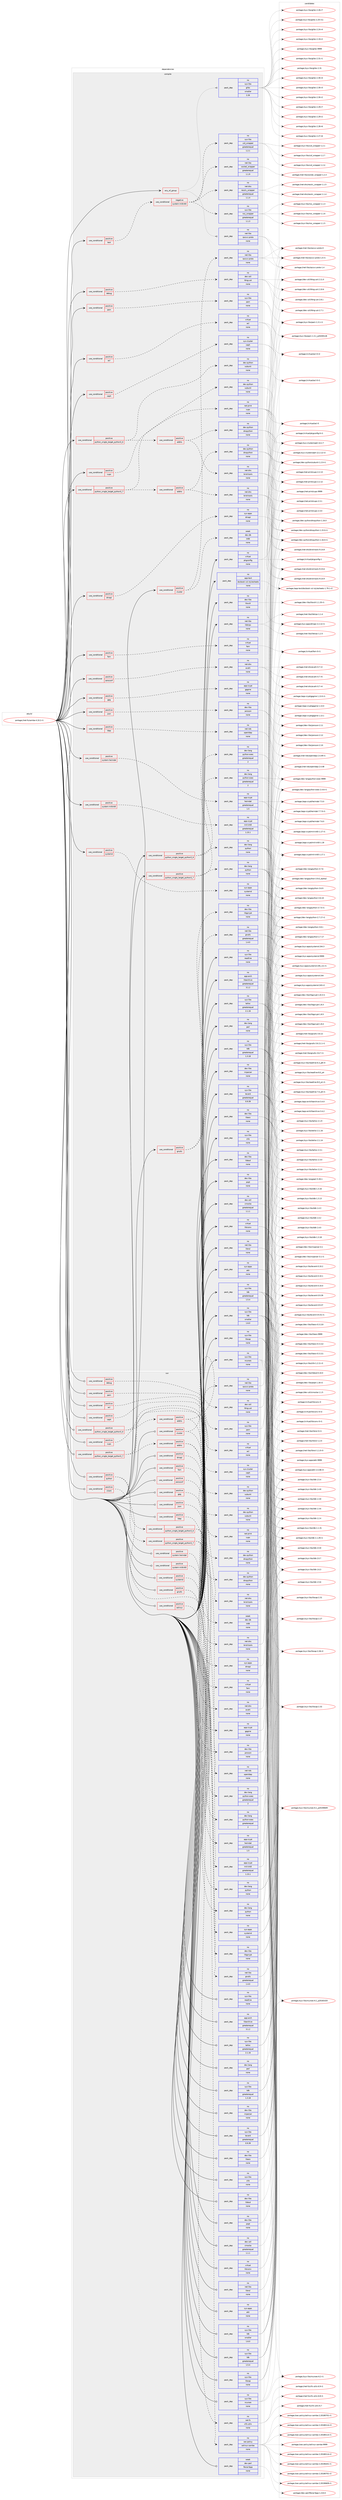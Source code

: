 digraph prolog {

# *************
# Graph options
# *************

newrank=true;
concentrate=true;
compound=true;
graph [rankdir=LR,fontname=Helvetica,fontsize=10,ranksep=1.5];#, ranksep=2.5, nodesep=0.2];
edge  [arrowhead=vee];
node  [fontname=Helvetica,fontsize=10];

# **********
# The ebuild
# **********

subgraph cluster_leftcol {
color=gray;
rank=same;
label=<<i>ebuild</i>>;
id [label="portage://net-fs/samba-4.10.2-r1", color=red, width=4, href="../net-fs/samba-4.10.2-r1.svg"];
}

# ****************
# The dependencies
# ****************

subgraph cluster_midcol {
color=gray;
label=<<i>dependencies</i>>;
subgraph cluster_compile {
fillcolor="#eeeeee";
style=filled;
label=<<i>compile</i>>;
subgraph any2136 {
dependency132226 [label=<<TABLE BORDER="0" CELLBORDER="1" CELLSPACING="0" CELLPADDING="4"><TR><TD CELLPADDING="10">any_of_group</TD></TR></TABLE>>, shape=none, color=red];subgraph pack101349 {
dependency132227 [label=<<TABLE BORDER="0" CELLBORDER="1" CELLSPACING="0" CELLPADDING="4" WIDTH="220"><TR><TD ROWSPAN="6" CELLPADDING="30">pack_dep</TD></TR><TR><TD WIDTH="110">no</TD></TR><TR><TD>net-libs</TD></TR><TR><TD>rpcsvc-proto</TD></TR><TR><TD>none</TD></TR><TR><TD></TD></TR></TABLE>>, shape=none, color=blue];
}
dependency132226:e -> dependency132227:w [weight=20,style="dotted",arrowhead="oinv"];
subgraph pack101350 {
dependency132228 [label=<<TABLE BORDER="0" CELLBORDER="1" CELLSPACING="0" CELLPADDING="4" WIDTH="220"><TR><TD ROWSPAN="6" CELLPADDING="30">pack_dep</TD></TR><TR><TD WIDTH="110">no</TD></TR><TR><TD>sys-libs</TD></TR><TR><TD>glibc</TD></TR><TR><TD>smaller</TD></TR><TR><TD>2.26</TD></TR></TABLE>>, shape=none, color=blue];
}
dependency132226:e -> dependency132228:w [weight=20,style="dotted",arrowhead="oinv"];
}
id:e -> dependency132226:w [weight=20,style="solid",arrowhead="vee"];
subgraph cond28614 {
dependency132229 [label=<<TABLE BORDER="0" CELLBORDER="1" CELLSPACING="0" CELLPADDING="4"><TR><TD ROWSPAN="3" CELLPADDING="10">use_conditional</TD></TR><TR><TD>positive</TD></TR><TR><TD>acl</TD></TR></TABLE>>, shape=none, color=red];
subgraph pack101351 {
dependency132230 [label=<<TABLE BORDER="0" CELLBORDER="1" CELLSPACING="0" CELLPADDING="4" WIDTH="220"><TR><TD ROWSPAN="6" CELLPADDING="30">pack_dep</TD></TR><TR><TD WIDTH="110">no</TD></TR><TR><TD>virtual</TD></TR><TR><TD>acl</TD></TR><TR><TD>none</TD></TR><TR><TD></TD></TR></TABLE>>, shape=none, color=blue];
}
dependency132229:e -> dependency132230:w [weight=20,style="dashed",arrowhead="vee"];
}
id:e -> dependency132229:w [weight=20,style="solid",arrowhead="vee"];
subgraph cond28615 {
dependency132231 [label=<<TABLE BORDER="0" CELLBORDER="1" CELLSPACING="0" CELLPADDING="4"><TR><TD ROWSPAN="3" CELLPADDING="10">use_conditional</TD></TR><TR><TD>positive</TD></TR><TR><TD>ceph</TD></TR></TABLE>>, shape=none, color=red];
subgraph pack101352 {
dependency132232 [label=<<TABLE BORDER="0" CELLBORDER="1" CELLSPACING="0" CELLPADDING="4" WIDTH="220"><TR><TD ROWSPAN="6" CELLPADDING="30">pack_dep</TD></TR><TR><TD WIDTH="110">no</TD></TR><TR><TD>sys-cluster</TD></TR><TR><TD>ceph</TD></TR><TR><TD>none</TD></TR><TR><TD></TD></TR></TABLE>>, shape=none, color=blue];
}
dependency132231:e -> dependency132232:w [weight=20,style="dashed",arrowhead="vee"];
}
id:e -> dependency132231:w [weight=20,style="solid",arrowhead="vee"];
subgraph cond28616 {
dependency132233 [label=<<TABLE BORDER="0" CELLBORDER="1" CELLSPACING="0" CELLPADDING="4"><TR><TD ROWSPAN="3" CELLPADDING="10">use_conditional</TD></TR><TR><TD>positive</TD></TR><TR><TD>cluster</TD></TR></TABLE>>, shape=none, color=red];
subgraph pack101353 {
dependency132234 [label=<<TABLE BORDER="0" CELLBORDER="1" CELLSPACING="0" CELLPADDING="4" WIDTH="220"><TR><TD ROWSPAN="6" CELLPADDING="30">pack_dep</TD></TR><TR><TD WIDTH="110">no</TD></TR><TR><TD>net-libs</TD></TR><TR><TD>rpcsvc-proto</TD></TR><TR><TD>none</TD></TR><TR><TD></TD></TR></TABLE>>, shape=none, color=blue];
}
dependency132233:e -> dependency132234:w [weight=20,style="dashed",arrowhead="vee"];
subgraph pack101354 {
dependency132235 [label=<<TABLE BORDER="0" CELLBORDER="1" CELLSPACING="0" CELLPADDING="4" WIDTH="220"><TR><TD ROWSPAN="6" CELLPADDING="30">pack_dep</TD></TR><TR><TD WIDTH="110">weak</TD></TR><TR><TD>dev-db</TD></TR><TR><TD>ctdb</TD></TR><TR><TD>none</TD></TR><TR><TD></TD></TR></TABLE>>, shape=none, color=blue];
}
dependency132233:e -> dependency132235:w [weight=20,style="dashed",arrowhead="vee"];
}
id:e -> dependency132233:w [weight=20,style="solid",arrowhead="vee"];
subgraph cond28617 {
dependency132236 [label=<<TABLE BORDER="0" CELLBORDER="1" CELLSPACING="0" CELLPADDING="4"><TR><TD ROWSPAN="3" CELLPADDING="10">use_conditional</TD></TR><TR><TD>positive</TD></TR><TR><TD>cups</TD></TR></TABLE>>, shape=none, color=red];
subgraph pack101355 {
dependency132237 [label=<<TABLE BORDER="0" CELLBORDER="1" CELLSPACING="0" CELLPADDING="4" WIDTH="220"><TR><TD ROWSPAN="6" CELLPADDING="30">pack_dep</TD></TR><TR><TD WIDTH="110">no</TD></TR><TR><TD>net-print</TD></TR><TR><TD>cups</TD></TR><TR><TD>none</TD></TR><TR><TD></TD></TR></TABLE>>, shape=none, color=blue];
}
dependency132236:e -> dependency132237:w [weight=20,style="dashed",arrowhead="vee"];
}
id:e -> dependency132236:w [weight=20,style="solid",arrowhead="vee"];
subgraph cond28618 {
dependency132238 [label=<<TABLE BORDER="0" CELLBORDER="1" CELLSPACING="0" CELLPADDING="4"><TR><TD ROWSPAN="3" CELLPADDING="10">use_conditional</TD></TR><TR><TD>positive</TD></TR><TR><TD>debug</TD></TR></TABLE>>, shape=none, color=red];
subgraph pack101356 {
dependency132239 [label=<<TABLE BORDER="0" CELLBORDER="1" CELLSPACING="0" CELLPADDING="4" WIDTH="220"><TR><TD ROWSPAN="6" CELLPADDING="30">pack_dep</TD></TR><TR><TD WIDTH="110">no</TD></TR><TR><TD>dev-util</TD></TR><TR><TD>lttng-ust</TD></TR><TR><TD>none</TD></TR><TR><TD></TD></TR></TABLE>>, shape=none, color=blue];
}
dependency132238:e -> dependency132239:w [weight=20,style="dashed",arrowhead="vee"];
}
id:e -> dependency132238:w [weight=20,style="solid",arrowhead="vee"];
subgraph cond28619 {
dependency132240 [label=<<TABLE BORDER="0" CELLBORDER="1" CELLSPACING="0" CELLPADDING="4"><TR><TD ROWSPAN="3" CELLPADDING="10">use_conditional</TD></TR><TR><TD>positive</TD></TR><TR><TD>dmapi</TD></TR></TABLE>>, shape=none, color=red];
subgraph pack101357 {
dependency132241 [label=<<TABLE BORDER="0" CELLBORDER="1" CELLSPACING="0" CELLPADDING="4" WIDTH="220"><TR><TD ROWSPAN="6" CELLPADDING="30">pack_dep</TD></TR><TR><TD WIDTH="110">no</TD></TR><TR><TD>sys-apps</TD></TR><TR><TD>dmapi</TD></TR><TR><TD>none</TD></TR><TR><TD></TD></TR></TABLE>>, shape=none, color=blue];
}
dependency132240:e -> dependency132241:w [weight=20,style="dashed",arrowhead="vee"];
}
id:e -> dependency132240:w [weight=20,style="solid",arrowhead="vee"];
subgraph cond28620 {
dependency132242 [label=<<TABLE BORDER="0" CELLBORDER="1" CELLSPACING="0" CELLPADDING="4"><TR><TD ROWSPAN="3" CELLPADDING="10">use_conditional</TD></TR><TR><TD>positive</TD></TR><TR><TD>fam</TD></TR></TABLE>>, shape=none, color=red];
subgraph pack101358 {
dependency132243 [label=<<TABLE BORDER="0" CELLBORDER="1" CELLSPACING="0" CELLPADDING="4" WIDTH="220"><TR><TD ROWSPAN="6" CELLPADDING="30">pack_dep</TD></TR><TR><TD WIDTH="110">no</TD></TR><TR><TD>virtual</TD></TR><TR><TD>fam</TD></TR><TR><TD>none</TD></TR><TR><TD></TD></TR></TABLE>>, shape=none, color=blue];
}
dependency132242:e -> dependency132243:w [weight=20,style="dashed",arrowhead="vee"];
}
id:e -> dependency132242:w [weight=20,style="solid",arrowhead="vee"];
subgraph cond28621 {
dependency132244 [label=<<TABLE BORDER="0" CELLBORDER="1" CELLSPACING="0" CELLPADDING="4"><TR><TD ROWSPAN="3" CELLPADDING="10">use_conditional</TD></TR><TR><TD>positive</TD></TR><TR><TD>gnutls</TD></TR></TABLE>>, shape=none, color=red];
subgraph pack101359 {
dependency132245 [label=<<TABLE BORDER="0" CELLBORDER="1" CELLSPACING="0" CELLPADDING="4" WIDTH="220"><TR><TD ROWSPAN="6" CELLPADDING="30">pack_dep</TD></TR><TR><TD WIDTH="110">no</TD></TR><TR><TD>dev-libs</TD></TR><TR><TD>libgcrypt</TD></TR><TR><TD>none</TD></TR><TR><TD></TD></TR></TABLE>>, shape=none, color=blue];
}
dependency132244:e -> dependency132245:w [weight=20,style="dashed",arrowhead="vee"];
subgraph pack101360 {
dependency132246 [label=<<TABLE BORDER="0" CELLBORDER="1" CELLSPACING="0" CELLPADDING="4" WIDTH="220"><TR><TD ROWSPAN="6" CELLPADDING="30">pack_dep</TD></TR><TR><TD WIDTH="110">no</TD></TR><TR><TD>net-libs</TD></TR><TR><TD>gnutls</TD></TR><TR><TD>greaterequal</TD></TR><TR><TD>1.4.0</TD></TR></TABLE>>, shape=none, color=blue];
}
dependency132244:e -> dependency132246:w [weight=20,style="dashed",arrowhead="vee"];
}
id:e -> dependency132244:w [weight=20,style="solid",arrowhead="vee"];
subgraph cond28622 {
dependency132247 [label=<<TABLE BORDER="0" CELLBORDER="1" CELLSPACING="0" CELLPADDING="4"><TR><TD ROWSPAN="3" CELLPADDING="10">use_conditional</TD></TR><TR><TD>positive</TD></TR><TR><TD>gpg</TD></TR></TABLE>>, shape=none, color=red];
subgraph pack101361 {
dependency132248 [label=<<TABLE BORDER="0" CELLBORDER="1" CELLSPACING="0" CELLPADDING="4" WIDTH="220"><TR><TD ROWSPAN="6" CELLPADDING="30">pack_dep</TD></TR><TR><TD WIDTH="110">no</TD></TR><TR><TD>app-crypt</TD></TR><TR><TD>gpgme</TD></TR><TR><TD>none</TD></TR><TR><TD></TD></TR></TABLE>>, shape=none, color=blue];
}
dependency132247:e -> dependency132248:w [weight=20,style="dashed",arrowhead="vee"];
}
id:e -> dependency132247:w [weight=20,style="solid",arrowhead="vee"];
subgraph cond28623 {
dependency132249 [label=<<TABLE BORDER="0" CELLBORDER="1" CELLSPACING="0" CELLPADDING="4"><TR><TD ROWSPAN="3" CELLPADDING="10">use_conditional</TD></TR><TR><TD>positive</TD></TR><TR><TD>json</TD></TR></TABLE>>, shape=none, color=red];
subgraph pack101362 {
dependency132250 [label=<<TABLE BORDER="0" CELLBORDER="1" CELLSPACING="0" CELLPADDING="4" WIDTH="220"><TR><TD ROWSPAN="6" CELLPADDING="30">pack_dep</TD></TR><TR><TD WIDTH="110">no</TD></TR><TR><TD>dev-libs</TD></TR><TR><TD>jansson</TD></TR><TR><TD>none</TD></TR><TR><TD></TD></TR></TABLE>>, shape=none, color=blue];
}
dependency132249:e -> dependency132250:w [weight=20,style="dashed",arrowhead="vee"];
}
id:e -> dependency132249:w [weight=20,style="solid",arrowhead="vee"];
subgraph cond28624 {
dependency132251 [label=<<TABLE BORDER="0" CELLBORDER="1" CELLSPACING="0" CELLPADDING="4"><TR><TD ROWSPAN="3" CELLPADDING="10">use_conditional</TD></TR><TR><TD>positive</TD></TR><TR><TD>ldap</TD></TR></TABLE>>, shape=none, color=red];
subgraph pack101363 {
dependency132252 [label=<<TABLE BORDER="0" CELLBORDER="1" CELLSPACING="0" CELLPADDING="4" WIDTH="220"><TR><TD ROWSPAN="6" CELLPADDING="30">pack_dep</TD></TR><TR><TD WIDTH="110">no</TD></TR><TR><TD>net-nds</TD></TR><TR><TD>openldap</TD></TR><TR><TD>none</TD></TR><TR><TD></TD></TR></TABLE>>, shape=none, color=blue];
}
dependency132251:e -> dependency132252:w [weight=20,style="dashed",arrowhead="vee"];
}
id:e -> dependency132251:w [weight=20,style="solid",arrowhead="vee"];
subgraph cond28625 {
dependency132253 [label=<<TABLE BORDER="0" CELLBORDER="1" CELLSPACING="0" CELLPADDING="4"><TR><TD ROWSPAN="3" CELLPADDING="10">use_conditional</TD></TR><TR><TD>positive</TD></TR><TR><TD>pam</TD></TR></TABLE>>, shape=none, color=red];
subgraph pack101364 {
dependency132254 [label=<<TABLE BORDER="0" CELLBORDER="1" CELLSPACING="0" CELLPADDING="4" WIDTH="220"><TR><TD ROWSPAN="6" CELLPADDING="30">pack_dep</TD></TR><TR><TD WIDTH="110">no</TD></TR><TR><TD>sys-libs</TD></TR><TR><TD>pam</TD></TR><TR><TD>none</TD></TR><TR><TD></TD></TR></TABLE>>, shape=none, color=blue];
}
dependency132253:e -> dependency132254:w [weight=20,style="dashed",arrowhead="vee"];
}
id:e -> dependency132253:w [weight=20,style="solid",arrowhead="vee"];
subgraph cond28626 {
dependency132255 [label=<<TABLE BORDER="0" CELLBORDER="1" CELLSPACING="0" CELLPADDING="4"><TR><TD ROWSPAN="3" CELLPADDING="10">use_conditional</TD></TR><TR><TD>positive</TD></TR><TR><TD>python_single_target_python3_6</TD></TR></TABLE>>, shape=none, color=red];
subgraph pack101365 {
dependency132256 [label=<<TABLE BORDER="0" CELLBORDER="1" CELLSPACING="0" CELLPADDING="4" WIDTH="220"><TR><TD ROWSPAN="6" CELLPADDING="30">pack_dep</TD></TR><TR><TD WIDTH="110">no</TD></TR><TR><TD>dev-lang</TD></TR><TR><TD>python</TD></TR><TR><TD>none</TD></TR><TR><TD></TD></TR></TABLE>>, shape=none, color=blue];
}
dependency132255:e -> dependency132256:w [weight=20,style="dashed",arrowhead="vee"];
subgraph pack101366 {
dependency132257 [label=<<TABLE BORDER="0" CELLBORDER="1" CELLSPACING="0" CELLPADDING="4" WIDTH="220"><TR><TD ROWSPAN="6" CELLPADDING="30">pack_dep</TD></TR><TR><TD WIDTH="110">no</TD></TR><TR><TD>dev-lang</TD></TR><TR><TD>python-exec</TD></TR><TR><TD>greaterequal</TD></TR><TR><TD>2</TD></TR></TABLE>>, shape=none, color=blue];
}
dependency132255:e -> dependency132257:w [weight=20,style="dashed",arrowhead="vee"];
}
id:e -> dependency132255:w [weight=20,style="solid",arrowhead="vee"];
subgraph cond28627 {
dependency132258 [label=<<TABLE BORDER="0" CELLBORDER="1" CELLSPACING="0" CELLPADDING="4"><TR><TD ROWSPAN="3" CELLPADDING="10">use_conditional</TD></TR><TR><TD>positive</TD></TR><TR><TD>python_single_target_python3_6</TD></TR></TABLE>>, shape=none, color=red];
subgraph pack101367 {
dependency132259 [label=<<TABLE BORDER="0" CELLBORDER="1" CELLSPACING="0" CELLPADDING="4" WIDTH="220"><TR><TD ROWSPAN="6" CELLPADDING="30">pack_dep</TD></TR><TR><TD WIDTH="110">no</TD></TR><TR><TD>dev-python</TD></TR><TR><TD>subunit</TD></TR><TR><TD>none</TD></TR><TR><TD></TD></TR></TABLE>>, shape=none, color=blue];
}
dependency132258:e -> dependency132259:w [weight=20,style="dashed",arrowhead="vee"];
subgraph cond28628 {
dependency132260 [label=<<TABLE BORDER="0" CELLBORDER="1" CELLSPACING="0" CELLPADDING="4"><TR><TD ROWSPAN="3" CELLPADDING="10">use_conditional</TD></TR><TR><TD>positive</TD></TR><TR><TD>addns</TD></TR></TABLE>>, shape=none, color=red];
subgraph pack101368 {
dependency132261 [label=<<TABLE BORDER="0" CELLBORDER="1" CELLSPACING="0" CELLPADDING="4" WIDTH="220"><TR><TD ROWSPAN="6" CELLPADDING="30">pack_dep</TD></TR><TR><TD WIDTH="110">no</TD></TR><TR><TD>net-dns</TD></TR><TR><TD>bind-tools</TD></TR><TR><TD>none</TD></TR><TR><TD></TD></TR></TABLE>>, shape=none, color=blue];
}
dependency132260:e -> dependency132261:w [weight=20,style="dashed",arrowhead="vee"];
subgraph pack101369 {
dependency132262 [label=<<TABLE BORDER="0" CELLBORDER="1" CELLSPACING="0" CELLPADDING="4" WIDTH="220"><TR><TD ROWSPAN="6" CELLPADDING="30">pack_dep</TD></TR><TR><TD WIDTH="110">no</TD></TR><TR><TD>dev-python</TD></TR><TR><TD>dnspython</TD></TR><TR><TD>none</TD></TR><TR><TD></TD></TR></TABLE>>, shape=none, color=blue];
}
dependency132260:e -> dependency132262:w [weight=20,style="dashed",arrowhead="vee"];
}
dependency132258:e -> dependency132260:w [weight=20,style="dashed",arrowhead="vee"];
}
id:e -> dependency132258:w [weight=20,style="solid",arrowhead="vee"];
subgraph cond28629 {
dependency132263 [label=<<TABLE BORDER="0" CELLBORDER="1" CELLSPACING="0" CELLPADDING="4"><TR><TD ROWSPAN="3" CELLPADDING="10">use_conditional</TD></TR><TR><TD>positive</TD></TR><TR><TD>python_single_target_python3_7</TD></TR></TABLE>>, shape=none, color=red];
subgraph pack101370 {
dependency132264 [label=<<TABLE BORDER="0" CELLBORDER="1" CELLSPACING="0" CELLPADDING="4" WIDTH="220"><TR><TD ROWSPAN="6" CELLPADDING="30">pack_dep</TD></TR><TR><TD WIDTH="110">no</TD></TR><TR><TD>dev-lang</TD></TR><TR><TD>python</TD></TR><TR><TD>none</TD></TR><TR><TD></TD></TR></TABLE>>, shape=none, color=blue];
}
dependency132263:e -> dependency132264:w [weight=20,style="dashed",arrowhead="vee"];
subgraph pack101371 {
dependency132265 [label=<<TABLE BORDER="0" CELLBORDER="1" CELLSPACING="0" CELLPADDING="4" WIDTH="220"><TR><TD ROWSPAN="6" CELLPADDING="30">pack_dep</TD></TR><TR><TD WIDTH="110">no</TD></TR><TR><TD>dev-lang</TD></TR><TR><TD>python-exec</TD></TR><TR><TD>greaterequal</TD></TR><TR><TD>2</TD></TR></TABLE>>, shape=none, color=blue];
}
dependency132263:e -> dependency132265:w [weight=20,style="dashed",arrowhead="vee"];
}
id:e -> dependency132263:w [weight=20,style="solid",arrowhead="vee"];
subgraph cond28630 {
dependency132266 [label=<<TABLE BORDER="0" CELLBORDER="1" CELLSPACING="0" CELLPADDING="4"><TR><TD ROWSPAN="3" CELLPADDING="10">use_conditional</TD></TR><TR><TD>positive</TD></TR><TR><TD>python_single_target_python3_7</TD></TR></TABLE>>, shape=none, color=red];
subgraph pack101372 {
dependency132267 [label=<<TABLE BORDER="0" CELLBORDER="1" CELLSPACING="0" CELLPADDING="4" WIDTH="220"><TR><TD ROWSPAN="6" CELLPADDING="30">pack_dep</TD></TR><TR><TD WIDTH="110">no</TD></TR><TR><TD>dev-python</TD></TR><TR><TD>subunit</TD></TR><TR><TD>none</TD></TR><TR><TD></TD></TR></TABLE>>, shape=none, color=blue];
}
dependency132266:e -> dependency132267:w [weight=20,style="dashed",arrowhead="vee"];
subgraph cond28631 {
dependency132268 [label=<<TABLE BORDER="0" CELLBORDER="1" CELLSPACING="0" CELLPADDING="4"><TR><TD ROWSPAN="3" CELLPADDING="10">use_conditional</TD></TR><TR><TD>positive</TD></TR><TR><TD>addns</TD></TR></TABLE>>, shape=none, color=red];
subgraph pack101373 {
dependency132269 [label=<<TABLE BORDER="0" CELLBORDER="1" CELLSPACING="0" CELLPADDING="4" WIDTH="220"><TR><TD ROWSPAN="6" CELLPADDING="30">pack_dep</TD></TR><TR><TD WIDTH="110">no</TD></TR><TR><TD>net-dns</TD></TR><TR><TD>bind-tools</TD></TR><TR><TD>none</TD></TR><TR><TD></TD></TR></TABLE>>, shape=none, color=blue];
}
dependency132268:e -> dependency132269:w [weight=20,style="dashed",arrowhead="vee"];
subgraph pack101374 {
dependency132270 [label=<<TABLE BORDER="0" CELLBORDER="1" CELLSPACING="0" CELLPADDING="4" WIDTH="220"><TR><TD ROWSPAN="6" CELLPADDING="30">pack_dep</TD></TR><TR><TD WIDTH="110">no</TD></TR><TR><TD>dev-python</TD></TR><TR><TD>dnspython</TD></TR><TR><TD>none</TD></TR><TR><TD></TD></TR></TABLE>>, shape=none, color=blue];
}
dependency132268:e -> dependency132270:w [weight=20,style="dashed",arrowhead="vee"];
}
dependency132266:e -> dependency132268:w [weight=20,style="dashed",arrowhead="vee"];
}
id:e -> dependency132266:w [weight=20,style="solid",arrowhead="vee"];
subgraph cond28632 {
dependency132271 [label=<<TABLE BORDER="0" CELLBORDER="1" CELLSPACING="0" CELLPADDING="4"><TR><TD ROWSPAN="3" CELLPADDING="10">use_conditional</TD></TR><TR><TD>positive</TD></TR><TR><TD>system-heimdal</TD></TR></TABLE>>, shape=none, color=red];
subgraph pack101375 {
dependency132272 [label=<<TABLE BORDER="0" CELLBORDER="1" CELLSPACING="0" CELLPADDING="4" WIDTH="220"><TR><TD ROWSPAN="6" CELLPADDING="30">pack_dep</TD></TR><TR><TD WIDTH="110">no</TD></TR><TR><TD>app-crypt</TD></TR><TR><TD>heimdal</TD></TR><TR><TD>greaterequal</TD></TR><TR><TD>1.5</TD></TR></TABLE>>, shape=none, color=blue];
}
dependency132271:e -> dependency132272:w [weight=20,style="dashed",arrowhead="vee"];
}
id:e -> dependency132271:w [weight=20,style="solid",arrowhead="vee"];
subgraph cond28633 {
dependency132273 [label=<<TABLE BORDER="0" CELLBORDER="1" CELLSPACING="0" CELLPADDING="4"><TR><TD ROWSPAN="3" CELLPADDING="10">use_conditional</TD></TR><TR><TD>positive</TD></TR><TR><TD>system-mitkrb5</TD></TR></TABLE>>, shape=none, color=red];
subgraph pack101376 {
dependency132274 [label=<<TABLE BORDER="0" CELLBORDER="1" CELLSPACING="0" CELLPADDING="4" WIDTH="220"><TR><TD ROWSPAN="6" CELLPADDING="30">pack_dep</TD></TR><TR><TD WIDTH="110">no</TD></TR><TR><TD>app-crypt</TD></TR><TR><TD>mit-krb5</TD></TR><TR><TD>greaterequal</TD></TR><TR><TD>1.15.1</TD></TR></TABLE>>, shape=none, color=blue];
}
dependency132273:e -> dependency132274:w [weight=20,style="dashed",arrowhead="vee"];
}
id:e -> dependency132273:w [weight=20,style="solid",arrowhead="vee"];
subgraph cond28634 {
dependency132275 [label=<<TABLE BORDER="0" CELLBORDER="1" CELLSPACING="0" CELLPADDING="4"><TR><TD ROWSPAN="3" CELLPADDING="10">use_conditional</TD></TR><TR><TD>positive</TD></TR><TR><TD>systemd</TD></TR></TABLE>>, shape=none, color=red];
subgraph pack101377 {
dependency132276 [label=<<TABLE BORDER="0" CELLBORDER="1" CELLSPACING="0" CELLPADDING="4" WIDTH="220"><TR><TD ROWSPAN="6" CELLPADDING="30">pack_dep</TD></TR><TR><TD WIDTH="110">no</TD></TR><TR><TD>sys-apps</TD></TR><TR><TD>systemd</TD></TR><TR><TD>none</TD></TR><TR><TD></TD></TR></TABLE>>, shape=none, color=blue];
}
dependency132275:e -> dependency132276:w [weight=20,style="dashed",arrowhead="vee"];
}
id:e -> dependency132275:w [weight=20,style="solid",arrowhead="vee"];
subgraph cond28635 {
dependency132277 [label=<<TABLE BORDER="0" CELLBORDER="1" CELLSPACING="0" CELLPADDING="4"><TR><TD ROWSPAN="3" CELLPADDING="10">use_conditional</TD></TR><TR><TD>positive</TD></TR><TR><TD>test</TD></TR></TABLE>>, shape=none, color=red];
subgraph cond28636 {
dependency132278 [label=<<TABLE BORDER="0" CELLBORDER="1" CELLSPACING="0" CELLPADDING="4"><TR><TD ROWSPAN="3" CELLPADDING="10">use_conditional</TD></TR><TR><TD>negative</TD></TR><TR><TD>system-mitkrb5</TD></TR></TABLE>>, shape=none, color=red];
subgraph pack101378 {
dependency132279 [label=<<TABLE BORDER="0" CELLBORDER="1" CELLSPACING="0" CELLPADDING="4" WIDTH="220"><TR><TD ROWSPAN="6" CELLPADDING="30">pack_dep</TD></TR><TR><TD WIDTH="110">no</TD></TR><TR><TD>sys-libs</TD></TR><TR><TD>nss_wrapper</TD></TR><TR><TD>greaterequal</TD></TR><TR><TD>1.1.3</TD></TR></TABLE>>, shape=none, color=blue];
}
dependency132278:e -> dependency132279:w [weight=20,style="dashed",arrowhead="vee"];
subgraph pack101379 {
dependency132280 [label=<<TABLE BORDER="0" CELLBORDER="1" CELLSPACING="0" CELLPADDING="4" WIDTH="220"><TR><TD ROWSPAN="6" CELLPADDING="30">pack_dep</TD></TR><TR><TD WIDTH="110">no</TD></TR><TR><TD>net-dns</TD></TR><TR><TD>resolv_wrapper</TD></TR><TR><TD>greaterequal</TD></TR><TR><TD>1.1.4</TD></TR></TABLE>>, shape=none, color=blue];
}
dependency132278:e -> dependency132280:w [weight=20,style="dashed",arrowhead="vee"];
subgraph pack101380 {
dependency132281 [label=<<TABLE BORDER="0" CELLBORDER="1" CELLSPACING="0" CELLPADDING="4" WIDTH="220"><TR><TD ROWSPAN="6" CELLPADDING="30">pack_dep</TD></TR><TR><TD WIDTH="110">no</TD></TR><TR><TD>net-libs</TD></TR><TR><TD>socket_wrapper</TD></TR><TR><TD>greaterequal</TD></TR><TR><TD>1.1.9</TD></TR></TABLE>>, shape=none, color=blue];
}
dependency132278:e -> dependency132281:w [weight=20,style="dashed",arrowhead="vee"];
subgraph pack101381 {
dependency132282 [label=<<TABLE BORDER="0" CELLBORDER="1" CELLSPACING="0" CELLPADDING="4" WIDTH="220"><TR><TD ROWSPAN="6" CELLPADDING="30">pack_dep</TD></TR><TR><TD WIDTH="110">no</TD></TR><TR><TD>sys-libs</TD></TR><TR><TD>uid_wrapper</TD></TR><TR><TD>greaterequal</TD></TR><TR><TD>1.2.1</TD></TR></TABLE>>, shape=none, color=blue];
}
dependency132278:e -> dependency132282:w [weight=20,style="dashed",arrowhead="vee"];
}
dependency132277:e -> dependency132278:w [weight=20,style="dashed",arrowhead="vee"];
}
id:e -> dependency132277:w [weight=20,style="solid",arrowhead="vee"];
subgraph cond28637 {
dependency132283 [label=<<TABLE BORDER="0" CELLBORDER="1" CELLSPACING="0" CELLPADDING="4"><TR><TD ROWSPAN="3" CELLPADDING="10">use_conditional</TD></TR><TR><TD>positive</TD></TR><TR><TD>zeroconf</TD></TR></TABLE>>, shape=none, color=red];
subgraph pack101382 {
dependency132284 [label=<<TABLE BORDER="0" CELLBORDER="1" CELLSPACING="0" CELLPADDING="4" WIDTH="220"><TR><TD ROWSPAN="6" CELLPADDING="30">pack_dep</TD></TR><TR><TD WIDTH="110">no</TD></TR><TR><TD>net-dns</TD></TR><TR><TD>avahi</TD></TR><TR><TD>none</TD></TR><TR><TD></TD></TR></TABLE>>, shape=none, color=blue];
}
dependency132283:e -> dependency132284:w [weight=20,style="dashed",arrowhead="vee"];
}
id:e -> dependency132283:w [weight=20,style="solid",arrowhead="vee"];
subgraph pack101383 {
dependency132285 [label=<<TABLE BORDER="0" CELLBORDER="1" CELLSPACING="0" CELLPADDING="4" WIDTH="220"><TR><TD ROWSPAN="6" CELLPADDING="30">pack_dep</TD></TR><TR><TD WIDTH="110">no</TD></TR><TR><TD>app-arch</TD></TR><TR><TD>libarchive</TD></TR><TR><TD>greaterequal</TD></TR><TR><TD>3.1.2</TD></TR></TABLE>>, shape=none, color=blue];
}
id:e -> dependency132285:w [weight=20,style="solid",arrowhead="vee"];
subgraph pack101384 {
dependency132286 [label=<<TABLE BORDER="0" CELLBORDER="1" CELLSPACING="0" CELLPADDING="4" WIDTH="220"><TR><TD ROWSPAN="6" CELLPADDING="30">pack_dep</TD></TR><TR><TD WIDTH="110">no</TD></TR><TR><TD>app-text</TD></TR><TR><TD>docbook-xsl-stylesheets</TD></TR><TR><TD>none</TD></TR><TR><TD></TD></TR></TABLE>>, shape=none, color=blue];
}
id:e -> dependency132286:w [weight=20,style="solid",arrowhead="vee"];
subgraph pack101385 {
dependency132287 [label=<<TABLE BORDER="0" CELLBORDER="1" CELLSPACING="0" CELLPADDING="4" WIDTH="220"><TR><TD ROWSPAN="6" CELLPADDING="30">pack_dep</TD></TR><TR><TD WIDTH="110">no</TD></TR><TR><TD>dev-lang</TD></TR><TR><TD>perl</TD></TR><TR><TD>none</TD></TR><TR><TD></TD></TR></TABLE>>, shape=none, color=blue];
}
id:e -> dependency132287:w [weight=20,style="solid",arrowhead="vee"];
subgraph pack101386 {
dependency132288 [label=<<TABLE BORDER="0" CELLBORDER="1" CELLSPACING="0" CELLPADDING="4" WIDTH="220"><TR><TD ROWSPAN="6" CELLPADDING="30">pack_dep</TD></TR><TR><TD WIDTH="110">no</TD></TR><TR><TD>dev-libs</TD></TR><TR><TD>iniparser</TD></TR><TR><TD>none</TD></TR><TR><TD></TD></TR></TABLE>>, shape=none, color=blue];
}
id:e -> dependency132288:w [weight=20,style="solid",arrowhead="vee"];
subgraph pack101387 {
dependency132289 [label=<<TABLE BORDER="0" CELLBORDER="1" CELLSPACING="0" CELLPADDING="4" WIDTH="220"><TR><TD ROWSPAN="6" CELLPADDING="30">pack_dep</TD></TR><TR><TD WIDTH="110">no</TD></TR><TR><TD>dev-libs</TD></TR><TR><TD>libaio</TD></TR><TR><TD>none</TD></TR><TR><TD></TD></TR></TABLE>>, shape=none, color=blue];
}
id:e -> dependency132289:w [weight=20,style="solid",arrowhead="vee"];
subgraph pack101388 {
dependency132290 [label=<<TABLE BORDER="0" CELLBORDER="1" CELLSPACING="0" CELLPADDING="4" WIDTH="220"><TR><TD ROWSPAN="6" CELLPADDING="30">pack_dep</TD></TR><TR><TD WIDTH="110">no</TD></TR><TR><TD>dev-libs</TD></TR><TR><TD>libbsd</TD></TR><TR><TD>none</TD></TR><TR><TD></TD></TR></TABLE>>, shape=none, color=blue];
}
id:e -> dependency132290:w [weight=20,style="solid",arrowhead="vee"];
subgraph pack101389 {
dependency132291 [label=<<TABLE BORDER="0" CELLBORDER="1" CELLSPACING="0" CELLPADDING="4" WIDTH="220"><TR><TD ROWSPAN="6" CELLPADDING="30">pack_dep</TD></TR><TR><TD WIDTH="110">no</TD></TR><TR><TD>dev-libs</TD></TR><TR><TD>libxslt</TD></TR><TR><TD>none</TD></TR><TR><TD></TD></TR></TABLE>>, shape=none, color=blue];
}
id:e -> dependency132291:w [weight=20,style="solid",arrowhead="vee"];
subgraph pack101390 {
dependency132292 [label=<<TABLE BORDER="0" CELLBORDER="1" CELLSPACING="0" CELLPADDING="4" WIDTH="220"><TR><TD ROWSPAN="6" CELLPADDING="30">pack_dep</TD></TR><TR><TD WIDTH="110">no</TD></TR><TR><TD>dev-libs</TD></TR><TR><TD>popt</TD></TR><TR><TD>none</TD></TR><TR><TD></TD></TR></TABLE>>, shape=none, color=blue];
}
id:e -> dependency132292:w [weight=20,style="solid",arrowhead="vee"];
subgraph pack101391 {
dependency132293 [label=<<TABLE BORDER="0" CELLBORDER="1" CELLSPACING="0" CELLPADDING="4" WIDTH="220"><TR><TD ROWSPAN="6" CELLPADDING="30">pack_dep</TD></TR><TR><TD WIDTH="110">no</TD></TR><TR><TD>dev-util</TD></TR><TR><TD>cmocka</TD></TR><TR><TD>greaterequal</TD></TR><TR><TD>1.1.1</TD></TR></TABLE>>, shape=none, color=blue];
}
id:e -> dependency132293:w [weight=20,style="solid",arrowhead="vee"];
subgraph pack101392 {
dependency132294 [label=<<TABLE BORDER="0" CELLBORDER="1" CELLSPACING="0" CELLPADDING="4" WIDTH="220"><TR><TD ROWSPAN="6" CELLPADDING="30">pack_dep</TD></TR><TR><TD WIDTH="110">no</TD></TR><TR><TD>net-libs</TD></TR><TR><TD>libnsl</TD></TR><TR><TD>none</TD></TR><TR><TD></TD></TR></TABLE>>, shape=none, color=blue];
}
id:e -> dependency132294:w [weight=20,style="solid",arrowhead="vee"];
subgraph pack101393 {
dependency132295 [label=<<TABLE BORDER="0" CELLBORDER="1" CELLSPACING="0" CELLPADDING="4" WIDTH="220"><TR><TD ROWSPAN="6" CELLPADDING="30">pack_dep</TD></TR><TR><TD WIDTH="110">no</TD></TR><TR><TD>net-libs</TD></TR><TR><TD>libtirpc</TD></TR><TR><TD>none</TD></TR><TR><TD></TD></TR></TABLE>>, shape=none, color=blue];
}
id:e -> dependency132295:w [weight=20,style="solid",arrowhead="vee"];
subgraph pack101394 {
dependency132296 [label=<<TABLE BORDER="0" CELLBORDER="1" CELLSPACING="0" CELLPADDING="4" WIDTH="220"><TR><TD ROWSPAN="6" CELLPADDING="30">pack_dep</TD></TR><TR><TD WIDTH="110">no</TD></TR><TR><TD>sys-apps</TD></TR><TR><TD>attr</TD></TR><TR><TD>none</TD></TR><TR><TD></TD></TR></TABLE>>, shape=none, color=blue];
}
id:e -> dependency132296:w [weight=20,style="solid",arrowhead="vee"];
subgraph pack101395 {
dependency132297 [label=<<TABLE BORDER="0" CELLBORDER="1" CELLSPACING="0" CELLPADDING="4" WIDTH="220"><TR><TD ROWSPAN="6" CELLPADDING="30">pack_dep</TD></TR><TR><TD WIDTH="110">no</TD></TR><TR><TD>sys-libs</TD></TR><TR><TD>ldb</TD></TR><TR><TD>greaterequal</TD></TR><TR><TD>1.5.4</TD></TR></TABLE>>, shape=none, color=blue];
}
id:e -> dependency132297:w [weight=20,style="solid",arrowhead="vee"];
subgraph pack101396 {
dependency132298 [label=<<TABLE BORDER="0" CELLBORDER="1" CELLSPACING="0" CELLPADDING="4" WIDTH="220"><TR><TD ROWSPAN="6" CELLPADDING="30">pack_dep</TD></TR><TR><TD WIDTH="110">no</TD></TR><TR><TD>sys-libs</TD></TR><TR><TD>ldb</TD></TR><TR><TD>smaller</TD></TR><TR><TD>1.6.0</TD></TR></TABLE>>, shape=none, color=blue];
}
id:e -> dependency132298:w [weight=20,style="solid",arrowhead="vee"];
subgraph pack101397 {
dependency132299 [label=<<TABLE BORDER="0" CELLBORDER="1" CELLSPACING="0" CELLPADDING="4" WIDTH="220"><TR><TD ROWSPAN="6" CELLPADDING="30">pack_dep</TD></TR><TR><TD WIDTH="110">no</TD></TR><TR><TD>sys-libs</TD></TR><TR><TD>libcap</TD></TR><TR><TD>none</TD></TR><TR><TD></TD></TR></TABLE>>, shape=none, color=blue];
}
id:e -> dependency132299:w [weight=20,style="solid",arrowhead="vee"];
subgraph pack101398 {
dependency132300 [label=<<TABLE BORDER="0" CELLBORDER="1" CELLSPACING="0" CELLPADDING="4" WIDTH="220"><TR><TD ROWSPAN="6" CELLPADDING="30">pack_dep</TD></TR><TR><TD WIDTH="110">no</TD></TR><TR><TD>sys-libs</TD></TR><TR><TD>ncurses</TD></TR><TR><TD>none</TD></TR><TR><TD></TD></TR></TABLE>>, shape=none, color=blue];
}
id:e -> dependency132300:w [weight=20,style="solid",arrowhead="vee"];
subgraph pack101399 {
dependency132301 [label=<<TABLE BORDER="0" CELLBORDER="1" CELLSPACING="0" CELLPADDING="4" WIDTH="220"><TR><TD ROWSPAN="6" CELLPADDING="30">pack_dep</TD></TR><TR><TD WIDTH="110">no</TD></TR><TR><TD>sys-libs</TD></TR><TR><TD>readline</TD></TR><TR><TD>none</TD></TR><TR><TD></TD></TR></TABLE>>, shape=none, color=blue];
}
id:e -> dependency132301:w [weight=20,style="solid",arrowhead="vee"];
subgraph pack101400 {
dependency132302 [label=<<TABLE BORDER="0" CELLBORDER="1" CELLSPACING="0" CELLPADDING="4" WIDTH="220"><TR><TD ROWSPAN="6" CELLPADDING="30">pack_dep</TD></TR><TR><TD WIDTH="110">no</TD></TR><TR><TD>sys-libs</TD></TR><TR><TD>talloc</TD></TR><TR><TD>greaterequal</TD></TR><TR><TD>2.1.16</TD></TR></TABLE>>, shape=none, color=blue];
}
id:e -> dependency132302:w [weight=20,style="solid",arrowhead="vee"];
subgraph pack101401 {
dependency132303 [label=<<TABLE BORDER="0" CELLBORDER="1" CELLSPACING="0" CELLPADDING="4" WIDTH="220"><TR><TD ROWSPAN="6" CELLPADDING="30">pack_dep</TD></TR><TR><TD WIDTH="110">no</TD></TR><TR><TD>sys-libs</TD></TR><TR><TD>tdb</TD></TR><TR><TD>greaterequal</TD></TR><TR><TD>1.3.18</TD></TR></TABLE>>, shape=none, color=blue];
}
id:e -> dependency132303:w [weight=20,style="solid",arrowhead="vee"];
subgraph pack101402 {
dependency132304 [label=<<TABLE BORDER="0" CELLBORDER="1" CELLSPACING="0" CELLPADDING="4" WIDTH="220"><TR><TD ROWSPAN="6" CELLPADDING="30">pack_dep</TD></TR><TR><TD WIDTH="110">no</TD></TR><TR><TD>sys-libs</TD></TR><TR><TD>tevent</TD></TR><TR><TD>greaterequal</TD></TR><TR><TD>0.9.39</TD></TR></TABLE>>, shape=none, color=blue];
}
id:e -> dependency132304:w [weight=20,style="solid",arrowhead="vee"];
subgraph pack101403 {
dependency132305 [label=<<TABLE BORDER="0" CELLBORDER="1" CELLSPACING="0" CELLPADDING="4" WIDTH="220"><TR><TD ROWSPAN="6" CELLPADDING="30">pack_dep</TD></TR><TR><TD WIDTH="110">no</TD></TR><TR><TD>sys-libs</TD></TR><TR><TD>zlib</TD></TR><TR><TD>none</TD></TR><TR><TD></TD></TR></TABLE>>, shape=none, color=blue];
}
id:e -> dependency132305:w [weight=20,style="solid",arrowhead="vee"];
subgraph pack101404 {
dependency132306 [label=<<TABLE BORDER="0" CELLBORDER="1" CELLSPACING="0" CELLPADDING="4" WIDTH="220"><TR><TD ROWSPAN="6" CELLPADDING="30">pack_dep</TD></TR><TR><TD WIDTH="110">no</TD></TR><TR><TD>virtual</TD></TR><TR><TD>libiconv</TD></TR><TR><TD>none</TD></TR><TR><TD></TD></TR></TABLE>>, shape=none, color=blue];
}
id:e -> dependency132306:w [weight=20,style="solid",arrowhead="vee"];
subgraph pack101405 {
dependency132307 [label=<<TABLE BORDER="0" CELLBORDER="1" CELLSPACING="0" CELLPADDING="4" WIDTH="220"><TR><TD ROWSPAN="6" CELLPADDING="30">pack_dep</TD></TR><TR><TD WIDTH="110">no</TD></TR><TR><TD>virtual</TD></TR><TR><TD>pkgconfig</TD></TR><TR><TD>none</TD></TR><TR><TD></TD></TR></TABLE>>, shape=none, color=blue];
}
id:e -> dependency132307:w [weight=20,style="solid",arrowhead="vee"];
}
subgraph cluster_compileandrun {
fillcolor="#eeeeee";
style=filled;
label=<<i>compile and run</i>>;
}
subgraph cluster_run {
fillcolor="#eeeeee";
style=filled;
label=<<i>run</i>>;
subgraph cond28638 {
dependency132308 [label=<<TABLE BORDER="0" CELLBORDER="1" CELLSPACING="0" CELLPADDING="4"><TR><TD ROWSPAN="3" CELLPADDING="10">use_conditional</TD></TR><TR><TD>positive</TD></TR><TR><TD>acl</TD></TR></TABLE>>, shape=none, color=red];
subgraph pack101406 {
dependency132309 [label=<<TABLE BORDER="0" CELLBORDER="1" CELLSPACING="0" CELLPADDING="4" WIDTH="220"><TR><TD ROWSPAN="6" CELLPADDING="30">pack_dep</TD></TR><TR><TD WIDTH="110">no</TD></TR><TR><TD>virtual</TD></TR><TR><TD>acl</TD></TR><TR><TD>none</TD></TR><TR><TD></TD></TR></TABLE>>, shape=none, color=blue];
}
dependency132308:e -> dependency132309:w [weight=20,style="dashed",arrowhead="vee"];
}
id:e -> dependency132308:w [weight=20,style="solid",arrowhead="odot"];
subgraph cond28639 {
dependency132310 [label=<<TABLE BORDER="0" CELLBORDER="1" CELLSPACING="0" CELLPADDING="4"><TR><TD ROWSPAN="3" CELLPADDING="10">use_conditional</TD></TR><TR><TD>positive</TD></TR><TR><TD>ceph</TD></TR></TABLE>>, shape=none, color=red];
subgraph pack101407 {
dependency132311 [label=<<TABLE BORDER="0" CELLBORDER="1" CELLSPACING="0" CELLPADDING="4" WIDTH="220"><TR><TD ROWSPAN="6" CELLPADDING="30">pack_dep</TD></TR><TR><TD WIDTH="110">no</TD></TR><TR><TD>sys-cluster</TD></TR><TR><TD>ceph</TD></TR><TR><TD>none</TD></TR><TR><TD></TD></TR></TABLE>>, shape=none, color=blue];
}
dependency132310:e -> dependency132311:w [weight=20,style="dashed",arrowhead="vee"];
}
id:e -> dependency132310:w [weight=20,style="solid",arrowhead="odot"];
subgraph cond28640 {
dependency132312 [label=<<TABLE BORDER="0" CELLBORDER="1" CELLSPACING="0" CELLPADDING="4"><TR><TD ROWSPAN="3" CELLPADDING="10">use_conditional</TD></TR><TR><TD>positive</TD></TR><TR><TD>client</TD></TR></TABLE>>, shape=none, color=red];
subgraph pack101408 {
dependency132313 [label=<<TABLE BORDER="0" CELLBORDER="1" CELLSPACING="0" CELLPADDING="4" WIDTH="220"><TR><TD ROWSPAN="6" CELLPADDING="30">pack_dep</TD></TR><TR><TD WIDTH="110">no</TD></TR><TR><TD>net-fs</TD></TR><TR><TD>cifs-utils</TD></TR><TR><TD>none</TD></TR><TR><TD></TD></TR></TABLE>>, shape=none, color=blue];
}
dependency132312:e -> dependency132313:w [weight=20,style="dashed",arrowhead="vee"];
}
id:e -> dependency132312:w [weight=20,style="solid",arrowhead="odot"];
subgraph cond28641 {
dependency132314 [label=<<TABLE BORDER="0" CELLBORDER="1" CELLSPACING="0" CELLPADDING="4"><TR><TD ROWSPAN="3" CELLPADDING="10">use_conditional</TD></TR><TR><TD>positive</TD></TR><TR><TD>cluster</TD></TR></TABLE>>, shape=none, color=red];
subgraph pack101409 {
dependency132315 [label=<<TABLE BORDER="0" CELLBORDER="1" CELLSPACING="0" CELLPADDING="4" WIDTH="220"><TR><TD ROWSPAN="6" CELLPADDING="30">pack_dep</TD></TR><TR><TD WIDTH="110">no</TD></TR><TR><TD>net-libs</TD></TR><TR><TD>rpcsvc-proto</TD></TR><TR><TD>none</TD></TR><TR><TD></TD></TR></TABLE>>, shape=none, color=blue];
}
dependency132314:e -> dependency132315:w [weight=20,style="dashed",arrowhead="vee"];
subgraph pack101410 {
dependency132316 [label=<<TABLE BORDER="0" CELLBORDER="1" CELLSPACING="0" CELLPADDING="4" WIDTH="220"><TR><TD ROWSPAN="6" CELLPADDING="30">pack_dep</TD></TR><TR><TD WIDTH="110">weak</TD></TR><TR><TD>dev-db</TD></TR><TR><TD>ctdb</TD></TR><TR><TD>none</TD></TR><TR><TD></TD></TR></TABLE>>, shape=none, color=blue];
}
dependency132314:e -> dependency132316:w [weight=20,style="dashed",arrowhead="vee"];
}
id:e -> dependency132314:w [weight=20,style="solid",arrowhead="odot"];
subgraph cond28642 {
dependency132317 [label=<<TABLE BORDER="0" CELLBORDER="1" CELLSPACING="0" CELLPADDING="4"><TR><TD ROWSPAN="3" CELLPADDING="10">use_conditional</TD></TR><TR><TD>positive</TD></TR><TR><TD>cups</TD></TR></TABLE>>, shape=none, color=red];
subgraph pack101411 {
dependency132318 [label=<<TABLE BORDER="0" CELLBORDER="1" CELLSPACING="0" CELLPADDING="4" WIDTH="220"><TR><TD ROWSPAN="6" CELLPADDING="30">pack_dep</TD></TR><TR><TD WIDTH="110">no</TD></TR><TR><TD>net-print</TD></TR><TR><TD>cups</TD></TR><TR><TD>none</TD></TR><TR><TD></TD></TR></TABLE>>, shape=none, color=blue];
}
dependency132317:e -> dependency132318:w [weight=20,style="dashed",arrowhead="vee"];
}
id:e -> dependency132317:w [weight=20,style="solid",arrowhead="odot"];
subgraph cond28643 {
dependency132319 [label=<<TABLE BORDER="0" CELLBORDER="1" CELLSPACING="0" CELLPADDING="4"><TR><TD ROWSPAN="3" CELLPADDING="10">use_conditional</TD></TR><TR><TD>positive</TD></TR><TR><TD>debug</TD></TR></TABLE>>, shape=none, color=red];
subgraph pack101412 {
dependency132320 [label=<<TABLE BORDER="0" CELLBORDER="1" CELLSPACING="0" CELLPADDING="4" WIDTH="220"><TR><TD ROWSPAN="6" CELLPADDING="30">pack_dep</TD></TR><TR><TD WIDTH="110">no</TD></TR><TR><TD>dev-util</TD></TR><TR><TD>lttng-ust</TD></TR><TR><TD>none</TD></TR><TR><TD></TD></TR></TABLE>>, shape=none, color=blue];
}
dependency132319:e -> dependency132320:w [weight=20,style="dashed",arrowhead="vee"];
}
id:e -> dependency132319:w [weight=20,style="solid",arrowhead="odot"];
subgraph cond28644 {
dependency132321 [label=<<TABLE BORDER="0" CELLBORDER="1" CELLSPACING="0" CELLPADDING="4"><TR><TD ROWSPAN="3" CELLPADDING="10">use_conditional</TD></TR><TR><TD>positive</TD></TR><TR><TD>dmapi</TD></TR></TABLE>>, shape=none, color=red];
subgraph pack101413 {
dependency132322 [label=<<TABLE BORDER="0" CELLBORDER="1" CELLSPACING="0" CELLPADDING="4" WIDTH="220"><TR><TD ROWSPAN="6" CELLPADDING="30">pack_dep</TD></TR><TR><TD WIDTH="110">no</TD></TR><TR><TD>sys-apps</TD></TR><TR><TD>dmapi</TD></TR><TR><TD>none</TD></TR><TR><TD></TD></TR></TABLE>>, shape=none, color=blue];
}
dependency132321:e -> dependency132322:w [weight=20,style="dashed",arrowhead="vee"];
}
id:e -> dependency132321:w [weight=20,style="solid",arrowhead="odot"];
subgraph cond28645 {
dependency132323 [label=<<TABLE BORDER="0" CELLBORDER="1" CELLSPACING="0" CELLPADDING="4"><TR><TD ROWSPAN="3" CELLPADDING="10">use_conditional</TD></TR><TR><TD>positive</TD></TR><TR><TD>fam</TD></TR></TABLE>>, shape=none, color=red];
subgraph pack101414 {
dependency132324 [label=<<TABLE BORDER="0" CELLBORDER="1" CELLSPACING="0" CELLPADDING="4" WIDTH="220"><TR><TD ROWSPAN="6" CELLPADDING="30">pack_dep</TD></TR><TR><TD WIDTH="110">no</TD></TR><TR><TD>virtual</TD></TR><TR><TD>fam</TD></TR><TR><TD>none</TD></TR><TR><TD></TD></TR></TABLE>>, shape=none, color=blue];
}
dependency132323:e -> dependency132324:w [weight=20,style="dashed",arrowhead="vee"];
}
id:e -> dependency132323:w [weight=20,style="solid",arrowhead="odot"];
subgraph cond28646 {
dependency132325 [label=<<TABLE BORDER="0" CELLBORDER="1" CELLSPACING="0" CELLPADDING="4"><TR><TD ROWSPAN="3" CELLPADDING="10">use_conditional</TD></TR><TR><TD>positive</TD></TR><TR><TD>gnutls</TD></TR></TABLE>>, shape=none, color=red];
subgraph pack101415 {
dependency132326 [label=<<TABLE BORDER="0" CELLBORDER="1" CELLSPACING="0" CELLPADDING="4" WIDTH="220"><TR><TD ROWSPAN="6" CELLPADDING="30">pack_dep</TD></TR><TR><TD WIDTH="110">no</TD></TR><TR><TD>dev-libs</TD></TR><TR><TD>libgcrypt</TD></TR><TR><TD>none</TD></TR><TR><TD></TD></TR></TABLE>>, shape=none, color=blue];
}
dependency132325:e -> dependency132326:w [weight=20,style="dashed",arrowhead="vee"];
subgraph pack101416 {
dependency132327 [label=<<TABLE BORDER="0" CELLBORDER="1" CELLSPACING="0" CELLPADDING="4" WIDTH="220"><TR><TD ROWSPAN="6" CELLPADDING="30">pack_dep</TD></TR><TR><TD WIDTH="110">no</TD></TR><TR><TD>net-libs</TD></TR><TR><TD>gnutls</TD></TR><TR><TD>greaterequal</TD></TR><TR><TD>1.4.0</TD></TR></TABLE>>, shape=none, color=blue];
}
dependency132325:e -> dependency132327:w [weight=20,style="dashed",arrowhead="vee"];
}
id:e -> dependency132325:w [weight=20,style="solid",arrowhead="odot"];
subgraph cond28647 {
dependency132328 [label=<<TABLE BORDER="0" CELLBORDER="1" CELLSPACING="0" CELLPADDING="4"><TR><TD ROWSPAN="3" CELLPADDING="10">use_conditional</TD></TR><TR><TD>positive</TD></TR><TR><TD>gpg</TD></TR></TABLE>>, shape=none, color=red];
subgraph pack101417 {
dependency132329 [label=<<TABLE BORDER="0" CELLBORDER="1" CELLSPACING="0" CELLPADDING="4" WIDTH="220"><TR><TD ROWSPAN="6" CELLPADDING="30">pack_dep</TD></TR><TR><TD WIDTH="110">no</TD></TR><TR><TD>app-crypt</TD></TR><TR><TD>gpgme</TD></TR><TR><TD>none</TD></TR><TR><TD></TD></TR></TABLE>>, shape=none, color=blue];
}
dependency132328:e -> dependency132329:w [weight=20,style="dashed",arrowhead="vee"];
}
id:e -> dependency132328:w [weight=20,style="solid",arrowhead="odot"];
subgraph cond28648 {
dependency132330 [label=<<TABLE BORDER="0" CELLBORDER="1" CELLSPACING="0" CELLPADDING="4"><TR><TD ROWSPAN="3" CELLPADDING="10">use_conditional</TD></TR><TR><TD>positive</TD></TR><TR><TD>json</TD></TR></TABLE>>, shape=none, color=red];
subgraph pack101418 {
dependency132331 [label=<<TABLE BORDER="0" CELLBORDER="1" CELLSPACING="0" CELLPADDING="4" WIDTH="220"><TR><TD ROWSPAN="6" CELLPADDING="30">pack_dep</TD></TR><TR><TD WIDTH="110">no</TD></TR><TR><TD>dev-libs</TD></TR><TR><TD>jansson</TD></TR><TR><TD>none</TD></TR><TR><TD></TD></TR></TABLE>>, shape=none, color=blue];
}
dependency132330:e -> dependency132331:w [weight=20,style="dashed",arrowhead="vee"];
}
id:e -> dependency132330:w [weight=20,style="solid",arrowhead="odot"];
subgraph cond28649 {
dependency132332 [label=<<TABLE BORDER="0" CELLBORDER="1" CELLSPACING="0" CELLPADDING="4"><TR><TD ROWSPAN="3" CELLPADDING="10">use_conditional</TD></TR><TR><TD>positive</TD></TR><TR><TD>ldap</TD></TR></TABLE>>, shape=none, color=red];
subgraph pack101419 {
dependency132333 [label=<<TABLE BORDER="0" CELLBORDER="1" CELLSPACING="0" CELLPADDING="4" WIDTH="220"><TR><TD ROWSPAN="6" CELLPADDING="30">pack_dep</TD></TR><TR><TD WIDTH="110">no</TD></TR><TR><TD>net-nds</TD></TR><TR><TD>openldap</TD></TR><TR><TD>none</TD></TR><TR><TD></TD></TR></TABLE>>, shape=none, color=blue];
}
dependency132332:e -> dependency132333:w [weight=20,style="dashed",arrowhead="vee"];
}
id:e -> dependency132332:w [weight=20,style="solid",arrowhead="odot"];
subgraph cond28650 {
dependency132334 [label=<<TABLE BORDER="0" CELLBORDER="1" CELLSPACING="0" CELLPADDING="4"><TR><TD ROWSPAN="3" CELLPADDING="10">use_conditional</TD></TR><TR><TD>positive</TD></TR><TR><TD>pam</TD></TR></TABLE>>, shape=none, color=red];
subgraph pack101420 {
dependency132335 [label=<<TABLE BORDER="0" CELLBORDER="1" CELLSPACING="0" CELLPADDING="4" WIDTH="220"><TR><TD ROWSPAN="6" CELLPADDING="30">pack_dep</TD></TR><TR><TD WIDTH="110">no</TD></TR><TR><TD>sys-libs</TD></TR><TR><TD>pam</TD></TR><TR><TD>none</TD></TR><TR><TD></TD></TR></TABLE>>, shape=none, color=blue];
}
dependency132334:e -> dependency132335:w [weight=20,style="dashed",arrowhead="vee"];
}
id:e -> dependency132334:w [weight=20,style="solid",arrowhead="odot"];
subgraph cond28651 {
dependency132336 [label=<<TABLE BORDER="0" CELLBORDER="1" CELLSPACING="0" CELLPADDING="4"><TR><TD ROWSPAN="3" CELLPADDING="10">use_conditional</TD></TR><TR><TD>positive</TD></TR><TR><TD>python</TD></TR></TABLE>>, shape=none, color=red];
subgraph cond28652 {
dependency132337 [label=<<TABLE BORDER="0" CELLBORDER="1" CELLSPACING="0" CELLPADDING="4"><TR><TD ROWSPAN="3" CELLPADDING="10">use_conditional</TD></TR><TR><TD>positive</TD></TR><TR><TD>python_single_target_python3_6</TD></TR></TABLE>>, shape=none, color=red];
subgraph pack101421 {
dependency132338 [label=<<TABLE BORDER="0" CELLBORDER="1" CELLSPACING="0" CELLPADDING="4" WIDTH="220"><TR><TD ROWSPAN="6" CELLPADDING="30">pack_dep</TD></TR><TR><TD WIDTH="110">no</TD></TR><TR><TD>dev-lang</TD></TR><TR><TD>python</TD></TR><TR><TD>none</TD></TR><TR><TD></TD></TR></TABLE>>, shape=none, color=blue];
}
dependency132337:e -> dependency132338:w [weight=20,style="dashed",arrowhead="vee"];
subgraph pack101422 {
dependency132339 [label=<<TABLE BORDER="0" CELLBORDER="1" CELLSPACING="0" CELLPADDING="4" WIDTH="220"><TR><TD ROWSPAN="6" CELLPADDING="30">pack_dep</TD></TR><TR><TD WIDTH="110">no</TD></TR><TR><TD>dev-lang</TD></TR><TR><TD>python-exec</TD></TR><TR><TD>greaterequal</TD></TR><TR><TD>2</TD></TR></TABLE>>, shape=none, color=blue];
}
dependency132337:e -> dependency132339:w [weight=20,style="dashed",arrowhead="vee"];
}
dependency132336:e -> dependency132337:w [weight=20,style="dashed",arrowhead="vee"];
subgraph cond28653 {
dependency132340 [label=<<TABLE BORDER="0" CELLBORDER="1" CELLSPACING="0" CELLPADDING="4"><TR><TD ROWSPAN="3" CELLPADDING="10">use_conditional</TD></TR><TR><TD>positive</TD></TR><TR><TD>python_single_target_python3_7</TD></TR></TABLE>>, shape=none, color=red];
subgraph pack101423 {
dependency132341 [label=<<TABLE BORDER="0" CELLBORDER="1" CELLSPACING="0" CELLPADDING="4" WIDTH="220"><TR><TD ROWSPAN="6" CELLPADDING="30">pack_dep</TD></TR><TR><TD WIDTH="110">no</TD></TR><TR><TD>dev-lang</TD></TR><TR><TD>python</TD></TR><TR><TD>none</TD></TR><TR><TD></TD></TR></TABLE>>, shape=none, color=blue];
}
dependency132340:e -> dependency132341:w [weight=20,style="dashed",arrowhead="vee"];
subgraph pack101424 {
dependency132342 [label=<<TABLE BORDER="0" CELLBORDER="1" CELLSPACING="0" CELLPADDING="4" WIDTH="220"><TR><TD ROWSPAN="6" CELLPADDING="30">pack_dep</TD></TR><TR><TD WIDTH="110">no</TD></TR><TR><TD>dev-lang</TD></TR><TR><TD>python-exec</TD></TR><TR><TD>greaterequal</TD></TR><TR><TD>2</TD></TR></TABLE>>, shape=none, color=blue];
}
dependency132340:e -> dependency132342:w [weight=20,style="dashed",arrowhead="vee"];
}
dependency132336:e -> dependency132340:w [weight=20,style="dashed",arrowhead="vee"];
}
id:e -> dependency132336:w [weight=20,style="solid",arrowhead="odot"];
subgraph cond28654 {
dependency132343 [label=<<TABLE BORDER="0" CELLBORDER="1" CELLSPACING="0" CELLPADDING="4"><TR><TD ROWSPAN="3" CELLPADDING="10">use_conditional</TD></TR><TR><TD>positive</TD></TR><TR><TD>python_single_target_python3_6</TD></TR></TABLE>>, shape=none, color=red];
subgraph pack101425 {
dependency132344 [label=<<TABLE BORDER="0" CELLBORDER="1" CELLSPACING="0" CELLPADDING="4" WIDTH="220"><TR><TD ROWSPAN="6" CELLPADDING="30">pack_dep</TD></TR><TR><TD WIDTH="110">no</TD></TR><TR><TD>dev-python</TD></TR><TR><TD>subunit</TD></TR><TR><TD>none</TD></TR><TR><TD></TD></TR></TABLE>>, shape=none, color=blue];
}
dependency132343:e -> dependency132344:w [weight=20,style="dashed",arrowhead="vee"];
subgraph cond28655 {
dependency132345 [label=<<TABLE BORDER="0" CELLBORDER="1" CELLSPACING="0" CELLPADDING="4"><TR><TD ROWSPAN="3" CELLPADDING="10">use_conditional</TD></TR><TR><TD>positive</TD></TR><TR><TD>addns</TD></TR></TABLE>>, shape=none, color=red];
subgraph pack101426 {
dependency132346 [label=<<TABLE BORDER="0" CELLBORDER="1" CELLSPACING="0" CELLPADDING="4" WIDTH="220"><TR><TD ROWSPAN="6" CELLPADDING="30">pack_dep</TD></TR><TR><TD WIDTH="110">no</TD></TR><TR><TD>net-dns</TD></TR><TR><TD>bind-tools</TD></TR><TR><TD>none</TD></TR><TR><TD></TD></TR></TABLE>>, shape=none, color=blue];
}
dependency132345:e -> dependency132346:w [weight=20,style="dashed",arrowhead="vee"];
subgraph pack101427 {
dependency132347 [label=<<TABLE BORDER="0" CELLBORDER="1" CELLSPACING="0" CELLPADDING="4" WIDTH="220"><TR><TD ROWSPAN="6" CELLPADDING="30">pack_dep</TD></TR><TR><TD WIDTH="110">no</TD></TR><TR><TD>dev-python</TD></TR><TR><TD>dnspython</TD></TR><TR><TD>none</TD></TR><TR><TD></TD></TR></TABLE>>, shape=none, color=blue];
}
dependency132345:e -> dependency132347:w [weight=20,style="dashed",arrowhead="vee"];
}
dependency132343:e -> dependency132345:w [weight=20,style="dashed",arrowhead="vee"];
}
id:e -> dependency132343:w [weight=20,style="solid",arrowhead="odot"];
subgraph cond28656 {
dependency132348 [label=<<TABLE BORDER="0" CELLBORDER="1" CELLSPACING="0" CELLPADDING="4"><TR><TD ROWSPAN="3" CELLPADDING="10">use_conditional</TD></TR><TR><TD>positive</TD></TR><TR><TD>python_single_target_python3_7</TD></TR></TABLE>>, shape=none, color=red];
subgraph pack101428 {
dependency132349 [label=<<TABLE BORDER="0" CELLBORDER="1" CELLSPACING="0" CELLPADDING="4" WIDTH="220"><TR><TD ROWSPAN="6" CELLPADDING="30">pack_dep</TD></TR><TR><TD WIDTH="110">no</TD></TR><TR><TD>dev-python</TD></TR><TR><TD>subunit</TD></TR><TR><TD>none</TD></TR><TR><TD></TD></TR></TABLE>>, shape=none, color=blue];
}
dependency132348:e -> dependency132349:w [weight=20,style="dashed",arrowhead="vee"];
subgraph cond28657 {
dependency132350 [label=<<TABLE BORDER="0" CELLBORDER="1" CELLSPACING="0" CELLPADDING="4"><TR><TD ROWSPAN="3" CELLPADDING="10">use_conditional</TD></TR><TR><TD>positive</TD></TR><TR><TD>addns</TD></TR></TABLE>>, shape=none, color=red];
subgraph pack101429 {
dependency132351 [label=<<TABLE BORDER="0" CELLBORDER="1" CELLSPACING="0" CELLPADDING="4" WIDTH="220"><TR><TD ROWSPAN="6" CELLPADDING="30">pack_dep</TD></TR><TR><TD WIDTH="110">no</TD></TR><TR><TD>net-dns</TD></TR><TR><TD>bind-tools</TD></TR><TR><TD>none</TD></TR><TR><TD></TD></TR></TABLE>>, shape=none, color=blue];
}
dependency132350:e -> dependency132351:w [weight=20,style="dashed",arrowhead="vee"];
subgraph pack101430 {
dependency132352 [label=<<TABLE BORDER="0" CELLBORDER="1" CELLSPACING="0" CELLPADDING="4" WIDTH="220"><TR><TD ROWSPAN="6" CELLPADDING="30">pack_dep</TD></TR><TR><TD WIDTH="110">no</TD></TR><TR><TD>dev-python</TD></TR><TR><TD>dnspython</TD></TR><TR><TD>none</TD></TR><TR><TD></TD></TR></TABLE>>, shape=none, color=blue];
}
dependency132350:e -> dependency132352:w [weight=20,style="dashed",arrowhead="vee"];
}
dependency132348:e -> dependency132350:w [weight=20,style="dashed",arrowhead="vee"];
}
id:e -> dependency132348:w [weight=20,style="solid",arrowhead="odot"];
subgraph cond28658 {
dependency132353 [label=<<TABLE BORDER="0" CELLBORDER="1" CELLSPACING="0" CELLPADDING="4"><TR><TD ROWSPAN="3" CELLPADDING="10">use_conditional</TD></TR><TR><TD>positive</TD></TR><TR><TD>selinux</TD></TR></TABLE>>, shape=none, color=red];
subgraph pack101431 {
dependency132354 [label=<<TABLE BORDER="0" CELLBORDER="1" CELLSPACING="0" CELLPADDING="4" WIDTH="220"><TR><TD ROWSPAN="6" CELLPADDING="30">pack_dep</TD></TR><TR><TD WIDTH="110">no</TD></TR><TR><TD>sec-policy</TD></TR><TR><TD>selinux-samba</TD></TR><TR><TD>none</TD></TR><TR><TD></TD></TR></TABLE>>, shape=none, color=blue];
}
dependency132353:e -> dependency132354:w [weight=20,style="dashed",arrowhead="vee"];
}
id:e -> dependency132353:w [weight=20,style="solid",arrowhead="odot"];
subgraph cond28659 {
dependency132355 [label=<<TABLE BORDER="0" CELLBORDER="1" CELLSPACING="0" CELLPADDING="4"><TR><TD ROWSPAN="3" CELLPADDING="10">use_conditional</TD></TR><TR><TD>positive</TD></TR><TR><TD>system-heimdal</TD></TR></TABLE>>, shape=none, color=red];
subgraph pack101432 {
dependency132356 [label=<<TABLE BORDER="0" CELLBORDER="1" CELLSPACING="0" CELLPADDING="4" WIDTH="220"><TR><TD ROWSPAN="6" CELLPADDING="30">pack_dep</TD></TR><TR><TD WIDTH="110">no</TD></TR><TR><TD>app-crypt</TD></TR><TR><TD>heimdal</TD></TR><TR><TD>greaterequal</TD></TR><TR><TD>1.5</TD></TR></TABLE>>, shape=none, color=blue];
}
dependency132355:e -> dependency132356:w [weight=20,style="dashed",arrowhead="vee"];
}
id:e -> dependency132355:w [weight=20,style="solid",arrowhead="odot"];
subgraph cond28660 {
dependency132357 [label=<<TABLE BORDER="0" CELLBORDER="1" CELLSPACING="0" CELLPADDING="4"><TR><TD ROWSPAN="3" CELLPADDING="10">use_conditional</TD></TR><TR><TD>positive</TD></TR><TR><TD>system-mitkrb5</TD></TR></TABLE>>, shape=none, color=red];
subgraph pack101433 {
dependency132358 [label=<<TABLE BORDER="0" CELLBORDER="1" CELLSPACING="0" CELLPADDING="4" WIDTH="220"><TR><TD ROWSPAN="6" CELLPADDING="30">pack_dep</TD></TR><TR><TD WIDTH="110">no</TD></TR><TR><TD>app-crypt</TD></TR><TR><TD>mit-krb5</TD></TR><TR><TD>greaterequal</TD></TR><TR><TD>1.15.1</TD></TR></TABLE>>, shape=none, color=blue];
}
dependency132357:e -> dependency132358:w [weight=20,style="dashed",arrowhead="vee"];
}
id:e -> dependency132357:w [weight=20,style="solid",arrowhead="odot"];
subgraph cond28661 {
dependency132359 [label=<<TABLE BORDER="0" CELLBORDER="1" CELLSPACING="0" CELLPADDING="4"><TR><TD ROWSPAN="3" CELLPADDING="10">use_conditional</TD></TR><TR><TD>positive</TD></TR><TR><TD>systemd</TD></TR></TABLE>>, shape=none, color=red];
subgraph pack101434 {
dependency132360 [label=<<TABLE BORDER="0" CELLBORDER="1" CELLSPACING="0" CELLPADDING="4" WIDTH="220"><TR><TD ROWSPAN="6" CELLPADDING="30">pack_dep</TD></TR><TR><TD WIDTH="110">no</TD></TR><TR><TD>sys-apps</TD></TR><TR><TD>systemd</TD></TR><TR><TD>none</TD></TR><TR><TD></TD></TR></TABLE>>, shape=none, color=blue];
}
dependency132359:e -> dependency132360:w [weight=20,style="dashed",arrowhead="vee"];
}
id:e -> dependency132359:w [weight=20,style="solid",arrowhead="odot"];
subgraph cond28662 {
dependency132361 [label=<<TABLE BORDER="0" CELLBORDER="1" CELLSPACING="0" CELLPADDING="4"><TR><TD ROWSPAN="3" CELLPADDING="10">use_conditional</TD></TR><TR><TD>positive</TD></TR><TR><TD>zeroconf</TD></TR></TABLE>>, shape=none, color=red];
subgraph pack101435 {
dependency132362 [label=<<TABLE BORDER="0" CELLBORDER="1" CELLSPACING="0" CELLPADDING="4" WIDTH="220"><TR><TD ROWSPAN="6" CELLPADDING="30">pack_dep</TD></TR><TR><TD WIDTH="110">no</TD></TR><TR><TD>net-dns</TD></TR><TR><TD>avahi</TD></TR><TR><TD>none</TD></TR><TR><TD></TD></TR></TABLE>>, shape=none, color=blue];
}
dependency132361:e -> dependency132362:w [weight=20,style="dashed",arrowhead="vee"];
}
id:e -> dependency132361:w [weight=20,style="solid",arrowhead="odot"];
subgraph pack101436 {
dependency132363 [label=<<TABLE BORDER="0" CELLBORDER="1" CELLSPACING="0" CELLPADDING="4" WIDTH="220"><TR><TD ROWSPAN="6" CELLPADDING="30">pack_dep</TD></TR><TR><TD WIDTH="110">no</TD></TR><TR><TD>app-arch</TD></TR><TR><TD>libarchive</TD></TR><TR><TD>greaterequal</TD></TR><TR><TD>3.1.2</TD></TR></TABLE>>, shape=none, color=blue];
}
id:e -> dependency132363:w [weight=20,style="solid",arrowhead="odot"];
subgraph pack101437 {
dependency132364 [label=<<TABLE BORDER="0" CELLBORDER="1" CELLSPACING="0" CELLPADDING="4" WIDTH="220"><TR><TD ROWSPAN="6" CELLPADDING="30">pack_dep</TD></TR><TR><TD WIDTH="110">no</TD></TR><TR><TD>dev-lang</TD></TR><TR><TD>perl</TD></TR><TR><TD>none</TD></TR><TR><TD></TD></TR></TABLE>>, shape=none, color=blue];
}
id:e -> dependency132364:w [weight=20,style="solid",arrowhead="odot"];
subgraph pack101438 {
dependency132365 [label=<<TABLE BORDER="0" CELLBORDER="1" CELLSPACING="0" CELLPADDING="4" WIDTH="220"><TR><TD ROWSPAN="6" CELLPADDING="30">pack_dep</TD></TR><TR><TD WIDTH="110">no</TD></TR><TR><TD>dev-libs</TD></TR><TR><TD>iniparser</TD></TR><TR><TD>none</TD></TR><TR><TD></TD></TR></TABLE>>, shape=none, color=blue];
}
id:e -> dependency132365:w [weight=20,style="solid",arrowhead="odot"];
subgraph pack101439 {
dependency132366 [label=<<TABLE BORDER="0" CELLBORDER="1" CELLSPACING="0" CELLPADDING="4" WIDTH="220"><TR><TD ROWSPAN="6" CELLPADDING="30">pack_dep</TD></TR><TR><TD WIDTH="110">no</TD></TR><TR><TD>dev-libs</TD></TR><TR><TD>libaio</TD></TR><TR><TD>none</TD></TR><TR><TD></TD></TR></TABLE>>, shape=none, color=blue];
}
id:e -> dependency132366:w [weight=20,style="solid",arrowhead="odot"];
subgraph pack101440 {
dependency132367 [label=<<TABLE BORDER="0" CELLBORDER="1" CELLSPACING="0" CELLPADDING="4" WIDTH="220"><TR><TD ROWSPAN="6" CELLPADDING="30">pack_dep</TD></TR><TR><TD WIDTH="110">no</TD></TR><TR><TD>dev-libs</TD></TR><TR><TD>libbsd</TD></TR><TR><TD>none</TD></TR><TR><TD></TD></TR></TABLE>>, shape=none, color=blue];
}
id:e -> dependency132367:w [weight=20,style="solid",arrowhead="odot"];
subgraph pack101441 {
dependency132368 [label=<<TABLE BORDER="0" CELLBORDER="1" CELLSPACING="0" CELLPADDING="4" WIDTH="220"><TR><TD ROWSPAN="6" CELLPADDING="30">pack_dep</TD></TR><TR><TD WIDTH="110">no</TD></TR><TR><TD>dev-libs</TD></TR><TR><TD>popt</TD></TR><TR><TD>none</TD></TR><TR><TD></TD></TR></TABLE>>, shape=none, color=blue];
}
id:e -> dependency132368:w [weight=20,style="solid",arrowhead="odot"];
subgraph pack101442 {
dependency132369 [label=<<TABLE BORDER="0" CELLBORDER="1" CELLSPACING="0" CELLPADDING="4" WIDTH="220"><TR><TD ROWSPAN="6" CELLPADDING="30">pack_dep</TD></TR><TR><TD WIDTH="110">no</TD></TR><TR><TD>dev-util</TD></TR><TR><TD>cmocka</TD></TR><TR><TD>greaterequal</TD></TR><TR><TD>1.1.1</TD></TR></TABLE>>, shape=none, color=blue];
}
id:e -> dependency132369:w [weight=20,style="solid",arrowhead="odot"];
subgraph pack101443 {
dependency132370 [label=<<TABLE BORDER="0" CELLBORDER="1" CELLSPACING="0" CELLPADDING="4" WIDTH="220"><TR><TD ROWSPAN="6" CELLPADDING="30">pack_dep</TD></TR><TR><TD WIDTH="110">no</TD></TR><TR><TD>net-libs</TD></TR><TR><TD>libnsl</TD></TR><TR><TD>none</TD></TR><TR><TD></TD></TR></TABLE>>, shape=none, color=blue];
}
id:e -> dependency132370:w [weight=20,style="solid",arrowhead="odot"];
subgraph pack101444 {
dependency132371 [label=<<TABLE BORDER="0" CELLBORDER="1" CELLSPACING="0" CELLPADDING="4" WIDTH="220"><TR><TD ROWSPAN="6" CELLPADDING="30">pack_dep</TD></TR><TR><TD WIDTH="110">no</TD></TR><TR><TD>sys-apps</TD></TR><TR><TD>attr</TD></TR><TR><TD>none</TD></TR><TR><TD></TD></TR></TABLE>>, shape=none, color=blue];
}
id:e -> dependency132371:w [weight=20,style="solid",arrowhead="odot"];
subgraph pack101445 {
dependency132372 [label=<<TABLE BORDER="0" CELLBORDER="1" CELLSPACING="0" CELLPADDING="4" WIDTH="220"><TR><TD ROWSPAN="6" CELLPADDING="30">pack_dep</TD></TR><TR><TD WIDTH="110">no</TD></TR><TR><TD>sys-libs</TD></TR><TR><TD>ldb</TD></TR><TR><TD>greaterequal</TD></TR><TR><TD>1.5.4</TD></TR></TABLE>>, shape=none, color=blue];
}
id:e -> dependency132372:w [weight=20,style="solid",arrowhead="odot"];
subgraph pack101446 {
dependency132373 [label=<<TABLE BORDER="0" CELLBORDER="1" CELLSPACING="0" CELLPADDING="4" WIDTH="220"><TR><TD ROWSPAN="6" CELLPADDING="30">pack_dep</TD></TR><TR><TD WIDTH="110">no</TD></TR><TR><TD>sys-libs</TD></TR><TR><TD>ldb</TD></TR><TR><TD>smaller</TD></TR><TR><TD>1.6.0</TD></TR></TABLE>>, shape=none, color=blue];
}
id:e -> dependency132373:w [weight=20,style="solid",arrowhead="odot"];
subgraph pack101447 {
dependency132374 [label=<<TABLE BORDER="0" CELLBORDER="1" CELLSPACING="0" CELLPADDING="4" WIDTH="220"><TR><TD ROWSPAN="6" CELLPADDING="30">pack_dep</TD></TR><TR><TD WIDTH="110">no</TD></TR><TR><TD>sys-libs</TD></TR><TR><TD>libcap</TD></TR><TR><TD>none</TD></TR><TR><TD></TD></TR></TABLE>>, shape=none, color=blue];
}
id:e -> dependency132374:w [weight=20,style="solid",arrowhead="odot"];
subgraph pack101448 {
dependency132375 [label=<<TABLE BORDER="0" CELLBORDER="1" CELLSPACING="0" CELLPADDING="4" WIDTH="220"><TR><TD ROWSPAN="6" CELLPADDING="30">pack_dep</TD></TR><TR><TD WIDTH="110">no</TD></TR><TR><TD>sys-libs</TD></TR><TR><TD>ncurses</TD></TR><TR><TD>none</TD></TR><TR><TD></TD></TR></TABLE>>, shape=none, color=blue];
}
id:e -> dependency132375:w [weight=20,style="solid",arrowhead="odot"];
subgraph pack101449 {
dependency132376 [label=<<TABLE BORDER="0" CELLBORDER="1" CELLSPACING="0" CELLPADDING="4" WIDTH="220"><TR><TD ROWSPAN="6" CELLPADDING="30">pack_dep</TD></TR><TR><TD WIDTH="110">no</TD></TR><TR><TD>sys-libs</TD></TR><TR><TD>readline</TD></TR><TR><TD>none</TD></TR><TR><TD></TD></TR></TABLE>>, shape=none, color=blue];
}
id:e -> dependency132376:w [weight=20,style="solid",arrowhead="odot"];
subgraph pack101450 {
dependency132377 [label=<<TABLE BORDER="0" CELLBORDER="1" CELLSPACING="0" CELLPADDING="4" WIDTH="220"><TR><TD ROWSPAN="6" CELLPADDING="30">pack_dep</TD></TR><TR><TD WIDTH="110">no</TD></TR><TR><TD>sys-libs</TD></TR><TR><TD>talloc</TD></TR><TR><TD>greaterequal</TD></TR><TR><TD>2.1.16</TD></TR></TABLE>>, shape=none, color=blue];
}
id:e -> dependency132377:w [weight=20,style="solid",arrowhead="odot"];
subgraph pack101451 {
dependency132378 [label=<<TABLE BORDER="0" CELLBORDER="1" CELLSPACING="0" CELLPADDING="4" WIDTH="220"><TR><TD ROWSPAN="6" CELLPADDING="30">pack_dep</TD></TR><TR><TD WIDTH="110">no</TD></TR><TR><TD>sys-libs</TD></TR><TR><TD>tdb</TD></TR><TR><TD>greaterequal</TD></TR><TR><TD>1.3.18</TD></TR></TABLE>>, shape=none, color=blue];
}
id:e -> dependency132378:w [weight=20,style="solid",arrowhead="odot"];
subgraph pack101452 {
dependency132379 [label=<<TABLE BORDER="0" CELLBORDER="1" CELLSPACING="0" CELLPADDING="4" WIDTH="220"><TR><TD ROWSPAN="6" CELLPADDING="30">pack_dep</TD></TR><TR><TD WIDTH="110">no</TD></TR><TR><TD>sys-libs</TD></TR><TR><TD>tevent</TD></TR><TR><TD>greaterequal</TD></TR><TR><TD>0.9.39</TD></TR></TABLE>>, shape=none, color=blue];
}
id:e -> dependency132379:w [weight=20,style="solid",arrowhead="odot"];
subgraph pack101453 {
dependency132380 [label=<<TABLE BORDER="0" CELLBORDER="1" CELLSPACING="0" CELLPADDING="4" WIDTH="220"><TR><TD ROWSPAN="6" CELLPADDING="30">pack_dep</TD></TR><TR><TD WIDTH="110">no</TD></TR><TR><TD>sys-libs</TD></TR><TR><TD>zlib</TD></TR><TR><TD>none</TD></TR><TR><TD></TD></TR></TABLE>>, shape=none, color=blue];
}
id:e -> dependency132380:w [weight=20,style="solid",arrowhead="odot"];
subgraph pack101454 {
dependency132381 [label=<<TABLE BORDER="0" CELLBORDER="1" CELLSPACING="0" CELLPADDING="4" WIDTH="220"><TR><TD ROWSPAN="6" CELLPADDING="30">pack_dep</TD></TR><TR><TD WIDTH="110">no</TD></TR><TR><TD>virtual</TD></TR><TR><TD>libiconv</TD></TR><TR><TD>none</TD></TR><TR><TD></TD></TR></TABLE>>, shape=none, color=blue];
}
id:e -> dependency132381:w [weight=20,style="solid",arrowhead="odot"];
subgraph pack101455 {
dependency132382 [label=<<TABLE BORDER="0" CELLBORDER="1" CELLSPACING="0" CELLPADDING="4" WIDTH="220"><TR><TD ROWSPAN="6" CELLPADDING="30">pack_dep</TD></TR><TR><TD WIDTH="110">weak</TD></TR><TR><TD>dev-perl</TD></TR><TR><TD>Parse-Yapp</TD></TR><TR><TD>none</TD></TR><TR><TD></TD></TR></TABLE>>, shape=none, color=blue];
}
id:e -> dependency132382:w [weight=20,style="solid",arrowhead="odot"];
}
}

# **************
# The candidates
# **************

subgraph cluster_choices {
rank=same;
color=gray;
label=<<i>candidates</i>>;

subgraph choice101349 {
color=black;
nodesep=1;
choice110101116451081059811547114112991151189945112114111116111454946524511449 [label="portage://net-libs/rpcsvc-proto-1.4-r1", color=red, width=4,href="../net-libs/rpcsvc-proto-1.4-r1.svg"];
choice11010111645108105981154711411299115118994511211411111611145494652 [label="portage://net-libs/rpcsvc-proto-1.4", color=red, width=4,href="../net-libs/rpcsvc-proto-1.4.svg"];
choice1101011164510810598115471141129911511899451121141111161114548 [label="portage://net-libs/rpcsvc-proto-0", color=red, width=4,href="../net-libs/rpcsvc-proto-0.svg"];
dependency132227:e -> choice110101116451081059811547114112991151189945112114111116111454946524511449:w [style=dotted,weight="100"];
dependency132227:e -> choice11010111645108105981154711411299115118994511211411111611145494652:w [style=dotted,weight="100"];
dependency132227:e -> choice1101011164510810598115471141129911511899451121141111161114548:w [style=dotted,weight="100"];
}
subgraph choice101350 {
color=black;
nodesep=1;
choice11512111545108105981154710310810598994557575757 [label="portage://sys-libs/glibc-9999", color=red, width=4,href="../sys-libs/glibc-9999.svg"];
choice115121115451081059811547103108105989945504651494511449 [label="portage://sys-libs/glibc-2.31-r1", color=red, width=4,href="../sys-libs/glibc-2.31-r1.svg"];
choice11512111545108105981154710310810598994550465149 [label="portage://sys-libs/glibc-2.31", color=red, width=4,href="../sys-libs/glibc-2.31.svg"];
choice115121115451081059811547103108105989945504651484511452 [label="portage://sys-libs/glibc-2.30-r4", color=red, width=4,href="../sys-libs/glibc-2.30-r4.svg"];
choice115121115451081059811547103108105989945504651484511451 [label="portage://sys-libs/glibc-2.30-r3", color=red, width=4,href="../sys-libs/glibc-2.30-r3.svg"];
choice115121115451081059811547103108105989945504651484511450 [label="portage://sys-libs/glibc-2.30-r2", color=red, width=4,href="../sys-libs/glibc-2.30-r2.svg"];
choice115121115451081059811547103108105989945504650574511455 [label="portage://sys-libs/glibc-2.29-r7", color=red, width=4,href="../sys-libs/glibc-2.29-r7.svg"];
choice115121115451081059811547103108105989945504650574511450 [label="portage://sys-libs/glibc-2.29-r2", color=red, width=4,href="../sys-libs/glibc-2.29-r2.svg"];
choice115121115451081059811547103108105989945504650564511454 [label="portage://sys-libs/glibc-2.28-r6", color=red, width=4,href="../sys-libs/glibc-2.28-r6.svg"];
choice115121115451081059811547103108105989945504650554511454 [label="portage://sys-libs/glibc-2.27-r6", color=red, width=4,href="../sys-libs/glibc-2.27-r6.svg"];
choice115121115451081059811547103108105989945504650544511455 [label="portage://sys-libs/glibc-2.26-r7", color=red, width=4,href="../sys-libs/glibc-2.26-r7.svg"];
choice11512111545108105981154710310810598994550465053451144949 [label="portage://sys-libs/glibc-2.25-r11", color=red, width=4,href="../sys-libs/glibc-2.25-r11.svg"];
choice115121115451081059811547103108105989945504650524511452 [label="portage://sys-libs/glibc-2.24-r4", color=red, width=4,href="../sys-libs/glibc-2.24-r4.svg"];
choice115121115451081059811547103108105989945504649574511450 [label="portage://sys-libs/glibc-2.19-r2", color=red, width=4,href="../sys-libs/glibc-2.19-r2.svg"];
dependency132228:e -> choice11512111545108105981154710310810598994557575757:w [style=dotted,weight="100"];
dependency132228:e -> choice115121115451081059811547103108105989945504651494511449:w [style=dotted,weight="100"];
dependency132228:e -> choice11512111545108105981154710310810598994550465149:w [style=dotted,weight="100"];
dependency132228:e -> choice115121115451081059811547103108105989945504651484511452:w [style=dotted,weight="100"];
dependency132228:e -> choice115121115451081059811547103108105989945504651484511451:w [style=dotted,weight="100"];
dependency132228:e -> choice115121115451081059811547103108105989945504651484511450:w [style=dotted,weight="100"];
dependency132228:e -> choice115121115451081059811547103108105989945504650574511455:w [style=dotted,weight="100"];
dependency132228:e -> choice115121115451081059811547103108105989945504650574511450:w [style=dotted,weight="100"];
dependency132228:e -> choice115121115451081059811547103108105989945504650564511454:w [style=dotted,weight="100"];
dependency132228:e -> choice115121115451081059811547103108105989945504650554511454:w [style=dotted,weight="100"];
dependency132228:e -> choice115121115451081059811547103108105989945504650544511455:w [style=dotted,weight="100"];
dependency132228:e -> choice11512111545108105981154710310810598994550465053451144949:w [style=dotted,weight="100"];
dependency132228:e -> choice115121115451081059811547103108105989945504650524511452:w [style=dotted,weight="100"];
dependency132228:e -> choice115121115451081059811547103108105989945504649574511450:w [style=dotted,weight="100"];
}
subgraph choice101351 {
color=black;
nodesep=1;
choice1181051141161179710847979910845484511450 [label="portage://virtual/acl-0-r2", color=red, width=4,href="../virtual/acl-0-r2.svg"];
choice1181051141161179710847979910845484511449 [label="portage://virtual/acl-0-r1", color=red, width=4,href="../virtual/acl-0-r1.svg"];
choice118105114116117971084797991084548 [label="portage://virtual/acl-0", color=red, width=4,href="../virtual/acl-0.svg"];
dependency132230:e -> choice1181051141161179710847979910845484511450:w [style=dotted,weight="100"];
dependency132230:e -> choice1181051141161179710847979910845484511449:w [style=dotted,weight="100"];
dependency132230:e -> choice118105114116117971084797991084548:w [style=dotted,weight="100"];
}
subgraph choice101352 {
color=black;
nodesep=1;
choice1151211154599108117115116101114479910111210445495246504655 [label="portage://sys-cluster/ceph-14.2.7", color=red, width=4,href="../sys-cluster/ceph-14.2.7.svg"];
choice1151211154599108117115116101114479910111210445495046504649504511450 [label="portage://sys-cluster/ceph-12.2.12-r2", color=red, width=4,href="../sys-cluster/ceph-12.2.12-r2.svg"];
dependency132232:e -> choice1151211154599108117115116101114479910111210445495246504655:w [style=dotted,weight="100"];
dependency132232:e -> choice1151211154599108117115116101114479910111210445495046504649504511450:w [style=dotted,weight="100"];
}
subgraph choice101353 {
color=black;
nodesep=1;
choice110101116451081059811547114112991151189945112114111116111454946524511449 [label="portage://net-libs/rpcsvc-proto-1.4-r1", color=red, width=4,href="../net-libs/rpcsvc-proto-1.4-r1.svg"];
choice11010111645108105981154711411299115118994511211411111611145494652 [label="portage://net-libs/rpcsvc-proto-1.4", color=red, width=4,href="../net-libs/rpcsvc-proto-1.4.svg"];
choice1101011164510810598115471141129911511899451121141111161114548 [label="portage://net-libs/rpcsvc-proto-0", color=red, width=4,href="../net-libs/rpcsvc-proto-0.svg"];
dependency132234:e -> choice110101116451081059811547114112991151189945112114111116111454946524511449:w [style=dotted,weight="100"];
dependency132234:e -> choice11010111645108105981154711411299115118994511211411111611145494652:w [style=dotted,weight="100"];
dependency132234:e -> choice1101011164510810598115471141129911511899451121141111161114548:w [style=dotted,weight="100"];
}
subgraph choice101354 {
color=black;
nodesep=1;
}
subgraph choice101355 {
color=black;
nodesep=1;
choice1101011164511211410511011647991171121154557575757 [label="portage://net-print/cups-9999", color=red, width=4,href="../net-print/cups-9999.svg"];
choice110101116451121141051101164799117112115455046514649 [label="portage://net-print/cups-2.3.1", color=red, width=4,href="../net-print/cups-2.3.1.svg"];
choice110101116451121141051101164799117112115455046514648 [label="portage://net-print/cups-2.3.0", color=red, width=4,href="../net-print/cups-2.3.0.svg"];
choice11010111645112114105110116479911711211545504650464951 [label="portage://net-print/cups-2.2.13", color=red, width=4,href="../net-print/cups-2.2.13.svg"];
choice11010111645112114105110116479911711211545504650464950 [label="portage://net-print/cups-2.2.12", color=red, width=4,href="../net-print/cups-2.2.12.svg"];
dependency132237:e -> choice1101011164511211410511011647991171121154557575757:w [style=dotted,weight="100"];
dependency132237:e -> choice110101116451121141051101164799117112115455046514649:w [style=dotted,weight="100"];
dependency132237:e -> choice110101116451121141051101164799117112115455046514648:w [style=dotted,weight="100"];
dependency132237:e -> choice11010111645112114105110116479911711211545504650464951:w [style=dotted,weight="100"];
dependency132237:e -> choice11010111645112114105110116479911711211545504650464950:w [style=dotted,weight="100"];
}
subgraph choice101356 {
color=black;
nodesep=1;
choice100101118451171161051084710811611611010345117115116455046564649 [label="portage://dev-util/lttng-ust-2.8.1", color=red, width=4,href="../dev-util/lttng-ust-2.8.1.svg"];
choice100101118451171161051084710811611611010345117115116455046554649 [label="portage://dev-util/lttng-ust-2.7.1", color=red, width=4,href="../dev-util/lttng-ust-2.7.1.svg"];
choice10010111845117116105108471081161161101034511711511645504649494648 [label="portage://dev-util/lttng-ust-2.11.0", color=red, width=4,href="../dev-util/lttng-ust-2.11.0.svg"];
choice10010111845117116105108471081161161101034511711511645504649484654 [label="portage://dev-util/lttng-ust-2.10.6", color=red, width=4,href="../dev-util/lttng-ust-2.10.6.svg"];
dependency132239:e -> choice100101118451171161051084710811611611010345117115116455046564649:w [style=dotted,weight="100"];
dependency132239:e -> choice100101118451171161051084710811611611010345117115116455046554649:w [style=dotted,weight="100"];
dependency132239:e -> choice10010111845117116105108471081161161101034511711511645504649494648:w [style=dotted,weight="100"];
dependency132239:e -> choice10010111845117116105108471081161161101034511711511645504649484654:w [style=dotted,weight="100"];
}
subgraph choice101357 {
color=black;
nodesep=1;
choice11512111545971121121154710010997112105455046504649504511449 [label="portage://sys-apps/dmapi-2.2.12-r1", color=red, width=4,href="../sys-apps/dmapi-2.2.12-r1.svg"];
dependency132241:e -> choice11512111545971121121154710010997112105455046504649504511449:w [style=dotted,weight="100"];
}
subgraph choice101358 {
color=black;
nodesep=1;
choice11810511411611797108471029710945484511449 [label="portage://virtual/fam-0-r1", color=red, width=4,href="../virtual/fam-0-r1.svg"];
dependency132243:e -> choice11810511411611797108471029710945484511449:w [style=dotted,weight="100"];
}
subgraph choice101359 {
color=black;
nodesep=1;
choice1001011184510810598115471081059810399114121112116454946564653 [label="portage://dev-libs/libgcrypt-1.8.5", color=red, width=4,href="../dev-libs/libgcrypt-1.8.5.svg"];
choice1001011184510810598115471081059810399114121112116454946564652 [label="portage://dev-libs/libgcrypt-1.8.4", color=red, width=4,href="../dev-libs/libgcrypt-1.8.4.svg"];
choice10010111845108105981154710810598103991141211121164549465646514511449 [label="portage://dev-libs/libgcrypt-1.8.3-r1", color=red, width=4,href="../dev-libs/libgcrypt-1.8.3-r1.svg"];
choice1001011184510810598115471081059810399114121112116454946564651 [label="portage://dev-libs/libgcrypt-1.8.3", color=red, width=4,href="../dev-libs/libgcrypt-1.8.3.svg"];
dependency132245:e -> choice1001011184510810598115471081059810399114121112116454946564653:w [style=dotted,weight="100"];
dependency132245:e -> choice1001011184510810598115471081059810399114121112116454946564652:w [style=dotted,weight="100"];
dependency132245:e -> choice10010111845108105981154710810598103991141211121164549465646514511449:w [style=dotted,weight="100"];
dependency132245:e -> choice1001011184510810598115471081059810399114121112116454946564651:w [style=dotted,weight="100"];
}
subgraph choice101360 {
color=black;
nodesep=1;
choice1101011164510810598115471031101171161081154551465446554511449 [label="portage://net-libs/gnutls-3.6.7-r1", color=red, width=4,href="../net-libs/gnutls-3.6.7-r1.svg"];
choice11010111645108105981154710311011711610811545514654464950 [label="portage://net-libs/gnutls-3.6.12", color=red, width=4,href="../net-libs/gnutls-3.6.12.svg"];
choice1101011164510810598115471031101171161081154551465446494946494511449 [label="portage://net-libs/gnutls-3.6.11.1-r1", color=red, width=4,href="../net-libs/gnutls-3.6.11.1-r1.svg"];
dependency132246:e -> choice1101011164510810598115471031101171161081154551465446554511449:w [style=dotted,weight="100"];
dependency132246:e -> choice11010111645108105981154710311011711610811545514654464950:w [style=dotted,weight="100"];
dependency132246:e -> choice1101011164510810598115471031101171161081154551465446494946494511449:w [style=dotted,weight="100"];
}
subgraph choice101361 {
color=black;
nodesep=1;
choice9711211245991141211121164710311210310910145494649514649 [label="portage://app-crypt/gpgme-1.13.1", color=red, width=4,href="../app-crypt/gpgme-1.13.1.svg"];
choice97112112459911412111211647103112103109101454946495146484511449 [label="portage://app-crypt/gpgme-1.13.0-r1", color=red, width=4,href="../app-crypt/gpgme-1.13.0-r1.svg"];
choice9711211245991141211121164710311210310910145494649514648 [label="portage://app-crypt/gpgme-1.13.0", color=red, width=4,href="../app-crypt/gpgme-1.13.0.svg"];
dependency132248:e -> choice9711211245991141211121164710311210310910145494649514649:w [style=dotted,weight="100"];
dependency132248:e -> choice97112112459911412111211647103112103109101454946495146484511449:w [style=dotted,weight="100"];
dependency132248:e -> choice9711211245991141211121164710311210310910145494649514648:w [style=dotted,weight="100"];
}
subgraph choice101362 {
color=black;
nodesep=1;
choice100101118451081059811547106971101151151111104550464950 [label="portage://dev-libs/jansson-2.12", color=red, width=4,href="../dev-libs/jansson-2.12.svg"];
choice100101118451081059811547106971101151151111104550464949 [label="portage://dev-libs/jansson-2.11", color=red, width=4,href="../dev-libs/jansson-2.11.svg"];
choice100101118451081059811547106971101151151111104550464948 [label="portage://dev-libs/jansson-2.10", color=red, width=4,href="../dev-libs/jansson-2.10.svg"];
dependency132250:e -> choice100101118451081059811547106971101151151111104550464950:w [style=dotted,weight="100"];
dependency132250:e -> choice100101118451081059811547106971101151151111104550464949:w [style=dotted,weight="100"];
dependency132250:e -> choice100101118451081059811547106971101151151111104550464948:w [style=dotted,weight="100"];
}
subgraph choice101363 {
color=black;
nodesep=1;
choice110101116451101001154711111210111010810097112455046524652574511449 [label="portage://net-nds/openldap-2.4.49-r1", color=red, width=4,href="../net-nds/openldap-2.4.49-r1.svg"];
choice11010111645110100115471111121011101081009711245504652465256 [label="portage://net-nds/openldap-2.4.48", color=red, width=4,href="../net-nds/openldap-2.4.48.svg"];
dependency132252:e -> choice110101116451101001154711111210111010810097112455046524652574511449:w [style=dotted,weight="100"];
dependency132252:e -> choice11010111645110100115471111121011101081009711245504652465256:w [style=dotted,weight="100"];
}
subgraph choice101364 {
color=black;
nodesep=1;
choice11512111545108105981154711297109454946514649951125048504848495056 [label="portage://sys-libs/pam-1.3.1_p20200128", color=red, width=4,href="../sys-libs/pam-1.3.1_p20200128.svg"];
choice115121115451081059811547112971094549465146494511449 [label="portage://sys-libs/pam-1.3.1-r1", color=red, width=4,href="../sys-libs/pam-1.3.1-r1.svg"];
dependency132254:e -> choice11512111545108105981154711297109454946514649951125048504848495056:w [style=dotted,weight="100"];
dependency132254:e -> choice115121115451081059811547112971094549465146494511449:w [style=dotted,weight="100"];
}
subgraph choice101365 {
color=black;
nodesep=1;
choice10010111845108971101034711212111610411111045514657464895971081121049750 [label="portage://dev-lang/python-3.9.0_alpha2", color=red, width=4,href="../dev-lang/python-3.9.0_alpha2.svg"];
choice100101118451089711010347112121116104111110455146564649 [label="portage://dev-lang/python-3.8.1", color=red, width=4,href="../dev-lang/python-3.8.1.svg"];
choice100101118451089711010347112121116104111110455146554654 [label="portage://dev-lang/python-3.7.6", color=red, width=4,href="../dev-lang/python-3.7.6.svg"];
choice1001011184510897110103471121211161041111104551465546534511449 [label="portage://dev-lang/python-3.7.5-r1", color=red, width=4,href="../dev-lang/python-3.7.5-r1.svg"];
choice100101118451089711010347112121116104111110455146544657 [label="portage://dev-lang/python-3.6.9", color=red, width=4,href="../dev-lang/python-3.6.9.svg"];
choice10010111845108971101034711212111610411111045514654464948 [label="portage://dev-lang/python-3.6.10", color=red, width=4,href="../dev-lang/python-3.6.10.svg"];
choice100101118451089711010347112121116104111110455046554649554511449 [label="portage://dev-lang/python-2.7.17-r1", color=red, width=4,href="../dev-lang/python-2.7.17-r1.svg"];
choice10010111845108971101034711212111610411111045504655464955 [label="portage://dev-lang/python-2.7.17", color=red, width=4,href="../dev-lang/python-2.7.17.svg"];
dependency132256:e -> choice10010111845108971101034711212111610411111045514657464895971081121049750:w [style=dotted,weight="100"];
dependency132256:e -> choice100101118451089711010347112121116104111110455146564649:w [style=dotted,weight="100"];
dependency132256:e -> choice100101118451089711010347112121116104111110455146554654:w [style=dotted,weight="100"];
dependency132256:e -> choice1001011184510897110103471121211161041111104551465546534511449:w [style=dotted,weight="100"];
dependency132256:e -> choice100101118451089711010347112121116104111110455146544657:w [style=dotted,weight="100"];
dependency132256:e -> choice10010111845108971101034711212111610411111045514654464948:w [style=dotted,weight="100"];
dependency132256:e -> choice100101118451089711010347112121116104111110455046554649554511449:w [style=dotted,weight="100"];
dependency132256:e -> choice10010111845108971101034711212111610411111045504655464955:w [style=dotted,weight="100"];
}
subgraph choice101366 {
color=black;
nodesep=1;
choice10010111845108971101034711212111610411111045101120101994557575757 [label="portage://dev-lang/python-exec-9999", color=red, width=4,href="../dev-lang/python-exec-9999.svg"];
choice10010111845108971101034711212111610411111045101120101994550465246544511449 [label="portage://dev-lang/python-exec-2.4.6-r1", color=red, width=4,href="../dev-lang/python-exec-2.4.6-r1.svg"];
dependency132257:e -> choice10010111845108971101034711212111610411111045101120101994557575757:w [style=dotted,weight="100"];
dependency132257:e -> choice10010111845108971101034711212111610411111045101120101994550465246544511449:w [style=dotted,weight="100"];
}
subgraph choice101367 {
color=black;
nodesep=1;
choice1001011184511212111610411111047115117981171101051164549465046484511449 [label="portage://dev-python/subunit-1.2.0-r1", color=red, width=4,href="../dev-python/subunit-1.2.0-r1.svg"];
dependency132259:e -> choice1001011184511212111610411111047115117981171101051164549465046484511449:w [style=dotted,weight="100"];
}
subgraph choice101368 {
color=black;
nodesep=1;
choice1101011164510011011547981051101004511611111110811545574649534654 [label="portage://net-dns/bind-tools-9.15.6", color=red, width=4,href="../net-dns/bind-tools-9.15.6.svg"];
choice1101011164510011011547981051101004511611111110811545574649524657 [label="portage://net-dns/bind-tools-9.14.9", color=red, width=4,href="../net-dns/bind-tools-9.14.9.svg"];
choice1101011164510011011547981051101004511611111110811545574649524656 [label="portage://net-dns/bind-tools-9.14.8", color=red, width=4,href="../net-dns/bind-tools-9.14.8.svg"];
dependency132261:e -> choice1101011164510011011547981051101004511611111110811545574649534654:w [style=dotted,weight="100"];
dependency132261:e -> choice1101011164510011011547981051101004511611111110811545574649524657:w [style=dotted,weight="100"];
dependency132261:e -> choice1101011164510011011547981051101004511611111110811545574649524656:w [style=dotted,weight="100"];
}
subgraph choice101369 {
color=black;
nodesep=1;
choice1001011184511212111610411111047100110115112121116104111110454946495446484511449 [label="portage://dev-python/dnspython-1.16.0-r1", color=red, width=4,href="../dev-python/dnspython-1.16.0-r1.svg"];
choice100101118451121211161041111104710011011511212111610411111045494649544648 [label="portage://dev-python/dnspython-1.16.0", color=red, width=4,href="../dev-python/dnspython-1.16.0.svg"];
choice1001011184511212111610411111047100110115112121116104111110454946495346484511449 [label="portage://dev-python/dnspython-1.15.0-r1", color=red, width=4,href="../dev-python/dnspython-1.15.0-r1.svg"];
dependency132262:e -> choice1001011184511212111610411111047100110115112121116104111110454946495446484511449:w [style=dotted,weight="100"];
dependency132262:e -> choice100101118451121211161041111104710011011511212111610411111045494649544648:w [style=dotted,weight="100"];
dependency132262:e -> choice1001011184511212111610411111047100110115112121116104111110454946495346484511449:w [style=dotted,weight="100"];
}
subgraph choice101370 {
color=black;
nodesep=1;
choice10010111845108971101034711212111610411111045514657464895971081121049750 [label="portage://dev-lang/python-3.9.0_alpha2", color=red, width=4,href="../dev-lang/python-3.9.0_alpha2.svg"];
choice100101118451089711010347112121116104111110455146564649 [label="portage://dev-lang/python-3.8.1", color=red, width=4,href="../dev-lang/python-3.8.1.svg"];
choice100101118451089711010347112121116104111110455146554654 [label="portage://dev-lang/python-3.7.6", color=red, width=4,href="../dev-lang/python-3.7.6.svg"];
choice1001011184510897110103471121211161041111104551465546534511449 [label="portage://dev-lang/python-3.7.5-r1", color=red, width=4,href="../dev-lang/python-3.7.5-r1.svg"];
choice100101118451089711010347112121116104111110455146544657 [label="portage://dev-lang/python-3.6.9", color=red, width=4,href="../dev-lang/python-3.6.9.svg"];
choice10010111845108971101034711212111610411111045514654464948 [label="portage://dev-lang/python-3.6.10", color=red, width=4,href="../dev-lang/python-3.6.10.svg"];
choice100101118451089711010347112121116104111110455046554649554511449 [label="portage://dev-lang/python-2.7.17-r1", color=red, width=4,href="../dev-lang/python-2.7.17-r1.svg"];
choice10010111845108971101034711212111610411111045504655464955 [label="portage://dev-lang/python-2.7.17", color=red, width=4,href="../dev-lang/python-2.7.17.svg"];
dependency132264:e -> choice10010111845108971101034711212111610411111045514657464895971081121049750:w [style=dotted,weight="100"];
dependency132264:e -> choice100101118451089711010347112121116104111110455146564649:w [style=dotted,weight="100"];
dependency132264:e -> choice100101118451089711010347112121116104111110455146554654:w [style=dotted,weight="100"];
dependency132264:e -> choice1001011184510897110103471121211161041111104551465546534511449:w [style=dotted,weight="100"];
dependency132264:e -> choice100101118451089711010347112121116104111110455146544657:w [style=dotted,weight="100"];
dependency132264:e -> choice10010111845108971101034711212111610411111045514654464948:w [style=dotted,weight="100"];
dependency132264:e -> choice100101118451089711010347112121116104111110455046554649554511449:w [style=dotted,weight="100"];
dependency132264:e -> choice10010111845108971101034711212111610411111045504655464955:w [style=dotted,weight="100"];
}
subgraph choice101371 {
color=black;
nodesep=1;
choice10010111845108971101034711212111610411111045101120101994557575757 [label="portage://dev-lang/python-exec-9999", color=red, width=4,href="../dev-lang/python-exec-9999.svg"];
choice10010111845108971101034711212111610411111045101120101994550465246544511449 [label="portage://dev-lang/python-exec-2.4.6-r1", color=red, width=4,href="../dev-lang/python-exec-2.4.6-r1.svg"];
dependency132265:e -> choice10010111845108971101034711212111610411111045101120101994557575757:w [style=dotted,weight="100"];
dependency132265:e -> choice10010111845108971101034711212111610411111045101120101994550465246544511449:w [style=dotted,weight="100"];
}
subgraph choice101372 {
color=black;
nodesep=1;
choice1001011184511212111610411111047115117981171101051164549465046484511449 [label="portage://dev-python/subunit-1.2.0-r1", color=red, width=4,href="../dev-python/subunit-1.2.0-r1.svg"];
dependency132267:e -> choice1001011184511212111610411111047115117981171101051164549465046484511449:w [style=dotted,weight="100"];
}
subgraph choice101373 {
color=black;
nodesep=1;
choice1101011164510011011547981051101004511611111110811545574649534654 [label="portage://net-dns/bind-tools-9.15.6", color=red, width=4,href="../net-dns/bind-tools-9.15.6.svg"];
choice1101011164510011011547981051101004511611111110811545574649524657 [label="portage://net-dns/bind-tools-9.14.9", color=red, width=4,href="../net-dns/bind-tools-9.14.9.svg"];
choice1101011164510011011547981051101004511611111110811545574649524656 [label="portage://net-dns/bind-tools-9.14.8", color=red, width=4,href="../net-dns/bind-tools-9.14.8.svg"];
dependency132269:e -> choice1101011164510011011547981051101004511611111110811545574649534654:w [style=dotted,weight="100"];
dependency132269:e -> choice1101011164510011011547981051101004511611111110811545574649524657:w [style=dotted,weight="100"];
dependency132269:e -> choice1101011164510011011547981051101004511611111110811545574649524656:w [style=dotted,weight="100"];
}
subgraph choice101374 {
color=black;
nodesep=1;
choice1001011184511212111610411111047100110115112121116104111110454946495446484511449 [label="portage://dev-python/dnspython-1.16.0-r1", color=red, width=4,href="../dev-python/dnspython-1.16.0-r1.svg"];
choice100101118451121211161041111104710011011511212111610411111045494649544648 [label="portage://dev-python/dnspython-1.16.0", color=red, width=4,href="../dev-python/dnspython-1.16.0.svg"];
choice1001011184511212111610411111047100110115112121116104111110454946495346484511449 [label="portage://dev-python/dnspython-1.15.0-r1", color=red, width=4,href="../dev-python/dnspython-1.15.0-r1.svg"];
dependency132270:e -> choice1001011184511212111610411111047100110115112121116104111110454946495446484511449:w [style=dotted,weight="100"];
dependency132270:e -> choice100101118451121211161041111104710011011511212111610411111045494649544648:w [style=dotted,weight="100"];
dependency132270:e -> choice1001011184511212111610411111047100110115112121116104111110454946495346484511449:w [style=dotted,weight="100"];
}
subgraph choice101375 {
color=black;
nodesep=1;
choice97112112459911412111211647104101105109100971084555465546484511449 [label="portage://app-crypt/heimdal-7.7.0-r1", color=red, width=4,href="../app-crypt/heimdal-7.7.0-r1.svg"];
choice9711211245991141211121164710410110510910097108455546544648 [label="portage://app-crypt/heimdal-7.6.0", color=red, width=4,href="../app-crypt/heimdal-7.6.0.svg"];
choice9711211245991141211121164710410110510910097108455546534648 [label="portage://app-crypt/heimdal-7.5.0", color=red, width=4,href="../app-crypt/heimdal-7.5.0.svg"];
dependency132272:e -> choice97112112459911412111211647104101105109100971084555465546484511449:w [style=dotted,weight="100"];
dependency132272:e -> choice9711211245991141211121164710410110510910097108455546544648:w [style=dotted,weight="100"];
dependency132272:e -> choice9711211245991141211121164710410110510910097108455546534648:w [style=dotted,weight="100"];
}
subgraph choice101376 {
color=black;
nodesep=1;
choice971121124599114121112116471091051164510711498534549464956 [label="portage://app-crypt/mit-krb5-1.18", color=red, width=4,href="../app-crypt/mit-krb5-1.18.svg"];
choice9711211245991141211121164710910511645107114985345494649554649 [label="portage://app-crypt/mit-krb5-1.17.1", color=red, width=4,href="../app-crypt/mit-krb5-1.17.1.svg"];
choice9711211245991141211121164710910511645107114985345494649554511449 [label="portage://app-crypt/mit-krb5-1.17-r1", color=red, width=4,href="../app-crypt/mit-krb5-1.17-r1.svg"];
dependency132274:e -> choice971121124599114121112116471091051164510711498534549464956:w [style=dotted,weight="100"];
dependency132274:e -> choice9711211245991141211121164710910511645107114985345494649554649:w [style=dotted,weight="100"];
dependency132274:e -> choice9711211245991141211121164710910511645107114985345494649554511449:w [style=dotted,weight="100"];
}
subgraph choice101377 {
color=black;
nodesep=1;
choice1151211154597112112115471151211151161011091004557575757 [label="portage://sys-apps/systemd-9999", color=red, width=4,href="../sys-apps/systemd-9999.svg"];
choice115121115459711211211547115121115116101109100455052539511499494511449 [label="portage://sys-apps/systemd-245_rc1-r1", color=red, width=4,href="../sys-apps/systemd-245_rc1-r1.svg"];
choice115121115459711211211547115121115116101109100455052524651 [label="portage://sys-apps/systemd-244.3", color=red, width=4,href="../sys-apps/systemd-244.3.svg"];
choice11512111545971121121154711512111511610110910045505252 [label="portage://sys-apps/systemd-244", color=red, width=4,href="../sys-apps/systemd-244.svg"];
choice115121115459711211211547115121115116101109100455052514511450 [label="portage://sys-apps/systemd-243-r2", color=red, width=4,href="../sys-apps/systemd-243-r2.svg"];
dependency132276:e -> choice1151211154597112112115471151211151161011091004557575757:w [style=dotted,weight="100"];
dependency132276:e -> choice115121115459711211211547115121115116101109100455052539511499494511449:w [style=dotted,weight="100"];
dependency132276:e -> choice115121115459711211211547115121115116101109100455052524651:w [style=dotted,weight="100"];
dependency132276:e -> choice11512111545971121121154711512111511610110910045505252:w [style=dotted,weight="100"];
dependency132276:e -> choice115121115459711211211547115121115116101109100455052514511450:w [style=dotted,weight="100"];
}
subgraph choice101378 {
color=black;
nodesep=1;
choice1151211154510810598115471101151159511911497112112101114454946494654 [label="portage://sys-libs/nss_wrapper-1.1.6", color=red, width=4,href="../sys-libs/nss_wrapper-1.1.6.svg"];
choice1151211154510810598115471101151159511911497112112101114454946494653 [label="portage://sys-libs/nss_wrapper-1.1.5", color=red, width=4,href="../sys-libs/nss_wrapper-1.1.5.svg"];
choice1151211154510810598115471101151159511911497112112101114454946494651 [label="portage://sys-libs/nss_wrapper-1.1.3", color=red, width=4,href="../sys-libs/nss_wrapper-1.1.3.svg"];
dependency132279:e -> choice1151211154510810598115471101151159511911497112112101114454946494654:w [style=dotted,weight="100"];
dependency132279:e -> choice1151211154510810598115471101151159511911497112112101114454946494653:w [style=dotted,weight="100"];
dependency132279:e -> choice1151211154510810598115471101151159511911497112112101114454946494651:w [style=dotted,weight="100"];
}
subgraph choice101379 {
color=black;
nodesep=1;
choice11010111645100110115471141011151111081189511911497112112101114454946494653 [label="portage://net-dns/resolv_wrapper-1.1.5", color=red, width=4,href="../net-dns/resolv_wrapper-1.1.5.svg"];
choice11010111645100110115471141011151111081189511911497112112101114454946494652 [label="portage://net-dns/resolv_wrapper-1.1.4", color=red, width=4,href="../net-dns/resolv_wrapper-1.1.4.svg"];
dependency132280:e -> choice11010111645100110115471141011151111081189511911497112112101114454946494653:w [style=dotted,weight="100"];
dependency132280:e -> choice11010111645100110115471141011151111081189511911497112112101114454946494652:w [style=dotted,weight="100"];
}
subgraph choice101380 {
color=black;
nodesep=1;
choice110101116451081059811547115111991071011169511911497112112101114454946504651 [label="portage://net-libs/socket_wrapper-1.2.3", color=red, width=4,href="../net-libs/socket_wrapper-1.2.3.svg"];
dependency132281:e -> choice110101116451081059811547115111991071011169511911497112112101114454946504651:w [style=dotted,weight="100"];
}
subgraph choice101381 {
color=black;
nodesep=1;
choice1151211154510810598115471171051009511911497112112101114454946504655 [label="portage://sys-libs/uid_wrapper-1.2.7", color=red, width=4,href="../sys-libs/uid_wrapper-1.2.7.svg"];
choice1151211154510810598115471171051009511911497112112101114454946504652 [label="portage://sys-libs/uid_wrapper-1.2.4", color=red, width=4,href="../sys-libs/uid_wrapper-1.2.4.svg"];
choice1151211154510810598115471171051009511911497112112101114454946504649 [label="portage://sys-libs/uid_wrapper-1.2.1", color=red, width=4,href="../sys-libs/uid_wrapper-1.2.1.svg"];
dependency132282:e -> choice1151211154510810598115471171051009511911497112112101114454946504655:w [style=dotted,weight="100"];
dependency132282:e -> choice1151211154510810598115471171051009511911497112112101114454946504652:w [style=dotted,weight="100"];
dependency132282:e -> choice1151211154510810598115471171051009511911497112112101114454946504649:w [style=dotted,weight="100"];
}
subgraph choice101382 {
color=black;
nodesep=1;
choice11010111645100110115479711897104105454846554511453 [label="portage://net-dns/avahi-0.7-r5", color=red, width=4,href="../net-dns/avahi-0.7-r5.svg"];
choice11010111645100110115479711897104105454846554511452 [label="portage://net-dns/avahi-0.7-r4", color=red, width=4,href="../net-dns/avahi-0.7-r4.svg"];
choice11010111645100110115479711897104105454846554511450 [label="portage://net-dns/avahi-0.7-r2", color=red, width=4,href="../net-dns/avahi-0.7-r2.svg"];
dependency132284:e -> choice11010111645100110115479711897104105454846554511453:w [style=dotted,weight="100"];
dependency132284:e -> choice11010111645100110115479711897104105454846554511452:w [style=dotted,weight="100"];
dependency132284:e -> choice11010111645100110115479711897104105454846554511450:w [style=dotted,weight="100"];
}
subgraph choice101383 {
color=black;
nodesep=1;
choice9711211245971149910447108105989711499104105118101455146524650 [label="portage://app-arch/libarchive-3.4.2", color=red, width=4,href="../app-arch/libarchive-3.4.2.svg"];
choice9711211245971149910447108105989711499104105118101455146524648 [label="portage://app-arch/libarchive-3.4.0", color=red, width=4,href="../app-arch/libarchive-3.4.0.svg"];
dependency132285:e -> choice9711211245971149910447108105989711499104105118101455146524650:w [style=dotted,weight="100"];
dependency132285:e -> choice9711211245971149910447108105989711499104105118101455146524648:w [style=dotted,weight="100"];
}
subgraph choice101384 {
color=black;
nodesep=1;
choice97112112451161011201164710011199981111111074512011510845115116121108101115104101101116115454946555746494511450 [label="portage://app-text/docbook-xsl-stylesheets-1.79.1-r2", color=red, width=4,href="../app-text/docbook-xsl-stylesheets-1.79.1-r2.svg"];
dependency132286:e -> choice97112112451161011201164710011199981111111074512011510845115116121108101115104101101116115454946555746494511450:w [style=dotted,weight="100"];
}
subgraph choice101385 {
color=black;
nodesep=1;
choice10010111845108971101034711210111410845534651484649 [label="portage://dev-lang/perl-5.30.1", color=red, width=4,href="../dev-lang/perl-5.30.1.svg"];
dependency132287:e -> choice10010111845108971101034711210111410845534651484649:w [style=dotted,weight="100"];
}
subgraph choice101386 {
color=black;
nodesep=1;
choice1001011184510810598115471051101051129711411510111445524649 [label="portage://dev-libs/iniparser-4.1", color=red, width=4,href="../dev-libs/iniparser-4.1.svg"];
choice10010111845108105981154710511010511297114115101114455146494511449 [label="portage://dev-libs/iniparser-3.1-r1", color=red, width=4,href="../dev-libs/iniparser-3.1-r1.svg"];
dependency132288:e -> choice1001011184510810598115471051101051129711411510111445524649:w [style=dotted,weight="100"];
dependency132288:e -> choice10010111845108105981154710511010511297114115101114455146494511449:w [style=dotted,weight="100"];
}
subgraph choice101387 {
color=black;
nodesep=1;
choice10010111845108105981154710810598971051114557575757 [label="portage://dev-libs/libaio-9999", color=red, width=4,href="../dev-libs/libaio-9999.svg"];
choice10010111845108105981154710810598971051114548465146494950 [label="portage://dev-libs/libaio-0.3.112", color=red, width=4,href="../dev-libs/libaio-0.3.112.svg"];
choice10010111845108105981154710810598971051114548465146494949 [label="portage://dev-libs/libaio-0.3.111", color=red, width=4,href="../dev-libs/libaio-0.3.111.svg"];
choice10010111845108105981154710810598971051114548465146494948 [label="portage://dev-libs/libaio-0.3.110", color=red, width=4,href="../dev-libs/libaio-0.3.110.svg"];
dependency132289:e -> choice10010111845108105981154710810598971051114557575757:w [style=dotted,weight="100"];
dependency132289:e -> choice10010111845108105981154710810598971051114548465146494950:w [style=dotted,weight="100"];
dependency132289:e -> choice10010111845108105981154710810598971051114548465146494949:w [style=dotted,weight="100"];
dependency132289:e -> choice10010111845108105981154710810598971051114548465146494948:w [style=dotted,weight="100"];
}
subgraph choice101388 {
color=black;
nodesep=1;
choice100101118451081059811547108105989811510045484649484648 [label="portage://dev-libs/libbsd-0.10.0", color=red, width=4,href="../dev-libs/libbsd-0.10.0.svg"];
dependency132290:e -> choice100101118451081059811547108105989811510045484649484648:w [style=dotted,weight="100"];
}
subgraph choice101389 {
color=black;
nodesep=1;
choice10010111845108105981154710810598120115108116454946494651514511449 [label="portage://dev-libs/libxslt-1.1.33-r1", color=red, width=4,href="../dev-libs/libxslt-1.1.33-r1.svg"];
dependency132291:e -> choice10010111845108105981154710810598120115108116454946494651514511449:w [style=dotted,weight="100"];
}
subgraph choice101390 {
color=black;
nodesep=1;
choice10010111845108105981154711211111211645494649544511450 [label="portage://dev-libs/popt-1.16-r2", color=red, width=4,href="../dev-libs/popt-1.16-r2.svg"];
dependency132292:e -> choice10010111845108105981154711211111211645494649544511450:w [style=dotted,weight="100"];
}
subgraph choice101391 {
color=black;
nodesep=1;
choice1001011184511711610510847991091119910797454946494653 [label="portage://dev-util/cmocka-1.1.5", color=red, width=4,href="../dev-util/cmocka-1.1.5.svg"];
dependency132293:e -> choice1001011184511711610510847991091119910797454946494653:w [style=dotted,weight="100"];
}
subgraph choice101392 {
color=black;
nodesep=1;
choice11010111645108105981154710810598110115108454946504648 [label="portage://net-libs/libnsl-1.2.0", color=red, width=4,href="../net-libs/libnsl-1.2.0.svg"];
choice110101116451081059811547108105981101151084549464946484511451 [label="portage://net-libs/libnsl-1.1.0-r3", color=red, width=4,href="../net-libs/libnsl-1.1.0-r3.svg"];
choice1101011164510810598115471081059811011510845484511449 [label="portage://net-libs/libnsl-0-r1", color=red, width=4,href="../net-libs/libnsl-0-r1.svg"];
dependency132294:e -> choice11010111645108105981154710810598110115108454946504648:w [style=dotted,weight="100"];
dependency132294:e -> choice110101116451081059811547108105981101151084549464946484511451:w [style=dotted,weight="100"];
dependency132294:e -> choice1101011164510810598115471081059811011510845484511449:w [style=dotted,weight="100"];
}
subgraph choice101393 {
color=black;
nodesep=1;
choice1101011164510810598115471081059811610511411299454946504653 [label="portage://net-libs/libtirpc-1.2.5", color=red, width=4,href="../net-libs/libtirpc-1.2.5.svg"];
choice1101011164510810598115471081059811610511411299454946494652 [label="portage://net-libs/libtirpc-1.1.4", color=red, width=4,href="../net-libs/libtirpc-1.1.4.svg"];
dependency132295:e -> choice1101011164510810598115471081059811610511411299454946504653:w [style=dotted,weight="100"];
dependency132295:e -> choice1101011164510810598115471081059811610511411299454946494652:w [style=dotted,weight="100"];
}
subgraph choice101394 {
color=black;
nodesep=1;
choice115121115459711211211547971161161144557575757 [label="portage://sys-apps/attr-9999", color=red, width=4,href="../sys-apps/attr-9999.svg"];
choice11512111545971121121154797116116114455046524652564511451 [label="portage://sys-apps/attr-2.4.48-r3", color=red, width=4,href="../sys-apps/attr-2.4.48-r3.svg"];
dependency132296:e -> choice115121115459711211211547971161161144557575757:w [style=dotted,weight="100"];
dependency132296:e -> choice11512111545971121121154797116116114455046524652564511451:w [style=dotted,weight="100"];
}
subgraph choice101395 {
color=black;
nodesep=1;
choice11512111545108105981154710810098455046484656 [label="portage://sys-libs/ldb-2.0.8", color=red, width=4,href="../sys-libs/ldb-2.0.8.svg"];
choice11512111545108105981154710810098455046484655 [label="portage://sys-libs/ldb-2.0.7", color=red, width=4,href="../sys-libs/ldb-2.0.7.svg"];
choice11512111545108105981154710810098454946544651 [label="portage://sys-libs/ldb-1.6.3", color=red, width=4,href="../sys-libs/ldb-1.6.3.svg"];
choice11512111545108105981154710810098454946534654 [label="portage://sys-libs/ldb-1.5.6", color=red, width=4,href="../sys-libs/ldb-1.5.6.svg"];
choice11512111545108105981154710810098454946534652 [label="portage://sys-libs/ldb-1.5.4", color=red, width=4,href="../sys-libs/ldb-1.5.4.svg"];
choice11512111545108105981154710810098454946524656 [label="portage://sys-libs/ldb-1.4.8", color=red, width=4,href="../sys-libs/ldb-1.4.8.svg"];
choice11512111545108105981154710810098454946514656 [label="portage://sys-libs/ldb-1.3.8", color=red, width=4,href="../sys-libs/ldb-1.3.8.svg"];
choice11512111545108105981154710810098454946514654 [label="portage://sys-libs/ldb-1.3.6", color=red, width=4,href="../sys-libs/ldb-1.3.6.svg"];
choice11512111545108105981154710810098454946504652 [label="portage://sys-libs/ldb-1.2.4", color=red, width=4,href="../sys-libs/ldb-1.2.4.svg"];
choice1151211154510810598115471081009845494649465149 [label="portage://sys-libs/ldb-1.1.31", color=red, width=4,href="../sys-libs/ldb-1.1.31.svg"];
choice11512111545108105981154710810098454946494650574511449 [label="portage://sys-libs/ldb-1.1.29-r1", color=red, width=4,href="../sys-libs/ldb-1.1.29-r1.svg"];
dependency132297:e -> choice11512111545108105981154710810098455046484656:w [style=dotted,weight="100"];
dependency132297:e -> choice11512111545108105981154710810098455046484655:w [style=dotted,weight="100"];
dependency132297:e -> choice11512111545108105981154710810098454946544651:w [style=dotted,weight="100"];
dependency132297:e -> choice11512111545108105981154710810098454946534654:w [style=dotted,weight="100"];
dependency132297:e -> choice11512111545108105981154710810098454946534652:w [style=dotted,weight="100"];
dependency132297:e -> choice11512111545108105981154710810098454946524656:w [style=dotted,weight="100"];
dependency132297:e -> choice11512111545108105981154710810098454946514656:w [style=dotted,weight="100"];
dependency132297:e -> choice11512111545108105981154710810098454946514654:w [style=dotted,weight="100"];
dependency132297:e -> choice11512111545108105981154710810098454946504652:w [style=dotted,weight="100"];
dependency132297:e -> choice1151211154510810598115471081009845494649465149:w [style=dotted,weight="100"];
dependency132297:e -> choice11512111545108105981154710810098454946494650574511449:w [style=dotted,weight="100"];
}
subgraph choice101396 {
color=black;
nodesep=1;
choice11512111545108105981154710810098455046484656 [label="portage://sys-libs/ldb-2.0.8", color=red, width=4,href="../sys-libs/ldb-2.0.8.svg"];
choice11512111545108105981154710810098455046484655 [label="portage://sys-libs/ldb-2.0.7", color=red, width=4,href="../sys-libs/ldb-2.0.7.svg"];
choice11512111545108105981154710810098454946544651 [label="portage://sys-libs/ldb-1.6.3", color=red, width=4,href="../sys-libs/ldb-1.6.3.svg"];
choice11512111545108105981154710810098454946534654 [label="portage://sys-libs/ldb-1.5.6", color=red, width=4,href="../sys-libs/ldb-1.5.6.svg"];
choice11512111545108105981154710810098454946534652 [label="portage://sys-libs/ldb-1.5.4", color=red, width=4,href="../sys-libs/ldb-1.5.4.svg"];
choice11512111545108105981154710810098454946524656 [label="portage://sys-libs/ldb-1.4.8", color=red, width=4,href="../sys-libs/ldb-1.4.8.svg"];
choice11512111545108105981154710810098454946514656 [label="portage://sys-libs/ldb-1.3.8", color=red, width=4,href="../sys-libs/ldb-1.3.8.svg"];
choice11512111545108105981154710810098454946514654 [label="portage://sys-libs/ldb-1.3.6", color=red, width=4,href="../sys-libs/ldb-1.3.6.svg"];
choice11512111545108105981154710810098454946504652 [label="portage://sys-libs/ldb-1.2.4", color=red, width=4,href="../sys-libs/ldb-1.2.4.svg"];
choice1151211154510810598115471081009845494649465149 [label="portage://sys-libs/ldb-1.1.31", color=red, width=4,href="../sys-libs/ldb-1.1.31.svg"];
choice11512111545108105981154710810098454946494650574511449 [label="portage://sys-libs/ldb-1.1.29-r1", color=red, width=4,href="../sys-libs/ldb-1.1.29-r1.svg"];
dependency132298:e -> choice11512111545108105981154710810098455046484656:w [style=dotted,weight="100"];
dependency132298:e -> choice11512111545108105981154710810098455046484655:w [style=dotted,weight="100"];
dependency132298:e -> choice11512111545108105981154710810098454946544651:w [style=dotted,weight="100"];
dependency132298:e -> choice11512111545108105981154710810098454946534654:w [style=dotted,weight="100"];
dependency132298:e -> choice11512111545108105981154710810098454946534652:w [style=dotted,weight="100"];
dependency132298:e -> choice11512111545108105981154710810098454946524656:w [style=dotted,weight="100"];
dependency132298:e -> choice11512111545108105981154710810098454946514656:w [style=dotted,weight="100"];
dependency132298:e -> choice11512111545108105981154710810098454946514654:w [style=dotted,weight="100"];
dependency132298:e -> choice11512111545108105981154710810098454946504652:w [style=dotted,weight="100"];
dependency132298:e -> choice1151211154510810598115471081009845494649465149:w [style=dotted,weight="100"];
dependency132298:e -> choice11512111545108105981154710810098454946494650574511449:w [style=dotted,weight="100"];
}
subgraph choice101397 {
color=black;
nodesep=1;
choice1151211154510810598115471081059899971124550465150 [label="portage://sys-libs/libcap-2.32", color=red, width=4,href="../sys-libs/libcap-2.32.svg"];
choice1151211154510810598115471081059899971124550465149 [label="portage://sys-libs/libcap-2.31", color=red, width=4,href="../sys-libs/libcap-2.31.svg"];
choice1151211154510810598115471081059899971124550465055 [label="portage://sys-libs/libcap-2.27", color=red, width=4,href="../sys-libs/libcap-2.27.svg"];
choice11512111545108105981154710810598999711245504650544511450 [label="portage://sys-libs/libcap-2.26-r2", color=red, width=4,href="../sys-libs/libcap-2.26-r2.svg"];
dependency132299:e -> choice1151211154510810598115471081059899971124550465150:w [style=dotted,weight="100"];
dependency132299:e -> choice1151211154510810598115471081059899971124550465149:w [style=dotted,weight="100"];
dependency132299:e -> choice1151211154510810598115471081059899971124550465055:w [style=dotted,weight="100"];
dependency132299:e -> choice11512111545108105981154710810598999711245504650544511450:w [style=dotted,weight="100"];
}
subgraph choice101398 {
color=black;
nodesep=1;
choice11512111545108105981154711099117114115101115455446504511449 [label="portage://sys-libs/ncurses-6.2-r1", color=red, width=4,href="../sys-libs/ncurses-6.2-r1.svg"];
choice1151211154510810598115471109911711411510111545544649951125048495748544857 [label="portage://sys-libs/ncurses-6.1_p20190609", color=red, width=4,href="../sys-libs/ncurses-6.1_p20190609.svg"];
choice1151211154510810598115471109911711411510111545544649951125048495649485048 [label="portage://sys-libs/ncurses-6.1_p20181020", color=red, width=4,href="../sys-libs/ncurses-6.1_p20181020.svg"];
dependency132300:e -> choice11512111545108105981154711099117114115101115455446504511449:w [style=dotted,weight="100"];
dependency132300:e -> choice1151211154510810598115471109911711411510111545544649951125048495748544857:w [style=dotted,weight="100"];
dependency132300:e -> choice1151211154510810598115471109911711411510111545544649951125048495649485048:w [style=dotted,weight="100"];
}
subgraph choice101399 {
color=black;
nodesep=1;
choice11512111545108105981154711410197100108105110101455646489511252 [label="portage://sys-libs/readline-8.0_p4", color=red, width=4,href="../sys-libs/readline-8.0_p4.svg"];
choice115121115451081059811547114101971001081051101014556464895112494511449 [label="portage://sys-libs/readline-8.0_p1-r1", color=red, width=4,href="../sys-libs/readline-8.0_p1-r1.svg"];
choice115121115451081059811547114101971001081051101014555464895112534511449 [label="portage://sys-libs/readline-7.0_p5-r1", color=red, width=4,href="../sys-libs/readline-7.0_p5-r1.svg"];
choice115121115451081059811547114101971001081051101014554465195112564511451 [label="portage://sys-libs/readline-6.3_p8-r3", color=red, width=4,href="../sys-libs/readline-6.3_p8-r3.svg"];
dependency132301:e -> choice11512111545108105981154711410197100108105110101455646489511252:w [style=dotted,weight="100"];
dependency132301:e -> choice115121115451081059811547114101971001081051101014556464895112494511449:w [style=dotted,weight="100"];
dependency132301:e -> choice115121115451081059811547114101971001081051101014555464895112534511449:w [style=dotted,weight="100"];
dependency132301:e -> choice115121115451081059811547114101971001081051101014554465195112564511451:w [style=dotted,weight="100"];
}
subgraph choice101400 {
color=black;
nodesep=1;
choice1151211154510810598115471169710810811199455046514649 [label="portage://sys-libs/talloc-2.3.1", color=red, width=4,href="../sys-libs/talloc-2.3.1.svg"];
choice1151211154510810598115471169710810811199455046514648 [label="portage://sys-libs/talloc-2.3.0", color=red, width=4,href="../sys-libs/talloc-2.3.0.svg"];
choice1151211154510810598115471169710810811199455046504648 [label="portage://sys-libs/talloc-2.2.0", color=red, width=4,href="../sys-libs/talloc-2.2.0.svg"];
choice1151211154510810598115471169710810811199455046494657 [label="portage://sys-libs/talloc-2.1.9", color=red, width=4,href="../sys-libs/talloc-2.1.9.svg"];
choice115121115451081059811547116971081081119945504649464954 [label="portage://sys-libs/talloc-2.1.16", color=red, width=4,href="../sys-libs/talloc-2.1.16.svg"];
choice115121115451081059811547116971081081119945504649464952 [label="portage://sys-libs/talloc-2.1.14", color=red, width=4,href="../sys-libs/talloc-2.1.14.svg"];
dependency132302:e -> choice1151211154510810598115471169710810811199455046514649:w [style=dotted,weight="100"];
dependency132302:e -> choice1151211154510810598115471169710810811199455046514648:w [style=dotted,weight="100"];
dependency132302:e -> choice1151211154510810598115471169710810811199455046504648:w [style=dotted,weight="100"];
dependency132302:e -> choice1151211154510810598115471169710810811199455046494657:w [style=dotted,weight="100"];
dependency132302:e -> choice115121115451081059811547116971081081119945504649464954:w [style=dotted,weight="100"];
dependency132302:e -> choice115121115451081059811547116971081081119945504649464952:w [style=dotted,weight="100"];
}
subgraph choice101401 {
color=black;
nodesep=1;
choice11512111545108105981154711610098454946524651 [label="portage://sys-libs/tdb-1.4.3", color=red, width=4,href="../sys-libs/tdb-1.4.3.svg"];
choice11512111545108105981154711610098454946524650 [label="portage://sys-libs/tdb-1.4.2", color=red, width=4,href="../sys-libs/tdb-1.4.2.svg"];
choice11512111545108105981154711610098454946524648 [label="portage://sys-libs/tdb-1.4.0", color=red, width=4,href="../sys-libs/tdb-1.4.0.svg"];
choice1151211154510810598115471161009845494651464956 [label="portage://sys-libs/tdb-1.3.18", color=red, width=4,href="../sys-libs/tdb-1.3.18.svg"];
choice1151211154510810598115471161009845494651464954 [label="portage://sys-libs/tdb-1.3.16", color=red, width=4,href="../sys-libs/tdb-1.3.16.svg"];
choice1151211154510810598115471161009845494651464951 [label="portage://sys-libs/tdb-1.3.13", color=red, width=4,href="../sys-libs/tdb-1.3.13.svg"];
dependency132303:e -> choice11512111545108105981154711610098454946524651:w [style=dotted,weight="100"];
dependency132303:e -> choice11512111545108105981154711610098454946524650:w [style=dotted,weight="100"];
dependency132303:e -> choice11512111545108105981154711610098454946524648:w [style=dotted,weight="100"];
dependency132303:e -> choice1151211154510810598115471161009845494651464956:w [style=dotted,weight="100"];
dependency132303:e -> choice1151211154510810598115471161009845494651464954:w [style=dotted,weight="100"];
dependency132303:e -> choice1151211154510810598115471161009845494651464951:w [style=dotted,weight="100"];
}
subgraph choice101402 {
color=black;
nodesep=1;
choice11512111545108105981154711610111810111011645484657465157 [label="portage://sys-libs/tevent-0.9.39", color=red, width=4,href="../sys-libs/tevent-0.9.39.svg"];
choice11512111545108105981154711610111810111011645484657465155 [label="portage://sys-libs/tevent-0.9.37", color=red, width=4,href="../sys-libs/tevent-0.9.37.svg"];
choice115121115451081059811547116101118101110116454846574651494511449 [label="portage://sys-libs/tevent-0.9.31-r1", color=red, width=4,href="../sys-libs/tevent-0.9.31-r1.svg"];
choice11512111545108105981154711610111810111011645484649484650 [label="portage://sys-libs/tevent-0.10.2", color=red, width=4,href="../sys-libs/tevent-0.10.2.svg"];
choice11512111545108105981154711610111810111011645484649484649 [label="portage://sys-libs/tevent-0.10.1", color=red, width=4,href="../sys-libs/tevent-0.10.1.svg"];
choice11512111545108105981154711610111810111011645484649484648 [label="portage://sys-libs/tevent-0.10.0", color=red, width=4,href="../sys-libs/tevent-0.10.0.svg"];
dependency132304:e -> choice11512111545108105981154711610111810111011645484657465157:w [style=dotted,weight="100"];
dependency132304:e -> choice11512111545108105981154711610111810111011645484657465155:w [style=dotted,weight="100"];
dependency132304:e -> choice115121115451081059811547116101118101110116454846574651494511449:w [style=dotted,weight="100"];
dependency132304:e -> choice11512111545108105981154711610111810111011645484649484650:w [style=dotted,weight="100"];
dependency132304:e -> choice11512111545108105981154711610111810111011645484649484649:w [style=dotted,weight="100"];
dependency132304:e -> choice11512111545108105981154711610111810111011645484649484648:w [style=dotted,weight="100"];
}
subgraph choice101403 {
color=black;
nodesep=1;
choice11512111545108105981154712210810598454946504649494511450 [label="portage://sys-libs/zlib-1.2.11-r2", color=red, width=4,href="../sys-libs/zlib-1.2.11-r2.svg"];
dependency132305:e -> choice11512111545108105981154712210810598454946504649494511450:w [style=dotted,weight="100"];
}
subgraph choice101404 {
color=black;
nodesep=1;
choice1181051141161179710847108105981059911111011845484511450 [label="portage://virtual/libiconv-0-r2", color=red, width=4,href="../virtual/libiconv-0-r2.svg"];
choice1181051141161179710847108105981059911111011845484511449 [label="portage://virtual/libiconv-0-r1", color=red, width=4,href="../virtual/libiconv-0-r1.svg"];
choice118105114116117971084710810598105991111101184548 [label="portage://virtual/libiconv-0", color=red, width=4,href="../virtual/libiconv-0.svg"];
dependency132306:e -> choice1181051141161179710847108105981059911111011845484511450:w [style=dotted,weight="100"];
dependency132306:e -> choice1181051141161179710847108105981059911111011845484511449:w [style=dotted,weight="100"];
dependency132306:e -> choice118105114116117971084710810598105991111101184548:w [style=dotted,weight="100"];
}
subgraph choice101405 {
color=black;
nodesep=1;
choice1181051141161179710847112107103991111101021051034549 [label="portage://virtual/pkgconfig-1", color=red, width=4,href="../virtual/pkgconfig-1.svg"];
choice11810511411611797108471121071039911111010210510345484511449 [label="portage://virtual/pkgconfig-0-r1", color=red, width=4,href="../virtual/pkgconfig-0-r1.svg"];
dependency132307:e -> choice1181051141161179710847112107103991111101021051034549:w [style=dotted,weight="100"];
dependency132307:e -> choice11810511411611797108471121071039911111010210510345484511449:w [style=dotted,weight="100"];
}
subgraph choice101406 {
color=black;
nodesep=1;
choice1181051141161179710847979910845484511450 [label="portage://virtual/acl-0-r2", color=red, width=4,href="../virtual/acl-0-r2.svg"];
choice1181051141161179710847979910845484511449 [label="portage://virtual/acl-0-r1", color=red, width=4,href="../virtual/acl-0-r1.svg"];
choice118105114116117971084797991084548 [label="portage://virtual/acl-0", color=red, width=4,href="../virtual/acl-0.svg"];
dependency132309:e -> choice1181051141161179710847979910845484511450:w [style=dotted,weight="100"];
dependency132309:e -> choice1181051141161179710847979910845484511449:w [style=dotted,weight="100"];
dependency132309:e -> choice118105114116117971084797991084548:w [style=dotted,weight="100"];
}
subgraph choice101407 {
color=black;
nodesep=1;
choice1151211154599108117115116101114479910111210445495246504655 [label="portage://sys-cluster/ceph-14.2.7", color=red, width=4,href="../sys-cluster/ceph-14.2.7.svg"];
choice1151211154599108117115116101114479910111210445495046504649504511450 [label="portage://sys-cluster/ceph-12.2.12-r2", color=red, width=4,href="../sys-cluster/ceph-12.2.12-r2.svg"];
dependency132311:e -> choice1151211154599108117115116101114479910111210445495246504655:w [style=dotted,weight="100"];
dependency132311:e -> choice1151211154599108117115116101114479910111210445495046504649504511450:w [style=dotted,weight="100"];
}
subgraph choice101408 {
color=black;
nodesep=1;
choice11010111645102115479910510211545117116105108115455446574511449 [label="portage://net-fs/cifs-utils-6.9-r1", color=red, width=4,href="../net-fs/cifs-utils-6.9-r1.svg"];
choice11010111645102115479910510211545117116105108115455446564511449 [label="portage://net-fs/cifs-utils-6.8-r1", color=red, width=4,href="../net-fs/cifs-utils-6.8-r1.svg"];
choice1101011164510211547991051021154511711610510811545544655 [label="portage://net-fs/cifs-utils-6.7", color=red, width=4,href="../net-fs/cifs-utils-6.7.svg"];
dependency132313:e -> choice11010111645102115479910510211545117116105108115455446574511449:w [style=dotted,weight="100"];
dependency132313:e -> choice11010111645102115479910510211545117116105108115455446564511449:w [style=dotted,weight="100"];
dependency132313:e -> choice1101011164510211547991051021154511711610510811545544655:w [style=dotted,weight="100"];
}
subgraph choice101409 {
color=black;
nodesep=1;
choice110101116451081059811547114112991151189945112114111116111454946524511449 [label="portage://net-libs/rpcsvc-proto-1.4-r1", color=red, width=4,href="../net-libs/rpcsvc-proto-1.4-r1.svg"];
choice11010111645108105981154711411299115118994511211411111611145494652 [label="portage://net-libs/rpcsvc-proto-1.4", color=red, width=4,href="../net-libs/rpcsvc-proto-1.4.svg"];
choice1101011164510810598115471141129911511899451121141111161114548 [label="portage://net-libs/rpcsvc-proto-0", color=red, width=4,href="../net-libs/rpcsvc-proto-0.svg"];
dependency132315:e -> choice110101116451081059811547114112991151189945112114111116111454946524511449:w [style=dotted,weight="100"];
dependency132315:e -> choice11010111645108105981154711411299115118994511211411111611145494652:w [style=dotted,weight="100"];
dependency132315:e -> choice1101011164510810598115471141129911511899451121141111161114548:w [style=dotted,weight="100"];
}
subgraph choice101410 {
color=black;
nodesep=1;
}
subgraph choice101411 {
color=black;
nodesep=1;
choice1101011164511211410511011647991171121154557575757 [label="portage://net-print/cups-9999", color=red, width=4,href="../net-print/cups-9999.svg"];
choice110101116451121141051101164799117112115455046514649 [label="portage://net-print/cups-2.3.1", color=red, width=4,href="../net-print/cups-2.3.1.svg"];
choice110101116451121141051101164799117112115455046514648 [label="portage://net-print/cups-2.3.0", color=red, width=4,href="../net-print/cups-2.3.0.svg"];
choice11010111645112114105110116479911711211545504650464951 [label="portage://net-print/cups-2.2.13", color=red, width=4,href="../net-print/cups-2.2.13.svg"];
choice11010111645112114105110116479911711211545504650464950 [label="portage://net-print/cups-2.2.12", color=red, width=4,href="../net-print/cups-2.2.12.svg"];
dependency132318:e -> choice1101011164511211410511011647991171121154557575757:w [style=dotted,weight="100"];
dependency132318:e -> choice110101116451121141051101164799117112115455046514649:w [style=dotted,weight="100"];
dependency132318:e -> choice110101116451121141051101164799117112115455046514648:w [style=dotted,weight="100"];
dependency132318:e -> choice11010111645112114105110116479911711211545504650464951:w [style=dotted,weight="100"];
dependency132318:e -> choice11010111645112114105110116479911711211545504650464950:w [style=dotted,weight="100"];
}
subgraph choice101412 {
color=black;
nodesep=1;
choice100101118451171161051084710811611611010345117115116455046564649 [label="portage://dev-util/lttng-ust-2.8.1", color=red, width=4,href="../dev-util/lttng-ust-2.8.1.svg"];
choice100101118451171161051084710811611611010345117115116455046554649 [label="portage://dev-util/lttng-ust-2.7.1", color=red, width=4,href="../dev-util/lttng-ust-2.7.1.svg"];
choice10010111845117116105108471081161161101034511711511645504649494648 [label="portage://dev-util/lttng-ust-2.11.0", color=red, width=4,href="../dev-util/lttng-ust-2.11.0.svg"];
choice10010111845117116105108471081161161101034511711511645504649484654 [label="portage://dev-util/lttng-ust-2.10.6", color=red, width=4,href="../dev-util/lttng-ust-2.10.6.svg"];
dependency132320:e -> choice100101118451171161051084710811611611010345117115116455046564649:w [style=dotted,weight="100"];
dependency132320:e -> choice100101118451171161051084710811611611010345117115116455046554649:w [style=dotted,weight="100"];
dependency132320:e -> choice10010111845117116105108471081161161101034511711511645504649494648:w [style=dotted,weight="100"];
dependency132320:e -> choice10010111845117116105108471081161161101034511711511645504649484654:w [style=dotted,weight="100"];
}
subgraph choice101413 {
color=black;
nodesep=1;
choice11512111545971121121154710010997112105455046504649504511449 [label="portage://sys-apps/dmapi-2.2.12-r1", color=red, width=4,href="../sys-apps/dmapi-2.2.12-r1.svg"];
dependency132322:e -> choice11512111545971121121154710010997112105455046504649504511449:w [style=dotted,weight="100"];
}
subgraph choice101414 {
color=black;
nodesep=1;
choice11810511411611797108471029710945484511449 [label="portage://virtual/fam-0-r1", color=red, width=4,href="../virtual/fam-0-r1.svg"];
dependency132324:e -> choice11810511411611797108471029710945484511449:w [style=dotted,weight="100"];
}
subgraph choice101415 {
color=black;
nodesep=1;
choice1001011184510810598115471081059810399114121112116454946564653 [label="portage://dev-libs/libgcrypt-1.8.5", color=red, width=4,href="../dev-libs/libgcrypt-1.8.5.svg"];
choice1001011184510810598115471081059810399114121112116454946564652 [label="portage://dev-libs/libgcrypt-1.8.4", color=red, width=4,href="../dev-libs/libgcrypt-1.8.4.svg"];
choice10010111845108105981154710810598103991141211121164549465646514511449 [label="portage://dev-libs/libgcrypt-1.8.3-r1", color=red, width=4,href="../dev-libs/libgcrypt-1.8.3-r1.svg"];
choice1001011184510810598115471081059810399114121112116454946564651 [label="portage://dev-libs/libgcrypt-1.8.3", color=red, width=4,href="../dev-libs/libgcrypt-1.8.3.svg"];
dependency132326:e -> choice1001011184510810598115471081059810399114121112116454946564653:w [style=dotted,weight="100"];
dependency132326:e -> choice1001011184510810598115471081059810399114121112116454946564652:w [style=dotted,weight="100"];
dependency132326:e -> choice10010111845108105981154710810598103991141211121164549465646514511449:w [style=dotted,weight="100"];
dependency132326:e -> choice1001011184510810598115471081059810399114121112116454946564651:w [style=dotted,weight="100"];
}
subgraph choice101416 {
color=black;
nodesep=1;
choice1101011164510810598115471031101171161081154551465446554511449 [label="portage://net-libs/gnutls-3.6.7-r1", color=red, width=4,href="../net-libs/gnutls-3.6.7-r1.svg"];
choice11010111645108105981154710311011711610811545514654464950 [label="portage://net-libs/gnutls-3.6.12", color=red, width=4,href="../net-libs/gnutls-3.6.12.svg"];
choice1101011164510810598115471031101171161081154551465446494946494511449 [label="portage://net-libs/gnutls-3.6.11.1-r1", color=red, width=4,href="../net-libs/gnutls-3.6.11.1-r1.svg"];
dependency132327:e -> choice1101011164510810598115471031101171161081154551465446554511449:w [style=dotted,weight="100"];
dependency132327:e -> choice11010111645108105981154710311011711610811545514654464950:w [style=dotted,weight="100"];
dependency132327:e -> choice1101011164510810598115471031101171161081154551465446494946494511449:w [style=dotted,weight="100"];
}
subgraph choice101417 {
color=black;
nodesep=1;
choice9711211245991141211121164710311210310910145494649514649 [label="portage://app-crypt/gpgme-1.13.1", color=red, width=4,href="../app-crypt/gpgme-1.13.1.svg"];
choice97112112459911412111211647103112103109101454946495146484511449 [label="portage://app-crypt/gpgme-1.13.0-r1", color=red, width=4,href="../app-crypt/gpgme-1.13.0-r1.svg"];
choice9711211245991141211121164710311210310910145494649514648 [label="portage://app-crypt/gpgme-1.13.0", color=red, width=4,href="../app-crypt/gpgme-1.13.0.svg"];
dependency132329:e -> choice9711211245991141211121164710311210310910145494649514649:w [style=dotted,weight="100"];
dependency132329:e -> choice97112112459911412111211647103112103109101454946495146484511449:w [style=dotted,weight="100"];
dependency132329:e -> choice9711211245991141211121164710311210310910145494649514648:w [style=dotted,weight="100"];
}
subgraph choice101418 {
color=black;
nodesep=1;
choice100101118451081059811547106971101151151111104550464950 [label="portage://dev-libs/jansson-2.12", color=red, width=4,href="../dev-libs/jansson-2.12.svg"];
choice100101118451081059811547106971101151151111104550464949 [label="portage://dev-libs/jansson-2.11", color=red, width=4,href="../dev-libs/jansson-2.11.svg"];
choice100101118451081059811547106971101151151111104550464948 [label="portage://dev-libs/jansson-2.10", color=red, width=4,href="../dev-libs/jansson-2.10.svg"];
dependency132331:e -> choice100101118451081059811547106971101151151111104550464950:w [style=dotted,weight="100"];
dependency132331:e -> choice100101118451081059811547106971101151151111104550464949:w [style=dotted,weight="100"];
dependency132331:e -> choice100101118451081059811547106971101151151111104550464948:w [style=dotted,weight="100"];
}
subgraph choice101419 {
color=black;
nodesep=1;
choice110101116451101001154711111210111010810097112455046524652574511449 [label="portage://net-nds/openldap-2.4.49-r1", color=red, width=4,href="../net-nds/openldap-2.4.49-r1.svg"];
choice11010111645110100115471111121011101081009711245504652465256 [label="portage://net-nds/openldap-2.4.48", color=red, width=4,href="../net-nds/openldap-2.4.48.svg"];
dependency132333:e -> choice110101116451101001154711111210111010810097112455046524652574511449:w [style=dotted,weight="100"];
dependency132333:e -> choice11010111645110100115471111121011101081009711245504652465256:w [style=dotted,weight="100"];
}
subgraph choice101420 {
color=black;
nodesep=1;
choice11512111545108105981154711297109454946514649951125048504848495056 [label="portage://sys-libs/pam-1.3.1_p20200128", color=red, width=4,href="../sys-libs/pam-1.3.1_p20200128.svg"];
choice115121115451081059811547112971094549465146494511449 [label="portage://sys-libs/pam-1.3.1-r1", color=red, width=4,href="../sys-libs/pam-1.3.1-r1.svg"];
dependency132335:e -> choice11512111545108105981154711297109454946514649951125048504848495056:w [style=dotted,weight="100"];
dependency132335:e -> choice115121115451081059811547112971094549465146494511449:w [style=dotted,weight="100"];
}
subgraph choice101421 {
color=black;
nodesep=1;
choice10010111845108971101034711212111610411111045514657464895971081121049750 [label="portage://dev-lang/python-3.9.0_alpha2", color=red, width=4,href="../dev-lang/python-3.9.0_alpha2.svg"];
choice100101118451089711010347112121116104111110455146564649 [label="portage://dev-lang/python-3.8.1", color=red, width=4,href="../dev-lang/python-3.8.1.svg"];
choice100101118451089711010347112121116104111110455146554654 [label="portage://dev-lang/python-3.7.6", color=red, width=4,href="../dev-lang/python-3.7.6.svg"];
choice1001011184510897110103471121211161041111104551465546534511449 [label="portage://dev-lang/python-3.7.5-r1", color=red, width=4,href="../dev-lang/python-3.7.5-r1.svg"];
choice100101118451089711010347112121116104111110455146544657 [label="portage://dev-lang/python-3.6.9", color=red, width=4,href="../dev-lang/python-3.6.9.svg"];
choice10010111845108971101034711212111610411111045514654464948 [label="portage://dev-lang/python-3.6.10", color=red, width=4,href="../dev-lang/python-3.6.10.svg"];
choice100101118451089711010347112121116104111110455046554649554511449 [label="portage://dev-lang/python-2.7.17-r1", color=red, width=4,href="../dev-lang/python-2.7.17-r1.svg"];
choice10010111845108971101034711212111610411111045504655464955 [label="portage://dev-lang/python-2.7.17", color=red, width=4,href="../dev-lang/python-2.7.17.svg"];
dependency132338:e -> choice10010111845108971101034711212111610411111045514657464895971081121049750:w [style=dotted,weight="100"];
dependency132338:e -> choice100101118451089711010347112121116104111110455146564649:w [style=dotted,weight="100"];
dependency132338:e -> choice100101118451089711010347112121116104111110455146554654:w [style=dotted,weight="100"];
dependency132338:e -> choice1001011184510897110103471121211161041111104551465546534511449:w [style=dotted,weight="100"];
dependency132338:e -> choice100101118451089711010347112121116104111110455146544657:w [style=dotted,weight="100"];
dependency132338:e -> choice10010111845108971101034711212111610411111045514654464948:w [style=dotted,weight="100"];
dependency132338:e -> choice100101118451089711010347112121116104111110455046554649554511449:w [style=dotted,weight="100"];
dependency132338:e -> choice10010111845108971101034711212111610411111045504655464955:w [style=dotted,weight="100"];
}
subgraph choice101422 {
color=black;
nodesep=1;
choice10010111845108971101034711212111610411111045101120101994557575757 [label="portage://dev-lang/python-exec-9999", color=red, width=4,href="../dev-lang/python-exec-9999.svg"];
choice10010111845108971101034711212111610411111045101120101994550465246544511449 [label="portage://dev-lang/python-exec-2.4.6-r1", color=red, width=4,href="../dev-lang/python-exec-2.4.6-r1.svg"];
dependency132339:e -> choice10010111845108971101034711212111610411111045101120101994557575757:w [style=dotted,weight="100"];
dependency132339:e -> choice10010111845108971101034711212111610411111045101120101994550465246544511449:w [style=dotted,weight="100"];
}
subgraph choice101423 {
color=black;
nodesep=1;
choice10010111845108971101034711212111610411111045514657464895971081121049750 [label="portage://dev-lang/python-3.9.0_alpha2", color=red, width=4,href="../dev-lang/python-3.9.0_alpha2.svg"];
choice100101118451089711010347112121116104111110455146564649 [label="portage://dev-lang/python-3.8.1", color=red, width=4,href="../dev-lang/python-3.8.1.svg"];
choice100101118451089711010347112121116104111110455146554654 [label="portage://dev-lang/python-3.7.6", color=red, width=4,href="../dev-lang/python-3.7.6.svg"];
choice1001011184510897110103471121211161041111104551465546534511449 [label="portage://dev-lang/python-3.7.5-r1", color=red, width=4,href="../dev-lang/python-3.7.5-r1.svg"];
choice100101118451089711010347112121116104111110455146544657 [label="portage://dev-lang/python-3.6.9", color=red, width=4,href="../dev-lang/python-3.6.9.svg"];
choice10010111845108971101034711212111610411111045514654464948 [label="portage://dev-lang/python-3.6.10", color=red, width=4,href="../dev-lang/python-3.6.10.svg"];
choice100101118451089711010347112121116104111110455046554649554511449 [label="portage://dev-lang/python-2.7.17-r1", color=red, width=4,href="../dev-lang/python-2.7.17-r1.svg"];
choice10010111845108971101034711212111610411111045504655464955 [label="portage://dev-lang/python-2.7.17", color=red, width=4,href="../dev-lang/python-2.7.17.svg"];
dependency132341:e -> choice10010111845108971101034711212111610411111045514657464895971081121049750:w [style=dotted,weight="100"];
dependency132341:e -> choice100101118451089711010347112121116104111110455146564649:w [style=dotted,weight="100"];
dependency132341:e -> choice100101118451089711010347112121116104111110455146554654:w [style=dotted,weight="100"];
dependency132341:e -> choice1001011184510897110103471121211161041111104551465546534511449:w [style=dotted,weight="100"];
dependency132341:e -> choice100101118451089711010347112121116104111110455146544657:w [style=dotted,weight="100"];
dependency132341:e -> choice10010111845108971101034711212111610411111045514654464948:w [style=dotted,weight="100"];
dependency132341:e -> choice100101118451089711010347112121116104111110455046554649554511449:w [style=dotted,weight="100"];
dependency132341:e -> choice10010111845108971101034711212111610411111045504655464955:w [style=dotted,weight="100"];
}
subgraph choice101424 {
color=black;
nodesep=1;
choice10010111845108971101034711212111610411111045101120101994557575757 [label="portage://dev-lang/python-exec-9999", color=red, width=4,href="../dev-lang/python-exec-9999.svg"];
choice10010111845108971101034711212111610411111045101120101994550465246544511449 [label="portage://dev-lang/python-exec-2.4.6-r1", color=red, width=4,href="../dev-lang/python-exec-2.4.6-r1.svg"];
dependency132342:e -> choice10010111845108971101034711212111610411111045101120101994557575757:w [style=dotted,weight="100"];
dependency132342:e -> choice10010111845108971101034711212111610411111045101120101994550465246544511449:w [style=dotted,weight="100"];
}
subgraph choice101425 {
color=black;
nodesep=1;
choice1001011184511212111610411111047115117981171101051164549465046484511449 [label="portage://dev-python/subunit-1.2.0-r1", color=red, width=4,href="../dev-python/subunit-1.2.0-r1.svg"];
dependency132344:e -> choice1001011184511212111610411111047115117981171101051164549465046484511449:w [style=dotted,weight="100"];
}
subgraph choice101426 {
color=black;
nodesep=1;
choice1101011164510011011547981051101004511611111110811545574649534654 [label="portage://net-dns/bind-tools-9.15.6", color=red, width=4,href="../net-dns/bind-tools-9.15.6.svg"];
choice1101011164510011011547981051101004511611111110811545574649524657 [label="portage://net-dns/bind-tools-9.14.9", color=red, width=4,href="../net-dns/bind-tools-9.14.9.svg"];
choice1101011164510011011547981051101004511611111110811545574649524656 [label="portage://net-dns/bind-tools-9.14.8", color=red, width=4,href="../net-dns/bind-tools-9.14.8.svg"];
dependency132346:e -> choice1101011164510011011547981051101004511611111110811545574649534654:w [style=dotted,weight="100"];
dependency132346:e -> choice1101011164510011011547981051101004511611111110811545574649524657:w [style=dotted,weight="100"];
dependency132346:e -> choice1101011164510011011547981051101004511611111110811545574649524656:w [style=dotted,weight="100"];
}
subgraph choice101427 {
color=black;
nodesep=1;
choice1001011184511212111610411111047100110115112121116104111110454946495446484511449 [label="portage://dev-python/dnspython-1.16.0-r1", color=red, width=4,href="../dev-python/dnspython-1.16.0-r1.svg"];
choice100101118451121211161041111104710011011511212111610411111045494649544648 [label="portage://dev-python/dnspython-1.16.0", color=red, width=4,href="../dev-python/dnspython-1.16.0.svg"];
choice1001011184511212111610411111047100110115112121116104111110454946495346484511449 [label="portage://dev-python/dnspython-1.15.0-r1", color=red, width=4,href="../dev-python/dnspython-1.15.0-r1.svg"];
dependency132347:e -> choice1001011184511212111610411111047100110115112121116104111110454946495446484511449:w [style=dotted,weight="100"];
dependency132347:e -> choice100101118451121211161041111104710011011511212111610411111045494649544648:w [style=dotted,weight="100"];
dependency132347:e -> choice1001011184511212111610411111047100110115112121116104111110454946495346484511449:w [style=dotted,weight="100"];
}
subgraph choice101428 {
color=black;
nodesep=1;
choice1001011184511212111610411111047115117981171101051164549465046484511449 [label="portage://dev-python/subunit-1.2.0-r1", color=red, width=4,href="../dev-python/subunit-1.2.0-r1.svg"];
dependency132349:e -> choice1001011184511212111610411111047115117981171101051164549465046484511449:w [style=dotted,weight="100"];
}
subgraph choice101429 {
color=black;
nodesep=1;
choice1101011164510011011547981051101004511611111110811545574649534654 [label="portage://net-dns/bind-tools-9.15.6", color=red, width=4,href="../net-dns/bind-tools-9.15.6.svg"];
choice1101011164510011011547981051101004511611111110811545574649524657 [label="portage://net-dns/bind-tools-9.14.9", color=red, width=4,href="../net-dns/bind-tools-9.14.9.svg"];
choice1101011164510011011547981051101004511611111110811545574649524656 [label="portage://net-dns/bind-tools-9.14.8", color=red, width=4,href="../net-dns/bind-tools-9.14.8.svg"];
dependency132351:e -> choice1101011164510011011547981051101004511611111110811545574649534654:w [style=dotted,weight="100"];
dependency132351:e -> choice1101011164510011011547981051101004511611111110811545574649524657:w [style=dotted,weight="100"];
dependency132351:e -> choice1101011164510011011547981051101004511611111110811545574649524656:w [style=dotted,weight="100"];
}
subgraph choice101430 {
color=black;
nodesep=1;
choice1001011184511212111610411111047100110115112121116104111110454946495446484511449 [label="portage://dev-python/dnspython-1.16.0-r1", color=red, width=4,href="../dev-python/dnspython-1.16.0-r1.svg"];
choice100101118451121211161041111104710011011511212111610411111045494649544648 [label="portage://dev-python/dnspython-1.16.0", color=red, width=4,href="../dev-python/dnspython-1.16.0.svg"];
choice1001011184511212111610411111047100110115112121116104111110454946495346484511449 [label="portage://dev-python/dnspython-1.15.0-r1", color=red, width=4,href="../dev-python/dnspython-1.15.0-r1.svg"];
dependency132352:e -> choice1001011184511212111610411111047100110115112121116104111110454946495446484511449:w [style=dotted,weight="100"];
dependency132352:e -> choice100101118451121211161041111104710011011511212111610411111045494649544648:w [style=dotted,weight="100"];
dependency132352:e -> choice1001011184511212111610411111047100110115112121116104111110454946495346484511449:w [style=dotted,weight="100"];
}
subgraph choice101431 {
color=black;
nodesep=1;
choice11510199451121111081059912147115101108105110117120451159710998974557575757 [label="portage://sec-policy/selinux-samba-9999", color=red, width=4,href="../sec-policy/selinux-samba-9999.svg"];
choice115101994511211110810599121471151011081051101171204511597109989745504650484957485448574511449 [label="portage://sec-policy/selinux-samba-2.20190609-r1", color=red, width=4,href="../sec-policy/selinux-samba-2.20190609-r1.svg"];
choice115101994511211110810599121471151011081051101171204511597109989745504650484957485048494511449 [label="portage://sec-policy/selinux-samba-2.20190201-r1", color=red, width=4,href="../sec-policy/selinux-samba-2.20190201-r1.svg"];
choice115101994511211110810599121471151011081051101171204511597109989745504650484956485548494511450 [label="portage://sec-policy/selinux-samba-2.20180701-r2", color=red, width=4,href="../sec-policy/selinux-samba-2.20180701-r2.svg"];
choice115101994511211110810599121471151011081051101171204511597109989745504650484956485548494511449 [label="portage://sec-policy/selinux-samba-2.20180701-r1", color=red, width=4,href="../sec-policy/selinux-samba-2.20180701-r1.svg"];
choice115101994511211110810599121471151011081051101171204511597109989745504650484956484949524511451 [label="portage://sec-policy/selinux-samba-2.20180114-r3", color=red, width=4,href="../sec-policy/selinux-samba-2.20180114-r3.svg"];
choice115101994511211110810599121471151011081051101171204511597109989745504650484956484949524511450 [label="portage://sec-policy/selinux-samba-2.20180114-r2", color=red, width=4,href="../sec-policy/selinux-samba-2.20180114-r2.svg"];
choice115101994511211110810599121471151011081051101171204511597109989745504650484956484949524511449 [label="portage://sec-policy/selinux-samba-2.20180114-r1", color=red, width=4,href="../sec-policy/selinux-samba-2.20180114-r1.svg"];
dependency132354:e -> choice11510199451121111081059912147115101108105110117120451159710998974557575757:w [style=dotted,weight="100"];
dependency132354:e -> choice115101994511211110810599121471151011081051101171204511597109989745504650484957485448574511449:w [style=dotted,weight="100"];
dependency132354:e -> choice115101994511211110810599121471151011081051101171204511597109989745504650484957485048494511449:w [style=dotted,weight="100"];
dependency132354:e -> choice115101994511211110810599121471151011081051101171204511597109989745504650484956485548494511450:w [style=dotted,weight="100"];
dependency132354:e -> choice115101994511211110810599121471151011081051101171204511597109989745504650484956485548494511449:w [style=dotted,weight="100"];
dependency132354:e -> choice115101994511211110810599121471151011081051101171204511597109989745504650484956484949524511451:w [style=dotted,weight="100"];
dependency132354:e -> choice115101994511211110810599121471151011081051101171204511597109989745504650484956484949524511450:w [style=dotted,weight="100"];
dependency132354:e -> choice115101994511211110810599121471151011081051101171204511597109989745504650484956484949524511449:w [style=dotted,weight="100"];
}
subgraph choice101432 {
color=black;
nodesep=1;
choice97112112459911412111211647104101105109100971084555465546484511449 [label="portage://app-crypt/heimdal-7.7.0-r1", color=red, width=4,href="../app-crypt/heimdal-7.7.0-r1.svg"];
choice9711211245991141211121164710410110510910097108455546544648 [label="portage://app-crypt/heimdal-7.6.0", color=red, width=4,href="../app-crypt/heimdal-7.6.0.svg"];
choice9711211245991141211121164710410110510910097108455546534648 [label="portage://app-crypt/heimdal-7.5.0", color=red, width=4,href="../app-crypt/heimdal-7.5.0.svg"];
dependency132356:e -> choice97112112459911412111211647104101105109100971084555465546484511449:w [style=dotted,weight="100"];
dependency132356:e -> choice9711211245991141211121164710410110510910097108455546544648:w [style=dotted,weight="100"];
dependency132356:e -> choice9711211245991141211121164710410110510910097108455546534648:w [style=dotted,weight="100"];
}
subgraph choice101433 {
color=black;
nodesep=1;
choice971121124599114121112116471091051164510711498534549464956 [label="portage://app-crypt/mit-krb5-1.18", color=red, width=4,href="../app-crypt/mit-krb5-1.18.svg"];
choice9711211245991141211121164710910511645107114985345494649554649 [label="portage://app-crypt/mit-krb5-1.17.1", color=red, width=4,href="../app-crypt/mit-krb5-1.17.1.svg"];
choice9711211245991141211121164710910511645107114985345494649554511449 [label="portage://app-crypt/mit-krb5-1.17-r1", color=red, width=4,href="../app-crypt/mit-krb5-1.17-r1.svg"];
dependency132358:e -> choice971121124599114121112116471091051164510711498534549464956:w [style=dotted,weight="100"];
dependency132358:e -> choice9711211245991141211121164710910511645107114985345494649554649:w [style=dotted,weight="100"];
dependency132358:e -> choice9711211245991141211121164710910511645107114985345494649554511449:w [style=dotted,weight="100"];
}
subgraph choice101434 {
color=black;
nodesep=1;
choice1151211154597112112115471151211151161011091004557575757 [label="portage://sys-apps/systemd-9999", color=red, width=4,href="../sys-apps/systemd-9999.svg"];
choice115121115459711211211547115121115116101109100455052539511499494511449 [label="portage://sys-apps/systemd-245_rc1-r1", color=red, width=4,href="../sys-apps/systemd-245_rc1-r1.svg"];
choice115121115459711211211547115121115116101109100455052524651 [label="portage://sys-apps/systemd-244.3", color=red, width=4,href="../sys-apps/systemd-244.3.svg"];
choice11512111545971121121154711512111511610110910045505252 [label="portage://sys-apps/systemd-244", color=red, width=4,href="../sys-apps/systemd-244.svg"];
choice115121115459711211211547115121115116101109100455052514511450 [label="portage://sys-apps/systemd-243-r2", color=red, width=4,href="../sys-apps/systemd-243-r2.svg"];
dependency132360:e -> choice1151211154597112112115471151211151161011091004557575757:w [style=dotted,weight="100"];
dependency132360:e -> choice115121115459711211211547115121115116101109100455052539511499494511449:w [style=dotted,weight="100"];
dependency132360:e -> choice115121115459711211211547115121115116101109100455052524651:w [style=dotted,weight="100"];
dependency132360:e -> choice11512111545971121121154711512111511610110910045505252:w [style=dotted,weight="100"];
dependency132360:e -> choice115121115459711211211547115121115116101109100455052514511450:w [style=dotted,weight="100"];
}
subgraph choice101435 {
color=black;
nodesep=1;
choice11010111645100110115479711897104105454846554511453 [label="portage://net-dns/avahi-0.7-r5", color=red, width=4,href="../net-dns/avahi-0.7-r5.svg"];
choice11010111645100110115479711897104105454846554511452 [label="portage://net-dns/avahi-0.7-r4", color=red, width=4,href="../net-dns/avahi-0.7-r4.svg"];
choice11010111645100110115479711897104105454846554511450 [label="portage://net-dns/avahi-0.7-r2", color=red, width=4,href="../net-dns/avahi-0.7-r2.svg"];
dependency132362:e -> choice11010111645100110115479711897104105454846554511453:w [style=dotted,weight="100"];
dependency132362:e -> choice11010111645100110115479711897104105454846554511452:w [style=dotted,weight="100"];
dependency132362:e -> choice11010111645100110115479711897104105454846554511450:w [style=dotted,weight="100"];
}
subgraph choice101436 {
color=black;
nodesep=1;
choice9711211245971149910447108105989711499104105118101455146524650 [label="portage://app-arch/libarchive-3.4.2", color=red, width=4,href="../app-arch/libarchive-3.4.2.svg"];
choice9711211245971149910447108105989711499104105118101455146524648 [label="portage://app-arch/libarchive-3.4.0", color=red, width=4,href="../app-arch/libarchive-3.4.0.svg"];
dependency132363:e -> choice9711211245971149910447108105989711499104105118101455146524650:w [style=dotted,weight="100"];
dependency132363:e -> choice9711211245971149910447108105989711499104105118101455146524648:w [style=dotted,weight="100"];
}
subgraph choice101437 {
color=black;
nodesep=1;
choice10010111845108971101034711210111410845534651484649 [label="portage://dev-lang/perl-5.30.1", color=red, width=4,href="../dev-lang/perl-5.30.1.svg"];
dependency132364:e -> choice10010111845108971101034711210111410845534651484649:w [style=dotted,weight="100"];
}
subgraph choice101438 {
color=black;
nodesep=1;
choice1001011184510810598115471051101051129711411510111445524649 [label="portage://dev-libs/iniparser-4.1", color=red, width=4,href="../dev-libs/iniparser-4.1.svg"];
choice10010111845108105981154710511010511297114115101114455146494511449 [label="portage://dev-libs/iniparser-3.1-r1", color=red, width=4,href="../dev-libs/iniparser-3.1-r1.svg"];
dependency132365:e -> choice1001011184510810598115471051101051129711411510111445524649:w [style=dotted,weight="100"];
dependency132365:e -> choice10010111845108105981154710511010511297114115101114455146494511449:w [style=dotted,weight="100"];
}
subgraph choice101439 {
color=black;
nodesep=1;
choice10010111845108105981154710810598971051114557575757 [label="portage://dev-libs/libaio-9999", color=red, width=4,href="../dev-libs/libaio-9999.svg"];
choice10010111845108105981154710810598971051114548465146494950 [label="portage://dev-libs/libaio-0.3.112", color=red, width=4,href="../dev-libs/libaio-0.3.112.svg"];
choice10010111845108105981154710810598971051114548465146494949 [label="portage://dev-libs/libaio-0.3.111", color=red, width=4,href="../dev-libs/libaio-0.3.111.svg"];
choice10010111845108105981154710810598971051114548465146494948 [label="portage://dev-libs/libaio-0.3.110", color=red, width=4,href="../dev-libs/libaio-0.3.110.svg"];
dependency132366:e -> choice10010111845108105981154710810598971051114557575757:w [style=dotted,weight="100"];
dependency132366:e -> choice10010111845108105981154710810598971051114548465146494950:w [style=dotted,weight="100"];
dependency132366:e -> choice10010111845108105981154710810598971051114548465146494949:w [style=dotted,weight="100"];
dependency132366:e -> choice10010111845108105981154710810598971051114548465146494948:w [style=dotted,weight="100"];
}
subgraph choice101440 {
color=black;
nodesep=1;
choice100101118451081059811547108105989811510045484649484648 [label="portage://dev-libs/libbsd-0.10.0", color=red, width=4,href="../dev-libs/libbsd-0.10.0.svg"];
dependency132367:e -> choice100101118451081059811547108105989811510045484649484648:w [style=dotted,weight="100"];
}
subgraph choice101441 {
color=black;
nodesep=1;
choice10010111845108105981154711211111211645494649544511450 [label="portage://dev-libs/popt-1.16-r2", color=red, width=4,href="../dev-libs/popt-1.16-r2.svg"];
dependency132368:e -> choice10010111845108105981154711211111211645494649544511450:w [style=dotted,weight="100"];
}
subgraph choice101442 {
color=black;
nodesep=1;
choice1001011184511711610510847991091119910797454946494653 [label="portage://dev-util/cmocka-1.1.5", color=red, width=4,href="../dev-util/cmocka-1.1.5.svg"];
dependency132369:e -> choice1001011184511711610510847991091119910797454946494653:w [style=dotted,weight="100"];
}
subgraph choice101443 {
color=black;
nodesep=1;
choice11010111645108105981154710810598110115108454946504648 [label="portage://net-libs/libnsl-1.2.0", color=red, width=4,href="../net-libs/libnsl-1.2.0.svg"];
choice110101116451081059811547108105981101151084549464946484511451 [label="portage://net-libs/libnsl-1.1.0-r3", color=red, width=4,href="../net-libs/libnsl-1.1.0-r3.svg"];
choice1101011164510810598115471081059811011510845484511449 [label="portage://net-libs/libnsl-0-r1", color=red, width=4,href="../net-libs/libnsl-0-r1.svg"];
dependency132370:e -> choice11010111645108105981154710810598110115108454946504648:w [style=dotted,weight="100"];
dependency132370:e -> choice110101116451081059811547108105981101151084549464946484511451:w [style=dotted,weight="100"];
dependency132370:e -> choice1101011164510810598115471081059811011510845484511449:w [style=dotted,weight="100"];
}
subgraph choice101444 {
color=black;
nodesep=1;
choice115121115459711211211547971161161144557575757 [label="portage://sys-apps/attr-9999", color=red, width=4,href="../sys-apps/attr-9999.svg"];
choice11512111545971121121154797116116114455046524652564511451 [label="portage://sys-apps/attr-2.4.48-r3", color=red, width=4,href="../sys-apps/attr-2.4.48-r3.svg"];
dependency132371:e -> choice115121115459711211211547971161161144557575757:w [style=dotted,weight="100"];
dependency132371:e -> choice11512111545971121121154797116116114455046524652564511451:w [style=dotted,weight="100"];
}
subgraph choice101445 {
color=black;
nodesep=1;
choice11512111545108105981154710810098455046484656 [label="portage://sys-libs/ldb-2.0.8", color=red, width=4,href="../sys-libs/ldb-2.0.8.svg"];
choice11512111545108105981154710810098455046484655 [label="portage://sys-libs/ldb-2.0.7", color=red, width=4,href="../sys-libs/ldb-2.0.7.svg"];
choice11512111545108105981154710810098454946544651 [label="portage://sys-libs/ldb-1.6.3", color=red, width=4,href="../sys-libs/ldb-1.6.3.svg"];
choice11512111545108105981154710810098454946534654 [label="portage://sys-libs/ldb-1.5.6", color=red, width=4,href="../sys-libs/ldb-1.5.6.svg"];
choice11512111545108105981154710810098454946534652 [label="portage://sys-libs/ldb-1.5.4", color=red, width=4,href="../sys-libs/ldb-1.5.4.svg"];
choice11512111545108105981154710810098454946524656 [label="portage://sys-libs/ldb-1.4.8", color=red, width=4,href="../sys-libs/ldb-1.4.8.svg"];
choice11512111545108105981154710810098454946514656 [label="portage://sys-libs/ldb-1.3.8", color=red, width=4,href="../sys-libs/ldb-1.3.8.svg"];
choice11512111545108105981154710810098454946514654 [label="portage://sys-libs/ldb-1.3.6", color=red, width=4,href="../sys-libs/ldb-1.3.6.svg"];
choice11512111545108105981154710810098454946504652 [label="portage://sys-libs/ldb-1.2.4", color=red, width=4,href="../sys-libs/ldb-1.2.4.svg"];
choice1151211154510810598115471081009845494649465149 [label="portage://sys-libs/ldb-1.1.31", color=red, width=4,href="../sys-libs/ldb-1.1.31.svg"];
choice11512111545108105981154710810098454946494650574511449 [label="portage://sys-libs/ldb-1.1.29-r1", color=red, width=4,href="../sys-libs/ldb-1.1.29-r1.svg"];
dependency132372:e -> choice11512111545108105981154710810098455046484656:w [style=dotted,weight="100"];
dependency132372:e -> choice11512111545108105981154710810098455046484655:w [style=dotted,weight="100"];
dependency132372:e -> choice11512111545108105981154710810098454946544651:w [style=dotted,weight="100"];
dependency132372:e -> choice11512111545108105981154710810098454946534654:w [style=dotted,weight="100"];
dependency132372:e -> choice11512111545108105981154710810098454946534652:w [style=dotted,weight="100"];
dependency132372:e -> choice11512111545108105981154710810098454946524656:w [style=dotted,weight="100"];
dependency132372:e -> choice11512111545108105981154710810098454946514656:w [style=dotted,weight="100"];
dependency132372:e -> choice11512111545108105981154710810098454946514654:w [style=dotted,weight="100"];
dependency132372:e -> choice11512111545108105981154710810098454946504652:w [style=dotted,weight="100"];
dependency132372:e -> choice1151211154510810598115471081009845494649465149:w [style=dotted,weight="100"];
dependency132372:e -> choice11512111545108105981154710810098454946494650574511449:w [style=dotted,weight="100"];
}
subgraph choice101446 {
color=black;
nodesep=1;
choice11512111545108105981154710810098455046484656 [label="portage://sys-libs/ldb-2.0.8", color=red, width=4,href="../sys-libs/ldb-2.0.8.svg"];
choice11512111545108105981154710810098455046484655 [label="portage://sys-libs/ldb-2.0.7", color=red, width=4,href="../sys-libs/ldb-2.0.7.svg"];
choice11512111545108105981154710810098454946544651 [label="portage://sys-libs/ldb-1.6.3", color=red, width=4,href="../sys-libs/ldb-1.6.3.svg"];
choice11512111545108105981154710810098454946534654 [label="portage://sys-libs/ldb-1.5.6", color=red, width=4,href="../sys-libs/ldb-1.5.6.svg"];
choice11512111545108105981154710810098454946534652 [label="portage://sys-libs/ldb-1.5.4", color=red, width=4,href="../sys-libs/ldb-1.5.4.svg"];
choice11512111545108105981154710810098454946524656 [label="portage://sys-libs/ldb-1.4.8", color=red, width=4,href="../sys-libs/ldb-1.4.8.svg"];
choice11512111545108105981154710810098454946514656 [label="portage://sys-libs/ldb-1.3.8", color=red, width=4,href="../sys-libs/ldb-1.3.8.svg"];
choice11512111545108105981154710810098454946514654 [label="portage://sys-libs/ldb-1.3.6", color=red, width=4,href="../sys-libs/ldb-1.3.6.svg"];
choice11512111545108105981154710810098454946504652 [label="portage://sys-libs/ldb-1.2.4", color=red, width=4,href="../sys-libs/ldb-1.2.4.svg"];
choice1151211154510810598115471081009845494649465149 [label="portage://sys-libs/ldb-1.1.31", color=red, width=4,href="../sys-libs/ldb-1.1.31.svg"];
choice11512111545108105981154710810098454946494650574511449 [label="portage://sys-libs/ldb-1.1.29-r1", color=red, width=4,href="../sys-libs/ldb-1.1.29-r1.svg"];
dependency132373:e -> choice11512111545108105981154710810098455046484656:w [style=dotted,weight="100"];
dependency132373:e -> choice11512111545108105981154710810098455046484655:w [style=dotted,weight="100"];
dependency132373:e -> choice11512111545108105981154710810098454946544651:w [style=dotted,weight="100"];
dependency132373:e -> choice11512111545108105981154710810098454946534654:w [style=dotted,weight="100"];
dependency132373:e -> choice11512111545108105981154710810098454946534652:w [style=dotted,weight="100"];
dependency132373:e -> choice11512111545108105981154710810098454946524656:w [style=dotted,weight="100"];
dependency132373:e -> choice11512111545108105981154710810098454946514656:w [style=dotted,weight="100"];
dependency132373:e -> choice11512111545108105981154710810098454946514654:w [style=dotted,weight="100"];
dependency132373:e -> choice11512111545108105981154710810098454946504652:w [style=dotted,weight="100"];
dependency132373:e -> choice1151211154510810598115471081009845494649465149:w [style=dotted,weight="100"];
dependency132373:e -> choice11512111545108105981154710810098454946494650574511449:w [style=dotted,weight="100"];
}
subgraph choice101447 {
color=black;
nodesep=1;
choice1151211154510810598115471081059899971124550465150 [label="portage://sys-libs/libcap-2.32", color=red, width=4,href="../sys-libs/libcap-2.32.svg"];
choice1151211154510810598115471081059899971124550465149 [label="portage://sys-libs/libcap-2.31", color=red, width=4,href="../sys-libs/libcap-2.31.svg"];
choice1151211154510810598115471081059899971124550465055 [label="portage://sys-libs/libcap-2.27", color=red, width=4,href="../sys-libs/libcap-2.27.svg"];
choice11512111545108105981154710810598999711245504650544511450 [label="portage://sys-libs/libcap-2.26-r2", color=red, width=4,href="../sys-libs/libcap-2.26-r2.svg"];
dependency132374:e -> choice1151211154510810598115471081059899971124550465150:w [style=dotted,weight="100"];
dependency132374:e -> choice1151211154510810598115471081059899971124550465149:w [style=dotted,weight="100"];
dependency132374:e -> choice1151211154510810598115471081059899971124550465055:w [style=dotted,weight="100"];
dependency132374:e -> choice11512111545108105981154710810598999711245504650544511450:w [style=dotted,weight="100"];
}
subgraph choice101448 {
color=black;
nodesep=1;
choice11512111545108105981154711099117114115101115455446504511449 [label="portage://sys-libs/ncurses-6.2-r1", color=red, width=4,href="../sys-libs/ncurses-6.2-r1.svg"];
choice1151211154510810598115471109911711411510111545544649951125048495748544857 [label="portage://sys-libs/ncurses-6.1_p20190609", color=red, width=4,href="../sys-libs/ncurses-6.1_p20190609.svg"];
choice1151211154510810598115471109911711411510111545544649951125048495649485048 [label="portage://sys-libs/ncurses-6.1_p20181020", color=red, width=4,href="../sys-libs/ncurses-6.1_p20181020.svg"];
dependency132375:e -> choice11512111545108105981154711099117114115101115455446504511449:w [style=dotted,weight="100"];
dependency132375:e -> choice1151211154510810598115471109911711411510111545544649951125048495748544857:w [style=dotted,weight="100"];
dependency132375:e -> choice1151211154510810598115471109911711411510111545544649951125048495649485048:w [style=dotted,weight="100"];
}
subgraph choice101449 {
color=black;
nodesep=1;
choice11512111545108105981154711410197100108105110101455646489511252 [label="portage://sys-libs/readline-8.0_p4", color=red, width=4,href="../sys-libs/readline-8.0_p4.svg"];
choice115121115451081059811547114101971001081051101014556464895112494511449 [label="portage://sys-libs/readline-8.0_p1-r1", color=red, width=4,href="../sys-libs/readline-8.0_p1-r1.svg"];
choice115121115451081059811547114101971001081051101014555464895112534511449 [label="portage://sys-libs/readline-7.0_p5-r1", color=red, width=4,href="../sys-libs/readline-7.0_p5-r1.svg"];
choice115121115451081059811547114101971001081051101014554465195112564511451 [label="portage://sys-libs/readline-6.3_p8-r3", color=red, width=4,href="../sys-libs/readline-6.3_p8-r3.svg"];
dependency132376:e -> choice11512111545108105981154711410197100108105110101455646489511252:w [style=dotted,weight="100"];
dependency132376:e -> choice115121115451081059811547114101971001081051101014556464895112494511449:w [style=dotted,weight="100"];
dependency132376:e -> choice115121115451081059811547114101971001081051101014555464895112534511449:w [style=dotted,weight="100"];
dependency132376:e -> choice115121115451081059811547114101971001081051101014554465195112564511451:w [style=dotted,weight="100"];
}
subgraph choice101450 {
color=black;
nodesep=1;
choice1151211154510810598115471169710810811199455046514649 [label="portage://sys-libs/talloc-2.3.1", color=red, width=4,href="../sys-libs/talloc-2.3.1.svg"];
choice1151211154510810598115471169710810811199455046514648 [label="portage://sys-libs/talloc-2.3.0", color=red, width=4,href="../sys-libs/talloc-2.3.0.svg"];
choice1151211154510810598115471169710810811199455046504648 [label="portage://sys-libs/talloc-2.2.0", color=red, width=4,href="../sys-libs/talloc-2.2.0.svg"];
choice1151211154510810598115471169710810811199455046494657 [label="portage://sys-libs/talloc-2.1.9", color=red, width=4,href="../sys-libs/talloc-2.1.9.svg"];
choice115121115451081059811547116971081081119945504649464954 [label="portage://sys-libs/talloc-2.1.16", color=red, width=4,href="../sys-libs/talloc-2.1.16.svg"];
choice115121115451081059811547116971081081119945504649464952 [label="portage://sys-libs/talloc-2.1.14", color=red, width=4,href="../sys-libs/talloc-2.1.14.svg"];
dependency132377:e -> choice1151211154510810598115471169710810811199455046514649:w [style=dotted,weight="100"];
dependency132377:e -> choice1151211154510810598115471169710810811199455046514648:w [style=dotted,weight="100"];
dependency132377:e -> choice1151211154510810598115471169710810811199455046504648:w [style=dotted,weight="100"];
dependency132377:e -> choice1151211154510810598115471169710810811199455046494657:w [style=dotted,weight="100"];
dependency132377:e -> choice115121115451081059811547116971081081119945504649464954:w [style=dotted,weight="100"];
dependency132377:e -> choice115121115451081059811547116971081081119945504649464952:w [style=dotted,weight="100"];
}
subgraph choice101451 {
color=black;
nodesep=1;
choice11512111545108105981154711610098454946524651 [label="portage://sys-libs/tdb-1.4.3", color=red, width=4,href="../sys-libs/tdb-1.4.3.svg"];
choice11512111545108105981154711610098454946524650 [label="portage://sys-libs/tdb-1.4.2", color=red, width=4,href="../sys-libs/tdb-1.4.2.svg"];
choice11512111545108105981154711610098454946524648 [label="portage://sys-libs/tdb-1.4.0", color=red, width=4,href="../sys-libs/tdb-1.4.0.svg"];
choice1151211154510810598115471161009845494651464956 [label="portage://sys-libs/tdb-1.3.18", color=red, width=4,href="../sys-libs/tdb-1.3.18.svg"];
choice1151211154510810598115471161009845494651464954 [label="portage://sys-libs/tdb-1.3.16", color=red, width=4,href="../sys-libs/tdb-1.3.16.svg"];
choice1151211154510810598115471161009845494651464951 [label="portage://sys-libs/tdb-1.3.13", color=red, width=4,href="../sys-libs/tdb-1.3.13.svg"];
dependency132378:e -> choice11512111545108105981154711610098454946524651:w [style=dotted,weight="100"];
dependency132378:e -> choice11512111545108105981154711610098454946524650:w [style=dotted,weight="100"];
dependency132378:e -> choice11512111545108105981154711610098454946524648:w [style=dotted,weight="100"];
dependency132378:e -> choice1151211154510810598115471161009845494651464956:w [style=dotted,weight="100"];
dependency132378:e -> choice1151211154510810598115471161009845494651464954:w [style=dotted,weight="100"];
dependency132378:e -> choice1151211154510810598115471161009845494651464951:w [style=dotted,weight="100"];
}
subgraph choice101452 {
color=black;
nodesep=1;
choice11512111545108105981154711610111810111011645484657465157 [label="portage://sys-libs/tevent-0.9.39", color=red, width=4,href="../sys-libs/tevent-0.9.39.svg"];
choice11512111545108105981154711610111810111011645484657465155 [label="portage://sys-libs/tevent-0.9.37", color=red, width=4,href="../sys-libs/tevent-0.9.37.svg"];
choice115121115451081059811547116101118101110116454846574651494511449 [label="portage://sys-libs/tevent-0.9.31-r1", color=red, width=4,href="../sys-libs/tevent-0.9.31-r1.svg"];
choice11512111545108105981154711610111810111011645484649484650 [label="portage://sys-libs/tevent-0.10.2", color=red, width=4,href="../sys-libs/tevent-0.10.2.svg"];
choice11512111545108105981154711610111810111011645484649484649 [label="portage://sys-libs/tevent-0.10.1", color=red, width=4,href="../sys-libs/tevent-0.10.1.svg"];
choice11512111545108105981154711610111810111011645484649484648 [label="portage://sys-libs/tevent-0.10.0", color=red, width=4,href="../sys-libs/tevent-0.10.0.svg"];
dependency132379:e -> choice11512111545108105981154711610111810111011645484657465157:w [style=dotted,weight="100"];
dependency132379:e -> choice11512111545108105981154711610111810111011645484657465155:w [style=dotted,weight="100"];
dependency132379:e -> choice115121115451081059811547116101118101110116454846574651494511449:w [style=dotted,weight="100"];
dependency132379:e -> choice11512111545108105981154711610111810111011645484649484650:w [style=dotted,weight="100"];
dependency132379:e -> choice11512111545108105981154711610111810111011645484649484649:w [style=dotted,weight="100"];
dependency132379:e -> choice11512111545108105981154711610111810111011645484649484648:w [style=dotted,weight="100"];
}
subgraph choice101453 {
color=black;
nodesep=1;
choice11512111545108105981154712210810598454946504649494511450 [label="portage://sys-libs/zlib-1.2.11-r2", color=red, width=4,href="../sys-libs/zlib-1.2.11-r2.svg"];
dependency132380:e -> choice11512111545108105981154712210810598454946504649494511450:w [style=dotted,weight="100"];
}
subgraph choice101454 {
color=black;
nodesep=1;
choice1181051141161179710847108105981059911111011845484511450 [label="portage://virtual/libiconv-0-r2", color=red, width=4,href="../virtual/libiconv-0-r2.svg"];
choice1181051141161179710847108105981059911111011845484511449 [label="portage://virtual/libiconv-0-r1", color=red, width=4,href="../virtual/libiconv-0-r1.svg"];
choice118105114116117971084710810598105991111101184548 [label="portage://virtual/libiconv-0", color=red, width=4,href="../virtual/libiconv-0.svg"];
dependency132381:e -> choice1181051141161179710847108105981059911111011845484511450:w [style=dotted,weight="100"];
dependency132381:e -> choice1181051141161179710847108105981059911111011845484511449:w [style=dotted,weight="100"];
dependency132381:e -> choice118105114116117971084710810598105991111101184548:w [style=dotted,weight="100"];
}
subgraph choice101455 {
color=black;
nodesep=1;
choice100101118451121011141084780971141151014589971121124549465049484648 [label="portage://dev-perl/Parse-Yapp-1.210.0", color=red, width=4,href="../dev-perl/Parse-Yapp-1.210.0.svg"];
dependency132382:e -> choice100101118451121011141084780971141151014589971121124549465049484648:w [style=dotted,weight="100"];
}
}

}
